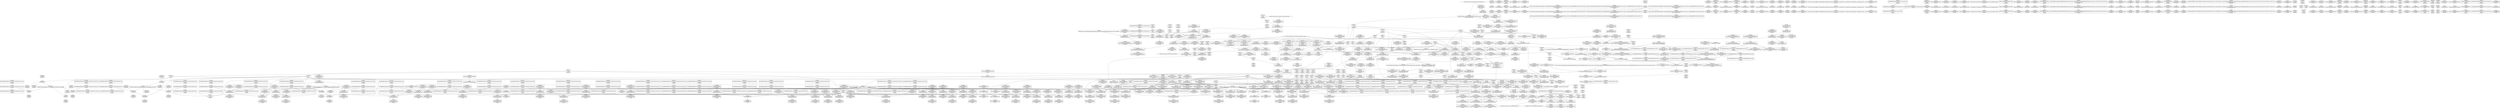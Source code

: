 digraph {
	CE0x4fe1fd0 [shape=record,shape=Mrecord,label="{CE0x4fe1fd0|__llvm_gcov_indirect_counter_increment:counter}"]
	CE0x4f91b70 [shape=record,shape=Mrecord,label="{CE0x4f91b70|selinux_vm_enough_memory:tmp18|security/selinux/hooks.c,2088|*SummSource*}"]
	CE0x4fa0340 [shape=record,shape=Mrecord,label="{CE0x4fa0340|cred_sid:tmp4|*LoadInst*|security/selinux/hooks.c,196}"]
	CE0x5007520 [shape=record,shape=Mrecord,label="{CE0x5007520|cred_has_capability:tmp28|security/selinux/hooks.c,1584|*SummSink*}"]
	CE0x500a2b0 [shape=record,shape=Mrecord,label="{CE0x500a2b0|cred_has_capability:retval.0|*SummSource*}"]
	CE0x4f87a40 [shape=record,shape=Mrecord,label="{CE0x4f87a40|get_current:entry|*SummSource*}"]
	CE0x4ffca90 [shape=record,shape=Mrecord,label="{CE0x4ffca90|COLLAPSED:_GCMRE___llvm_gcov_ctr143_internal_global_21_x_i64_zeroinitializer:_elem_0:default:}"]
	CE0x4fda820 [shape=record,shape=Mrecord,label="{CE0x4fda820|cred_has_capability:cmp|security/selinux/hooks.c,1580|*SummSource*}"]
	CE0x4f8cf90 [shape=record,shape=Mrecord,label="{CE0x4f8cf90|i64*_getelementptr_inbounds_(_14_x_i64_,_14_x_i64_*___llvm_gcov_ctr160,_i64_0,_i64_13)|*Constant*|*SummSink*}"]
	CE0x4f96a70 [shape=record,shape=Mrecord,label="{CE0x4f96a70|GLOBAL:current_task|Global_var:current_task|*SummSource*}"]
	CE0x4f97490 [shape=record,shape=Mrecord,label="{CE0x4f97490|get_current:tmp4|./arch/x86/include/asm/current.h,14|*SummSink*}"]
	CE0x4fbbd70 [shape=record,shape=Mrecord,label="{CE0x4fbbd70|i64*_getelementptr_inbounds_(_2_x_i64_,_2_x_i64_*___llvm_gcov_ctr131,_i64_0,_i64_1)|*Constant*|*SummSource*}"]
	CE0x500e980 [shape=record,shape=Mrecord,label="{CE0x500e980|i64*_getelementptr_inbounds_(_21_x_i64_,_21_x_i64_*___llvm_gcov_ctr143,_i64_0,_i64_6)|*Constant*}"]
	CE0x4f6e9c0 [shape=record,shape=Mrecord,label="{CE0x4f6e9c0|selinux_vm_enough_memory:tmp}"]
	CE0x4fd8a40 [shape=record,shape=Mrecord,label="{CE0x4fd8a40|avc_has_perm_noaudit:ssid|Function::avc_has_perm_noaudit&Arg::ssid::|*SummSink*}"]
	CE0x4f866e0 [shape=record,shape=Mrecord,label="{CE0x4f866e0|cred_has_capability:cred|Function::cred_has_capability&Arg::cred::}"]
	CE0x5003af0 [shape=record,shape=Mrecord,label="{CE0x5003af0|cred_has_capability:tmp22|security/selinux/hooks.c,1582|*SummSink*}"]
	CE0x4fbdd20 [shape=record,shape=Mrecord,label="{CE0x4fbdd20|i32_0|*Constant*}"]
	CE0x4f815c0 [shape=record,shape=Mrecord,label="{CE0x4f815c0|GLOBAL:current_task|Global_var:current_task|*SummSink*}"]
	CE0x5001280 [shape=record,shape=Mrecord,label="{CE0x5001280|i64*_getelementptr_inbounds_(_21_x_i64_,_21_x_i64_*___llvm_gcov_ctr143,_i64_0,_i64_4)|*Constant*}"]
	CE0x501a090 [shape=record,shape=Mrecord,label="{CE0x501a090|i8*_getelementptr_inbounds_(_40_x_i8_,_40_x_i8_*_.str49,_i32_0,_i32_0)|*Constant*|*SummSink*}"]
	CE0x50074b0 [shape=record,shape=Mrecord,label="{CE0x50074b0|cred_has_capability:tmp28|security/selinux/hooks.c,1584|*SummSource*}"]
	CE0x4fa19a0 [shape=record,shape=Mrecord,label="{CE0x4fa19a0|cred_has_capability:u|security/selinux/hooks.c,1563|*SummSource*}"]
	CE0x5004510 [shape=record,shape=Mrecord,label="{CE0x5004510|cred_has_capability:tmp22|security/selinux/hooks.c,1582|*SummSource*}"]
	CE0x5013340 [shape=record,shape=Mrecord,label="{CE0x5013340|__llvm_gcov_indirect_counter_increment:tmp2|*SummSource*}"]
	CE0x4f863f0 [shape=record,shape=Mrecord,label="{CE0x4f863f0|cred_has_capability:entry|*SummSource*}"]
	CE0x5012e40 [shape=record,shape=Mrecord,label="{CE0x5012e40|GLOBAL:cred_sid|*Constant*|*SummSource*}"]
	CE0x4f79c00 [shape=record,shape=Mrecord,label="{CE0x4f79c00|get_current:tmp1}"]
	CE0x4f7ed70 [shape=record,shape=Mrecord,label="{CE0x4f7ed70|i64*_getelementptr_inbounds_(_14_x_i64_,_14_x_i64_*___llvm_gcov_ctr160,_i64_0,_i64_1)|*Constant*|*SummSink*}"]
	CE0x4f6e4f0 [shape=record,shape=Mrecord,label="{CE0x4f6e4f0|selinux_vm_enough_memory:if.end6|*SummSink*}"]
	CE0x4fc1850 [shape=record,shape=Mrecord,label="{CE0x4fc1850|selinux_capable:tmp10|security/selinux/hooks.c,2012|*SummSource*}"]
	CE0x4fe8500 [shape=record,shape=Mrecord,label="{CE0x4fe8500|cred_has_capability:do.end6}"]
	CE0x4fd6f10 [shape=record,shape=Mrecord,label="{CE0x4fd6f10|_call_void___llvm_gcov_indirect_counter_increment(i32*___llvm_gcov_global_state_pred145,_i64**_getelementptr_inbounds_(_3_x_i64*_,_3_x_i64*_*___llvm_gcda_edge_table144,_i64_0,_i64_1)),_!dbg_!27728|security/selinux/hooks.c,1567|*SummSink*}"]
	CE0x4fbec90 [shape=record,shape=Mrecord,label="{CE0x4fbec90|get_current:tmp4|./arch/x86/include/asm/current.h,14|*SummSource*}"]
	CE0x4faa2c0 [shape=record,shape=Mrecord,label="{CE0x4faa2c0|i64_4|*Constant*|*SummSink*}"]
	CE0x4fdacf0 [shape=record,shape=Mrecord,label="{CE0x4fdacf0|cred_has_capability:cmp|security/selinux/hooks.c,1580}"]
	CE0x5011e10 [shape=record,shape=Mrecord,label="{CE0x5011e10|cred_sid:tmp6|security/selinux/hooks.c,197}"]
	CE0x4f874b0 [shape=record,shape=Mrecord,label="{CE0x4f874b0|i64_0|*Constant*|*SummSource*}"]
	CE0x4f9d6c0 [shape=record,shape=Mrecord,label="{CE0x4f9d6c0|_call_void_mcount()_#3|*SummSink*}"]
	CE0x4f77110 [shape=record,shape=Mrecord,label="{CE0x4f77110|i64_10|*Constant*|*SummSink*}"]
	CE0x4f79860 [shape=record,shape=Mrecord,label="{CE0x4f79860|GLOBAL:get_current|*Constant*|*SummSource*}"]
	CE0x4ff02f0 [shape=record,shape=Mrecord,label="{CE0x4ff02f0|__llvm_gcov_indirect_counter_increment:bb4|*SummSink*}"]
	CE0x4f90950 [shape=record,shape=Mrecord,label="{CE0x4f90950|GLOBAL:selinux_capable|*Constant*}"]
	CE0x4ff5540 [shape=record,shape=Mrecord,label="{CE0x4ff5540|cred_has_capability:if.end10|*SummSink*}"]
	CE0x500cdc0 [shape=record,shape=Mrecord,label="{CE0x500cdc0|avc_audit:entry}"]
	CE0x4fe7270 [shape=record,shape=Mrecord,label="{CE0x4fe7270|__llvm_gcov_indirect_counter_increment:tmp|*SummSink*}"]
	CE0x4f944c0 [shape=record,shape=Mrecord,label="{CE0x4f944c0|selinux_vm_enough_memory:call7|security/selinux/hooks.c,2093|*SummSink*}"]
	CE0x50067f0 [shape=record,shape=Mrecord,label="{CE0x50067f0|cred_has_capability:tmp27|security/selinux/hooks.c,1583|*SummSource*}"]
	CE0x5014420 [shape=record,shape=Mrecord,label="{CE0x5014420|__llvm_gcov_indirect_counter_increment:exit}"]
	CE0x5000b10 [shape=record,shape=Mrecord,label="{CE0x5000b10|GLOBAL:cred_sid|*Constant*}"]
	CE0x4fe0bf0 [shape=record,shape=Mrecord,label="{CE0x4fe0bf0|avc_audit:tclass|Function::avc_audit&Arg::tclass::|*SummSink*}"]
	CE0x4f60410 [shape=record,shape=Mrecord,label="{CE0x4f60410|i64*_getelementptr_inbounds_(_14_x_i64_,_14_x_i64_*___llvm_gcov_ctr160,_i64_0,_i64_0)|*Constant*}"]
	CE0x4f8d710 [shape=record,shape=Mrecord,label="{CE0x4f8d710|selinux_vm_enough_memory:tobool|security/selinux/hooks.c,2088|*SummSource*}"]
	CE0x4f99860 [shape=record,shape=Mrecord,label="{CE0x4f99860|_call_void_mcount()_#3|*SummSource*}"]
	CE0x4ffbaa0 [shape=record,shape=Mrecord,label="{CE0x4ffbaa0|cred_has_capability:tmp1}"]
	CE0x4f94640 [shape=record,shape=Mrecord,label="{CE0x4f94640|selinux_vm_enough_memory:mm|Function::selinux_vm_enough_memory&Arg::mm::}"]
	CE0x4fba390 [shape=record,shape=Mrecord,label="{CE0x4fba390|selinux_capable:tobool|security/selinux/hooks.c,2008}"]
	CE0x4f7ffe0 [shape=record,shape=Mrecord,label="{CE0x4f7ffe0|selinux_vm_enough_memory:call|security/selinux/hooks.c,2088}"]
	CE0x4f90f40 [shape=record,shape=Mrecord,label="{CE0x4f90f40|GLOBAL:selinux_capable|*Constant*|*SummSink*}"]
	CE0x4fd7f70 [shape=record,shape=Mrecord,label="{CE0x4fd7f70|selinux_capable:tmp3|security/selinux/hooks.c,2008}"]
	CE0x4fa1a40 [shape=record,shape=Mrecord,label="{CE0x4fa1a40|cred_sid:tmp5|security/selinux/hooks.c,196|*SummSource*}"]
	CE0x4f9ac50 [shape=record,shape=Mrecord,label="{CE0x4f9ac50|selinux_vm_enough_memory:mm|Function::selinux_vm_enough_memory&Arg::mm::|*SummSource*}"]
	CE0x5000920 [shape=record,shape=Mrecord,label="{CE0x5000920|i32_0|*Constant*}"]
	CE0x4f7b8e0 [shape=record,shape=Mrecord,label="{CE0x4f7b8e0|selinux_vm_enough_memory:tmp24|security/selinux/hooks.c,2091|*SummSink*}"]
	CE0x5005390 [shape=record,shape=Mrecord,label="{CE0x5005390|cred_has_capability:tmp25|security/selinux/hooks.c,1582|*SummSource*}"]
	CE0x4f9b6c0 [shape=record,shape=Mrecord,label="{CE0x4f9b6c0|selinux_vm_enough_memory:pages|Function::selinux_vm_enough_memory&Arg::pages::|*SummSource*}"]
	CE0x4fef620 [shape=record,shape=Mrecord,label="{CE0x4fef620|cred_has_capability:u|security/selinux/hooks.c,1563|*SummSink*}"]
	CE0x4fefd40 [shape=record,shape=Mrecord,label="{CE0x4fefd40|cred_sid:sid|security/selinux/hooks.c,197|*SummSink*}"]
	CE0x4fec650 [shape=record,shape=Mrecord,label="{CE0x4fec650|i64*_getelementptr_inbounds_(_21_x_i64_,_21_x_i64_*___llvm_gcov_ctr143,_i64_0,_i64_12)|*Constant*|*SummSink*}"]
	CE0x4fd9e60 [shape=record,shape=Mrecord,label="{CE0x4fd9e60|avc_has_perm_noaudit:flags|Function::avc_has_perm_noaudit&Arg::flags::|*SummSource*}"]
	CE0x6dd8ce0 [shape=record,shape=Mrecord,label="{CE0x6dd8ce0|selinux_vm_enough_memory:tmp15|security/selinux/hooks.c,2088|*SummSink*}"]
	CE0x4f7b2f0 [shape=record,shape=Mrecord,label="{CE0x4f7b2f0|i64*_getelementptr_inbounds_(_14_x_i64_,_14_x_i64_*___llvm_gcov_ctr160,_i64_0,_i64_12)|*Constant*}"]
	CE0x4ffb110 [shape=record,shape=Mrecord,label="{CE0x4ffb110|cred_has_capability:tmp11|security/selinux/hooks.c,1575}"]
	CE0x5008af0 [shape=record,shape=Mrecord,label="{CE0x5008af0|i64*_getelementptr_inbounds_(_21_x_i64_,_21_x_i64_*___llvm_gcov_ctr143,_i64_0,_i64_19)|*Constant*|*SummSource*}"]
	CE0x4ff6090 [shape=record,shape=Mrecord,label="{CE0x4ff6090|cred_has_capability:sw.bb2|*SummSink*}"]
	CE0x4f7a050 [shape=record,shape=Mrecord,label="{CE0x4f7a050|i64*_getelementptr_inbounds_(_14_x_i64_,_14_x_i64_*___llvm_gcov_ctr160,_i64_0,_i64_9)|*Constant*|*SummSink*}"]
	CE0x4ff0f10 [shape=record,shape=Mrecord,label="{CE0x4ff0f10|cred_sid:cred|Function::cred_sid&Arg::cred::|*SummSource*}"]
	CE0x4ffecd0 [shape=record,shape=Mrecord,label="{CE0x4ffecd0|i64**_getelementptr_inbounds_(_3_x_i64*_,_3_x_i64*_*___llvm_gcda_edge_table144,_i64_0,_i64_1)|*Constant*|*SummSink*}"]
	CE0x4f86100 [shape=record,shape=Mrecord,label="{CE0x4f86100|cred_has_capability:tmp19|security/selinux/hooks.c,1580|*SummSink*}"]
	CE0x5009c70 [shape=record,shape=Mrecord,label="{CE0x5009c70|i32_-22|*Constant*|*SummSink*}"]
	CE0x4f891b0 [shape=record,shape=Mrecord,label="{CE0x4f891b0|selinux_vm_enough_memory:call4|security/selinux/hooks.c,2088|*SummSource*}"]
	CE0x500af20 [shape=record,shape=Mrecord,label="{CE0x500af20|i64*_getelementptr_inbounds_(_21_x_i64_,_21_x_i64_*___llvm_gcov_ctr143,_i64_0,_i64_20)|*Constant*|*SummSink*}"]
	CE0x4f91c70 [shape=record,shape=Mrecord,label="{CE0x4f91c70|selinux_vm_enough_memory:tmp18|security/selinux/hooks.c,2088|*SummSink*}"]
	CE0x4fec8b0 [shape=record,shape=Mrecord,label="{CE0x4fec8b0|i16_47|*Constant*}"]
	CE0x4f72990 [shape=record,shape=Mrecord,label="{CE0x4f72990|i64*_getelementptr_inbounds_(_14_x_i64_,_14_x_i64_*___llvm_gcov_ctr160,_i64_0,_i64_6)|*Constant*|*SummSink*}"]
	CE0x4f86460 [shape=record,shape=Mrecord,label="{CE0x4f86460|cred_has_capability:entry|*SummSink*}"]
	CE0x4ff5470 [shape=record,shape=Mrecord,label="{CE0x4ff5470|cred_has_capability:if.end10|*SummSource*}"]
	CE0x50128a0 [shape=record,shape=Mrecord,label="{CE0x50128a0|_call_void___llvm_gcov_indirect_counter_increment(i32*___llvm_gcov_global_state_pred145,_i64**_getelementptr_inbounds_(_3_x_i64*_,_3_x_i64*_*___llvm_gcda_edge_table144,_i64_0,_i64_2)),_!dbg_!27732|security/selinux/hooks.c,1570}"]
	CE0x4ffab40 [shape=record,shape=Mrecord,label="{CE0x4ffab40|cred_has_capability:tmp10|security/selinux/hooks.c,1575}"]
	CE0x4fe16f0 [shape=record,shape=Mrecord,label="{CE0x4fe16f0|avc_audit:result|Function::avc_audit&Arg::result::|*SummSource*}"]
	CE0x4feea60 [shape=record,shape=Mrecord,label="{CE0x4feea60|avc_has_perm_noaudit:tclass|Function::avc_has_perm_noaudit&Arg::tclass::}"]
	CE0x4fd8000 [shape=record,shape=Mrecord,label="{CE0x4fd8000|GLOBAL:__llvm_gcov_ctr142|Global_var:__llvm_gcov_ctr142|*SummSink*}"]
	CE0x4f744b0 [shape=record,shape=Mrecord,label="{CE0x4f744b0|selinux_capable:ns|Function::selinux_capable&Arg::ns::|*SummSink*}"]
	CE0x4f9c600 [shape=record,shape=Mrecord,label="{CE0x4f9c600|get_current:bb|*SummSource*}"]
	CE0x4f914d0 [shape=record,shape=Mrecord,label="{CE0x4f914d0|selinux_capable:cred|Function::selinux_capable&Arg::cred::|*SummSink*}"]
	CE0x4fd9880 [shape=record,shape=Mrecord,label="{CE0x4fd9880|avc_has_perm_noaudit:requested|Function::avc_has_perm_noaudit&Arg::requested::|*SummSink*}"]
	CE0x5007840 [shape=record,shape=Mrecord,label="{CE0x5007840|cred_has_capability:tmp29|security/selinux/hooks.c,1584}"]
	CE0x4fa2260 [shape=record,shape=Mrecord,label="{CE0x4fa2260|0:_i32,_4:_i32,_8:_i32,_12:_i32,_:_CMRE_4,8_|*MultipleSource*|security/selinux/hooks.c,196|*LoadInst*|security/selinux/hooks.c,196|security/selinux/hooks.c,197}"]
	CE0x4fe6570 [shape=record,shape=Mrecord,label="{CE0x4fe6570|cred_has_capability:call|security/selinux/hooks.c,1558|*SummSource*}"]
	CE0x6c48860 [shape=record,shape=Mrecord,label="{CE0x6c48860|selinux_vm_enough_memory:tmp5|security/selinux/hooks.c,2088|*SummSink*}"]
	CE0x501aca0 [shape=record,shape=Mrecord,label="{CE0x501aca0|cred_has_capability:bb|*SummSink*}"]
	CE0x4f74bd0 [shape=record,shape=Mrecord,label="{CE0x4f74bd0|selinux_vm_enough_memory:bb}"]
	CE0x4f61900 [shape=record,shape=Mrecord,label="{CE0x4f61900|selinux_vm_enough_memory:tmp|*SummSink*}"]
	CE0x4f93f70 [shape=record,shape=Mrecord,label="{CE0x4f93f70|selinux_vm_enough_memory:tmp27|security/selinux/hooks.c,2093|*SummSink*}"]
	CE0x4fba820 [shape=record,shape=Mrecord,label="{CE0x4fba820|void_(i8*,_i32,_i64)*_asm_sideeffect_1:_09ud2_0A.pushsection___bug_table,_22a_22_0A2:_09.long_1b_-_2b,_$_0:c_-_2b_0A_09.word_$_1:c_,_0_0A_09.org_2b+$_2:c_0A.popsection_,_i,i,i,_dirflag_,_fpsr_,_flags_|*SummSource*}"]
	CE0x4f89be0 [shape=record,shape=Mrecord,label="{CE0x4f89be0|i64*_getelementptr_inbounds_(_2_x_i64_,_2_x_i64_*___llvm_gcov_ctr131,_i64_0,_i64_0)|*Constant*|*SummSink*}"]
	CE0x4ff0380 [shape=record,shape=Mrecord,label="{CE0x4ff0380|__llvm_gcov_indirect_counter_increment:bb}"]
	CE0x4f71bf0 [shape=record,shape=Mrecord,label="{CE0x4f71bf0|COLLAPSED:_GCMRE___llvm_gcov_ctr160_internal_global_14_x_i64_zeroinitializer:_elem_0:default:}"]
	CE0x4f827e0 [shape=record,shape=Mrecord,label="{CE0x4f827e0|cred_has_capability:cap1|security/selinux/hooks.c,1563}"]
	CE0x5012910 [shape=record,shape=Mrecord,label="{CE0x5012910|cred_has_capability:tmp3|security/selinux/hooks.c,1567}"]
	CE0x4f79300 [shape=record,shape=Mrecord,label="{CE0x4f79300|selinux_vm_enough_memory:tmp11|security/selinux/hooks.c,2088}"]
	CE0x4f755c0 [shape=record,shape=Mrecord,label="{CE0x4f755c0|i8*_getelementptr_inbounds_(_25_x_i8_,_25_x_i8_*_.str3,_i32_0,_i32_0)|*Constant*|*SummSink*}"]
	CE0x4fdbcb0 [shape=record,shape=Mrecord,label="{CE0x4fdbcb0|cred_has_capability:tmp20|security/selinux/hooks.c,1580|*SummSink*}"]
	CE0x4f8c170 [shape=record,shape=Mrecord,label="{CE0x4f8c170|GLOBAL:cap_capable|*Constant*|*SummSource*}"]
	CE0x4f6d370 [shape=record,shape=Mrecord,label="{CE0x4f6d370|selinux_vm_enough_memory:do.end|*SummSource*}"]
	"CONST[source:0(mediator),value:2(dynamic)][purpose:{subject}][SrcIdx:2]"
	CE0x4fa0e10 [shape=record,shape=Mrecord,label="{CE0x4fa0e10|cred_sid:cred|Function::cred_sid&Arg::cred::|*SummSink*}"]
	CE0x4fe1590 [shape=record,shape=Mrecord,label="{CE0x4fe1590|avc_audit:result|Function::avc_audit&Arg::result::}"]
	CE0x500bd90 [shape=record,shape=Mrecord,label="{CE0x500bd90|i64*_getelementptr_inbounds_(_2_x_i64_,_2_x_i64_*___llvm_gcov_ctr131,_i64_0,_i64_0)|*Constant*}"]
	CE0x5012a30 [shape=record,shape=Mrecord,label="{CE0x5012a30|__llvm_gcov_indirect_counter_increment:tmp1|*SummSource*}"]
	CE0x50104c0 [shape=record,shape=Mrecord,label="{CE0x50104c0|i64**_getelementptr_inbounds_(_3_x_i64*_,_3_x_i64*_*___llvm_gcda_edge_table144,_i64_0,_i64_1)|*Constant*}"]
	CE0x4fee8d0 [shape=record,shape=Mrecord,label="{CE0x4fee8d0|avc_has_perm_noaudit:entry|*SummSink*}"]
	CE0x4fdbba0 [shape=record,shape=Mrecord,label="{CE0x4fdbba0|cred_has_capability:tmp20|security/selinux/hooks.c,1580|*SummSource*}"]
	CE0x4faa180 [shape=record,shape=Mrecord,label="{CE0x4faa180|selinux_vm_enough_memory:tobool1|security/selinux/hooks.c,2088|*SummSink*}"]
	CE0x4f7b9c0 [shape=record,shape=Mrecord,label="{CE0x4f7b9c0|selinux_vm_enough_memory:tmp25|security/selinux/hooks.c,2091}"]
	CE0x4f9c1d0 [shape=record,shape=Mrecord,label="{CE0x4f9c1d0|get_current:bb}"]
	CE0x4f90dc0 [shape=record,shape=Mrecord,label="{CE0x4f90dc0|GLOBAL:selinux_capable|*Constant*|*SummSource*}"]
	CE0x4f9ae40 [shape=record,shape=Mrecord,label="{CE0x4f9ae40|selinux_vm_enough_memory:mm|Function::selinux_vm_enough_memory&Arg::mm::|*SummSink*}"]
	CE0x4fee080 [shape=record,shape=Mrecord,label="{CE0x4fee080|cred_has_capability:call7|security/selinux/hooks.c,1579|*SummSource*}"]
	CE0x501f130 [shape=record,shape=Mrecord,label="{CE0x501f130|i64*_getelementptr_inbounds_(_21_x_i64_,_21_x_i64_*___llvm_gcov_ctr143,_i64_0,_i64_9)|*Constant*|*SummSink*}"]
	CE0x501adb0 [shape=record,shape=Mrecord,label="{CE0x501adb0|cred_has_capability:sw.bb}"]
	CE0x4f95240 [shape=record,shape=Mrecord,label="{CE0x4f95240|_call_void_mcount()_#3}"]
	CE0x4f61670 [shape=record,shape=Mrecord,label="{CE0x4f61670|selinux_vm_enough_memory:if.then|*SummSink*}"]
	CE0x4fbe190 [shape=record,shape=Mrecord,label="{CE0x4fbe190|cred_has_capability:sw.bb|*SummSink*}"]
	CE0x4f6f150 [shape=record,shape=Mrecord,label="{CE0x4f6f150|selinux_vm_enough_memory:if.end6}"]
	CE0x4f86b60 [shape=record,shape=Mrecord,label="{CE0x4f86b60|cred_has_capability:cap|Function::cred_has_capability&Arg::cap::}"]
	CE0x4fdc840 [shape=record,shape=Mrecord,label="{CE0x4fdc840|cred_has_capability:call8|security/selinux/hooks.c,1581|*SummSink*}"]
	CE0x4f7d350 [shape=record,shape=Mrecord,label="{CE0x4f7d350|selinux_vm_enough_memory:call3|security/selinux/hooks.c,2088|*SummSink*}"]
	CE0x4f7acf0 [shape=record,shape=Mrecord,label="{CE0x4f7acf0|get_current:tmp1|*SummSource*}"]
	CE0x4f97550 [shape=record,shape=Mrecord,label="{CE0x4f97550|%struct.task_struct*_(%struct.task_struct**)*_asm_movq_%gs:$_1:P_,$0_,_r,im,_dirflag_,_fpsr_,_flags_}"]
	CE0x4f7b450 [shape=record,shape=Mrecord,label="{CE0x4f7b450|selinux_vm_enough_memory:tmp24|security/selinux/hooks.c,2091|*SummSource*}"]
	CE0x5003890 [shape=record,shape=Mrecord,label="{CE0x5003890|i64_16|*Constant*|*SummSource*}"]
	CE0x4f8b530 [shape=record,shape=Mrecord,label="{CE0x4f8b530|selinux_vm_enough_memory:tmp16|security/selinux/hooks.c,2088|*SummSink*}"]
	CE0x4f994e0 [shape=record,shape=Mrecord,label="{CE0x4f994e0|GLOBAL:__llvm_gcov_indirect_counter_increment|*Constant*|*SummSink*}"]
	CE0x4f8b660 [shape=record,shape=Mrecord,label="{CE0x4f8b660|selinux_vm_enough_memory:entry}"]
	CE0x4fa2800 [shape=record,shape=Mrecord,label="{CE0x4fa2800|i64_1|*Constant*}"]
	CE0x5010d10 [shape=record,shape=Mrecord,label="{CE0x5010d10|GLOBAL:__llvm_gcov_global_state_pred145|Global_var:__llvm_gcov_global_state_pred145|*SummSink*}"]
	CE0x4ff4a90 [shape=record,shape=Mrecord,label="{CE0x4ff4a90|i64*_getelementptr_inbounds_(_21_x_i64_,_21_x_i64_*___llvm_gcov_ctr143,_i64_0,_i64_7)|*Constant*}"]
	CE0x4fa1c90 [shape=record,shape=Mrecord,label="{CE0x4fa1c90|i32_1|*Constant*}"]
	CE0x4f84370 [shape=record,shape=Mrecord,label="{CE0x4f84370|selinux_capable:bb}"]
	CE0x4f77650 [shape=record,shape=Mrecord,label="{CE0x4f77650|selinux_vm_enough_memory:tmp20|security/selinux/hooks.c,2090|*SummSource*}"]
	CE0x5014760 [shape=record,shape=Mrecord,label="{CE0x5014760|cred_has_capability:do.body}"]
	CE0x4ffa750 [shape=record,shape=Mrecord,label="{CE0x4ffa750|i64*_getelementptr_inbounds_(_21_x_i64_,_21_x_i64_*___llvm_gcov_ctr143,_i64_0,_i64_8)|*Constant*}"]
	CE0x4fa03b0 [shape=record,shape=Mrecord,label="{CE0x4fa03b0|cred_sid:security|security/selinux/hooks.c,196}"]
	CE0x5002e90 [shape=record,shape=Mrecord,label="{CE0x5002e90|_ret_i32_%retval.0,_!dbg_!27732|security/selinux/include/avc.h,142|*SummSource*}"]
	CE0x5008fa0 [shape=record,shape=Mrecord,label="{CE0x5008fa0|cred_has_capability:tmp31|security/selinux/hooks.c,1585}"]
	CE0x4fedf30 [shape=record,shape=Mrecord,label="{CE0x4fedf30|cred_has_capability:call7|security/selinux/hooks.c,1579}"]
	CE0x501fa80 [shape=record,shape=Mrecord,label="{CE0x501fa80|cred_has_capability:tmp12|security/selinux/hooks.c,1575|*SummSink*}"]
	CE0x4f7c030 [shape=record,shape=Mrecord,label="{CE0x4f7c030|selinux_vm_enough_memory:tmp25|security/selinux/hooks.c,2091|*SummSink*}"]
	CE0x5012c20 [shape=record,shape=Mrecord,label="{CE0x5012c20|__llvm_gcov_indirect_counter_increment:tmp2}"]
	CE0x4f8f750 [shape=record,shape=Mrecord,label="{CE0x4f8f750|selinux_vm_enough_memory:tmp16|security/selinux/hooks.c,2088}"]
	CE0x4f98150 [shape=record,shape=Mrecord,label="{CE0x4f98150|selinux_vm_enough_memory:tmp22|security/selinux/hooks.c,2090|*SummSink*}"]
	CE0x4fc3580 [shape=record,shape=Mrecord,label="{CE0x4fc3580|selinux_capable:call1|security/selinux/hooks.c,2011|*SummSource*}"]
	CE0x4fe4990 [shape=record,shape=Mrecord,label="{CE0x4fe4990|__llvm_gcov_indirect_counter_increment:tmp3|*SummSink*}"]
	CE0x4ffde40 [shape=record,shape=Mrecord,label="{CE0x4ffde40|__llvm_gcov_indirect_counter_increment:tmp6}"]
	CE0x4f759e0 [shape=record,shape=Mrecord,label="{CE0x4f759e0|selinux_vm_enough_memory:tmp9|security/selinux/hooks.c,2088|*SummSource*}"]
	CE0x4f75630 [shape=record,shape=Mrecord,label="{CE0x4f75630|GLOBAL:lockdep_rcu_suspicious|*Constant*|*SummSink*}"]
	CE0x5003d20 [shape=record,shape=Mrecord,label="{CE0x5003d20|i64_15|*Constant*|*SummSource*}"]
	CE0x4fe2650 [shape=record,shape=Mrecord,label="{CE0x4fe2650|i64*_null|*Constant*|*SummSource*}"]
	CE0x4ffb2c0 [shape=record,shape=Mrecord,label="{CE0x4ffb2c0|cred_has_capability:tmp11|security/selinux/hooks.c,1575|*SummSink*}"]
	CE0x4f9a360 [shape=record,shape=Mrecord,label="{CE0x4f9a360|cred_has_capability:tmp9|security/selinux/hooks.c,1575|*SummSource*}"]
	CE0x4f9b620 [shape=record,shape=Mrecord,label="{CE0x4f9b620|selinux_vm_enough_memory:pages|Function::selinux_vm_enough_memory&Arg::pages::}"]
	CE0x4f8e1a0 [shape=record,shape=Mrecord,label="{CE0x4f8e1a0|_call_void_lockdep_rcu_suspicious(i8*_getelementptr_inbounds_(_25_x_i8_,_25_x_i8_*_.str3,_i32_0,_i32_0),_i32_2088,_i8*_getelementptr_inbounds_(_45_x_i8_,_45_x_i8_*_.str12,_i32_0,_i32_0))_#10,_!dbg_!27730|security/selinux/hooks.c,2088|*SummSink*}"]
	CE0x4f72480 [shape=record,shape=Mrecord,label="{CE0x4f72480|selinux_vm_enough_memory:tmp11|security/selinux/hooks.c,2088|*SummSink*}"]
	CE0x4ffe580 [shape=record,shape=Mrecord,label="{CE0x4ffe580|__llvm_gcov_indirect_counter_increment:tmp6|*SummSource*}"]
	CE0x4f85580 [shape=record,shape=Mrecord,label="{CE0x4f85580|cred_has_capability:tmp18|security/selinux/hooks.c,1580}"]
	CE0x4fa0a00 [shape=record,shape=Mrecord,label="{CE0x4fa0a00|cred_sid:security|security/selinux/hooks.c,196|*SummSink*}"]
	CE0x4fa6c50 [shape=record,shape=Mrecord,label="{CE0x4fa6c50|selinux_vm_enough_memory:tmp8|security/selinux/hooks.c,2088}"]
	CE0x4feca50 [shape=record,shape=Mrecord,label="{CE0x4feca50|cred_has_capability:tmp17|security/selinux/hooks.c,1576}"]
	CE0x4fed600 [shape=record,shape=Mrecord,label="{CE0x4fed600|i16_4|*Constant*}"]
	CE0x4fdafd0 [shape=record,shape=Mrecord,label="{CE0x4fdafd0|cred_has_capability:cmp|security/selinux/hooks.c,1580|*SummSink*}"]
	CE0x4feec60 [shape=record,shape=Mrecord,label="{CE0x4feec60|avc_has_perm_noaudit:ssid|Function::avc_has_perm_noaudit&Arg::ssid::|*SummSource*}"]
	CE0x4f6e020 [shape=record,shape=Mrecord,label="{CE0x4f6e020|i32_0|*Constant*}"]
	CE0x4ff8550 [shape=record,shape=Mrecord,label="{CE0x4ff8550|i64**_getelementptr_inbounds_(_3_x_i64*_,_3_x_i64*_*___llvm_gcda_edge_table144,_i64_0,_i64_2)|*Constant*|*SummSink*}"]
	CE0x4f6f200 [shape=record,shape=Mrecord,label="{CE0x4f6f200|i64_3|*Constant*|*SummSource*}"]
	CE0x4fe8b90 [shape=record,shape=Mrecord,label="{CE0x4fe8b90|selinux_capable:tmp7|security/selinux/hooks.c,2009}"]
	CE0x4ffe970 [shape=record,shape=Mrecord,label="{CE0x4ffe970|__llvm_gcov_indirect_counter_increment:counters|Function::__llvm_gcov_indirect_counter_increment&Arg::counters::|*SummSource*}"]
	CE0x4f6e230 [shape=record,shape=Mrecord,label="{CE0x4f6e230|selinux_vm_enough_memory:tmp|*SummSource*}"]
	CE0x4fda5c0 [shape=record,shape=Mrecord,label="{CE0x4fda5c0|_ret_i32_%rc.0,_!dbg_!27793|security/selinux/avc.c,744|*SummSource*}"]
	CE0x4f9f0a0 [shape=record,shape=Mrecord,label="{CE0x4f9f0a0|selinux_capable:if.then|*SummSource*}"]
	CE0x4ffc0d0 [shape=record,shape=Mrecord,label="{CE0x4ffc0d0|cred_has_capability:shr|security/selinux/hooks.c,1565|*SummSource*}"]
	CE0x4fdc700 [shape=record,shape=Mrecord,label="{CE0x4fdc700|cred_has_capability:call8|security/selinux/hooks.c,1581|*SummSource*}"]
	CE0x5007b40 [shape=record,shape=Mrecord,label="{CE0x5007b40|cred_has_capability:tmp29|security/selinux/hooks.c,1584|*SummSource*}"]
	CE0x4f921d0 [shape=record,shape=Mrecord,label="{CE0x4f921d0|selinux_vm_enough_memory:cred|security/selinux/hooks.c,2088|*SummSink*}"]
	CE0x4fd9250 [shape=record,shape=Mrecord,label="{CE0x4fd9250|avc_has_perm_noaudit:tclass|Function::avc_has_perm_noaudit&Arg::tclass::|*SummSink*}"]
	CE0x4fe6630 [shape=record,shape=Mrecord,label="{CE0x4fe6630|cred_has_capability:call|security/selinux/hooks.c,1558|*SummSink*}"]
	CE0x4f76b30 [shape=record,shape=Mrecord,label="{CE0x4f76b30|selinux_vm_enough_memory:cmp|security/selinux/hooks.c,2090}"]
	CE0x4f86bd0 [shape=record,shape=Mrecord,label="{CE0x4f86bd0|cred_has_capability:cap|Function::cred_has_capability&Arg::cap::|*SummSource*}"]
	CE0x4ffa810 [shape=record,shape=Mrecord,label="{CE0x4ffa810|i64*_getelementptr_inbounds_(_21_x_i64_,_21_x_i64_*___llvm_gcov_ctr143,_i64_0,_i64_8)|*Constant*|*SummSource*}"]
	CE0x4f95e10 [shape=record,shape=Mrecord,label="{CE0x4f95e10|i64*_getelementptr_inbounds_(_6_x_i64_,_6_x_i64_*___llvm_gcov_ctr142,_i64_0,_i64_3)|*Constant*}"]
	CE0x4f87b00 [shape=record,shape=Mrecord,label="{CE0x4f87b00|get_current:entry|*SummSink*}"]
	CE0x4f73f80 [shape=record,shape=Mrecord,label="{CE0x4f73f80|GLOBAL:init_user_ns|Global_var:init_user_ns|*SummSource*}"]
	CE0x4f9ab00 [shape=record,shape=Mrecord,label="{CE0x4f9ab00|i8*_getelementptr_inbounds_(_25_x_i8_,_25_x_i8_*_.str3,_i32_0,_i32_0)|*Constant*}"]
	CE0x4f773f0 [shape=record,shape=Mrecord,label="{CE0x4f773f0|i64_11|*Constant*|*SummSource*}"]
	CE0x4feb370 [shape=record,shape=Mrecord,label="{CE0x4feb370|i64*_getelementptr_inbounds_(_21_x_i64_,_21_x_i64_*___llvm_gcov_ctr143,_i64_0,_i64_11)|*Constant*|*SummSink*}"]
	CE0x4f82870 [shape=record,shape=Mrecord,label="{CE0x4f82870|cred_has_capability:cap1|security/selinux/hooks.c,1563|*SummSource*}"]
	CE0x4f7fdf0 [shape=record,shape=Mrecord,label="{CE0x4f7fdf0|selinux_vm_enough_memory:tmp6|security/selinux/hooks.c,2088}"]
	CE0x4fe55d0 [shape=record,shape=Mrecord,label="{CE0x4fe55d0|i64**_getelementptr_inbounds_(_3_x_i64*_,_3_x_i64*_*___llvm_gcda_edge_table144,_i64_0,_i64_0)|*Constant*|*SummSource*}"]
	CE0x4f66830 [shape=record,shape=Mrecord,label="{CE0x4f66830|selinux_vm_enough_memory:do.body}"]
	CE0x4fe4070 [shape=record,shape=Mrecord,label="{CE0x4fe4070|i64*_null|*Constant*|*SummSink*}"]
	CE0x4ffbb10 [shape=record,shape=Mrecord,label="{CE0x4ffbb10|cred_has_capability:tmp1|*SummSource*}"]
	CE0x4ff0660 [shape=record,shape=Mrecord,label="{CE0x4ff0660|cred_has_capability:return|*SummSource*}"]
	CE0x4fe3950 [shape=record,shape=Mrecord,label="{CE0x4fe3950|__llvm_gcov_indirect_counter_increment:counter|*SummSink*}"]
	CE0x4fe1340 [shape=record,shape=Mrecord,label="{CE0x4fe1340|avc_audit:avd|Function::avc_audit&Arg::avd::|*SummSource*}"]
	CE0x4fe1c20 [shape=record,shape=Mrecord,label="{CE0x4fe1c20|avc_audit:a|Function::avc_audit&Arg::a::|*SummSink*}"]
	CE0x500cf70 [shape=record,shape=Mrecord,label="{CE0x500cf70|avc_audit:entry|*SummSource*}"]
	CE0x4f9e620 [shape=record,shape=Mrecord,label="{CE0x4f9e620|i64_0|*Constant*}"]
	CE0x4feae10 [shape=record,shape=Mrecord,label="{CE0x4feae10|i64*_getelementptr_inbounds_(_21_x_i64_,_21_x_i64_*___llvm_gcov_ctr143,_i64_0,_i64_11)|*Constant*}"]
	CE0x50130f0 [shape=record,shape=Mrecord,label="{CE0x50130f0|cred_sid:entry|*SummSource*}"]
	CE0x4ffc3c0 [shape=record,shape=Mrecord,label="{CE0x4ffc3c0|_call_void___llvm_gcov_indirect_counter_increment(i32*___llvm_gcov_global_state_pred145,_i64**_getelementptr_inbounds_(_3_x_i64*_,_3_x_i64*_*___llvm_gcda_edge_table144,_i64_0,_i64_1)),_!dbg_!27728|security/selinux/hooks.c,1567}"]
	CE0x4fe45b0 [shape=record,shape=Mrecord,label="{CE0x4fe45b0|__llvm_gcov_indirect_counter_increment:entry|*SummSource*}"]
	CE0x4febfc0 [shape=record,shape=Mrecord,label="{CE0x4febfc0|i64*_getelementptr_inbounds_(_21_x_i64_,_21_x_i64_*___llvm_gcov_ctr143,_i64_0,_i64_12)|*Constant*}"]
	CE0x4f97f90 [shape=record,shape=Mrecord,label="{CE0x4f97f90|selinux_vm_enough_memory:tmp22|security/selinux/hooks.c,2090|*SummSource*}"]
	CE0x4fd75c0 [shape=record,shape=Mrecord,label="{CE0x4fd75c0|i64*_getelementptr_inbounds_(_6_x_i64_,_6_x_i64_*___llvm_gcov_ctr142,_i64_0,_i64_4)|*Constant*|*SummSink*}"]
	CE0x5021f20 [shape=record,shape=Mrecord,label="{CE0x5021f20|cred_has_capability:do.body4}"]
	CE0x4ff5320 [shape=record,shape=Mrecord,label="{CE0x4ff5320|cred_has_capability:if.end10}"]
	CE0x4f76350 [shape=record,shape=Mrecord,label="{CE0x4f76350|selinux_capable:tmp6|security/selinux/hooks.c,2009}"]
	CE0x4fc3ce0 [shape=record,shape=Mrecord,label="{CE0x4fc3ce0|GLOBAL:cred_has_capability|*Constant*|*SummSink*}"]
	CE0x4f9a4d0 [shape=record,shape=Mrecord,label="{CE0x4f9a4d0|cred_has_capability:tmp9|security/selinux/hooks.c,1575|*SummSink*}"]
	CE0x4f73c50 [shape=record,shape=Mrecord,label="{CE0x4f73c50|selinux_capable:return}"]
	CE0x4f695b0 [shape=record,shape=Mrecord,label="{CE0x4f695b0|selinux_vm_enough_memory:tmp14|security/selinux/hooks.c,2088|*SummSink*}"]
	CE0x4fba320 [shape=record,shape=Mrecord,label="{CE0x4fba320|selinux_capable:tobool|security/selinux/hooks.c,2008|*SummSource*}"]
	CE0x4fbf5d0 [shape=record,shape=Mrecord,label="{CE0x4fbf5d0|selinux_capable:if.end}"]
	CE0x5012eb0 [shape=record,shape=Mrecord,label="{CE0x5012eb0|GLOBAL:cred_sid|*Constant*|*SummSink*}"]
	CE0x4fd7a40 [shape=record,shape=Mrecord,label="{CE0x4fd7a40|selinux_capable:tmp8|security/selinux/hooks.c,2011|*SummSink*}"]
	CE0x50149a0 [shape=record,shape=Mrecord,label="{CE0x50149a0|cred_has_capability:do.body|*SummSink*}"]
	CE0x4fd8f10 [shape=record,shape=Mrecord,label="{CE0x4fd8f10|avc_has_perm_noaudit:tsid|Function::avc_has_perm_noaudit&Arg::tsid::|*SummSink*}"]
	CE0x50041e0 [shape=record,shape=Mrecord,label="{CE0x50041e0|i64_15|*Constant*|*SummSink*}"]
	CE0x5004850 [shape=record,shape=Mrecord,label="{CE0x5004850|cred_has_capability:tmp23|security/selinux/hooks.c,1582}"]
	CE0x4f7eef0 [shape=record,shape=Mrecord,label="{CE0x4f7eef0|GLOBAL:lockdep_rcu_suspicious|*Constant*|*SummSource*}"]
	CE0x4fd8ce0 [shape=record,shape=Mrecord,label="{CE0x4fd8ce0|avc_has_perm_noaudit:tsid|Function::avc_has_perm_noaudit&Arg::tsid::}"]
	CE0x4fedaf0 [shape=record,shape=Mrecord,label="{CE0x4fedaf0|cred_has_capability:sclass.0}"]
	CE0x4fe8e30 [shape=record,shape=Mrecord,label="{CE0x4fe8e30|selinux_capable:tmp7|security/selinux/hooks.c,2009|*SummSink*}"]
	CE0x4ff0b40 [shape=record,shape=Mrecord,label="{CE0x4ff0b40|0:_i32,_4:_i32,_8:_i32,_12:_i32,_:_CMRE_0,4_|*MultipleSource*|security/selinux/hooks.c,196|*LoadInst*|security/selinux/hooks.c,196|security/selinux/hooks.c,197}"]
	CE0x4f71170 [shape=record,shape=Mrecord,label="{CE0x4f71170|cred_has_capability:tmp5|security/selinux/hooks.c,1570|*SummSink*}"]
	CE0x4f9b4a0 [shape=record,shape=Mrecord,label="{CE0x4f9b4a0|VOIDTB_TE:_CE:_elem_0:default:}"]
	CE0x4f96c00 [shape=record,shape=Mrecord,label="{CE0x4f96c00|selinux_vm_enough_memory:tmp13|security/selinux/hooks.c,2088|*SummSink*}"]
	CE0x4f8b3a0 [shape=record,shape=Mrecord,label="{CE0x4f8b3a0|i8_1|*Constant*|*SummSource*}"]
	CE0x4ffcd70 [shape=record,shape=Mrecord,label="{CE0x4ffcd70|__llvm_gcov_indirect_counter_increment:predecessor|Function::__llvm_gcov_indirect_counter_increment&Arg::predecessor::|*SummSource*}"]
	CE0x4f66ba0 [shape=record,shape=Mrecord,label="{CE0x4f66ba0|selinux_vm_enough_memory:do.body|*SummSource*}"]
	CE0x4f84da0 [shape=record,shape=Mrecord,label="{CE0x4f84da0|selinux_capable:tmp}"]
	CE0x4fd9090 [shape=record,shape=Mrecord,label="{CE0x4fd9090|avc_has_perm_noaudit:tclass|Function::avc_has_perm_noaudit&Arg::tclass::|*SummSource*}"]
	CE0x5014640 [shape=record,shape=Mrecord,label="{CE0x5014640|__llvm_gcov_indirect_counter_increment:exit|*SummSink*}"]
	CE0x4ffea90 [shape=record,shape=Mrecord,label="{CE0x4ffea90|i64**_getelementptr_inbounds_(_3_x_i64*_,_3_x_i64*_*___llvm_gcda_edge_table144,_i64_0,_i64_1)|*Constant*|*SummSource*}"]
	CE0x4ffe470 [shape=record,shape=Mrecord,label="{CE0x4ffe470|cred_has_capability:tmp2|security/selinux/hooks.c,1567|*SummSource*}"]
	CE0x4fecd50 [shape=record,shape=Mrecord,label="{CE0x4fecd50|cred_has_capability:tmp17|security/selinux/hooks.c,1576|*SummSource*}"]
	CE0x4fe1af0 [shape=record,shape=Mrecord,label="{CE0x4fe1af0|avc_audit:a|Function::avc_audit&Arg::a::|*SummSource*}"]
	CE0x4fbb8f0 [shape=record,shape=Mrecord,label="{CE0x4fbb8f0|cred_has_capability:shl|security/selinux/hooks.c,1559|*SummSink*}"]
	CE0x4fe9aa0 [shape=record,shape=Mrecord,label="{CE0x4fe9aa0|cred_has_capability:bb|*SummSource*}"]
	CE0x4f84820 [shape=record,shape=Mrecord,label="{CE0x4f84820|i32_31|*Constant*|*SummSink*}"]
	CE0x4f706e0 [shape=record,shape=Mrecord,label="{CE0x4f706e0|VOIDTB_TE:_GCE_init_user_ns_external_global_%struct.user_namespace:_elem_0:default:}"]
	CE0x4fd9ed0 [shape=record,shape=Mrecord,label="{CE0x4fd9ed0|avc_has_perm_noaudit:flags|Function::avc_has_perm_noaudit&Arg::flags::|*SummSink*}"]
	CE0x4fb89c0 [shape=record,shape=Mrecord,label="{CE0x4fb89c0|i64*_getelementptr_inbounds_(_2_x_i64_,_2_x_i64_*___llvm_gcov_ctr98,_i64_0,_i64_1)|*Constant*|*SummSource*}"]
	CE0x4fe1850 [shape=record,shape=Mrecord,label="{CE0x4fe1850|avc_audit:result|Function::avc_audit&Arg::result::|*SummSink*}"]
	CE0x4f71310 [shape=record,shape=Mrecord,label="{CE0x4f71310|selinux_capable:tmp|*SummSource*}"]
	CE0x4f78580 [shape=record,shape=Mrecord,label="{CE0x4f78580|i64_2|*Constant*}"]
	CE0x4fc1ec0 [shape=record,shape=Mrecord,label="{CE0x4fc1ec0|selinux_capable:tmp11|security/selinux/hooks.c,2012|*SummSource*}"]
	CE0x4fdb4f0 [shape=record,shape=Mrecord,label="{CE0x4fdb4f0|i64_14|*Constant*|*SummSource*}"]
	CE0x4fda280 [shape=record,shape=Mrecord,label="{CE0x4fda280|avc_has_perm_noaudit:avd|Function::avc_has_perm_noaudit&Arg::avd::|*SummSource*}"]
	CE0x4fc36e0 [shape=record,shape=Mrecord,label="{CE0x4fc36e0|selinux_capable:call1|security/selinux/hooks.c,2011|*SummSink*}"]
	CE0x501fcc0 [shape=record,shape=Mrecord,label="{CE0x501fcc0|cred_has_capability:tmp13|security/selinux/hooks.c,1575|*SummSource*}"]
	CE0x4fd8930 [shape=record,shape=Mrecord,label="{CE0x4fd8930|avc_has_perm_noaudit:ssid|Function::avc_has_perm_noaudit&Arg::ssid::}"]
	CE0x4f9a7e0 [shape=record,shape=Mrecord,label="{CE0x4f9a7e0|_call_void_asm_sideeffect_1:_09ud2_0A.pushsection___bug_table,_22a_22_0A2:_09.long_1b_-_2b,_$_0:c_-_2b_0A_09.word_$_1:c_,_0_0A_09.org_2b+$_2:c_0A.popsection_,_i,i,i,_dirflag_,_fpsr_,_flags_(i8*_getelementptr_inbounds_(_25_x_i8_,_25_x_i8_*_.str3,_i32_0,_i32_0),_i32_1575,_i64_12)_#3,_!dbg_!27737,_!srcloc_!27740|security/selinux/hooks.c,1575|*SummSource*}"]
	CE0x500af90 [shape=record,shape=Mrecord,label="{CE0x500af90|cred_has_capability:tmp32|security/selinux/hooks.c,1586|*SummSource*}"]
	CE0x4f86d90 [shape=record,shape=Mrecord,label="{CE0x4f86d90|cred_has_capability:cap|Function::cred_has_capability&Arg::cap::|*SummSink*}"]
	CE0x4f7c3a0 [shape=record,shape=Mrecord,label="{CE0x4f7c3a0|i32_1|*Constant*}"]
	CE0x500e810 [shape=record,shape=Mrecord,label="{CE0x500e810|i64*_getelementptr_inbounds_(_21_x_i64_,_21_x_i64_*___llvm_gcov_ctr143,_i64_0,_i64_6)|*Constant*|*SummSource*}"]
	CE0x5000990 [shape=record,shape=Mrecord,label="{CE0x5000990|_call_void_mcount()_#3}"]
	CE0x5014d00 [shape=record,shape=Mrecord,label="{CE0x5014d00|0:_i32,_4:_i32,_8:_i32,_12:_i32,_:_CMRE_12,16_|*MultipleSource*|security/selinux/hooks.c,196|*LoadInst*|security/selinux/hooks.c,196|security/selinux/hooks.c,197}"]
	CE0x4f8b700 [shape=record,shape=Mrecord,label="{CE0x4f8b700|i64*_getelementptr_inbounds_(_14_x_i64_,_14_x_i64_*___llvm_gcov_ctr160,_i64_0,_i64_6)|*Constant*}"]
	CE0x4fa2a10 [shape=record,shape=Mrecord,label="{CE0x4fa2a10|selinux_capable:cap|Function::selinux_capable&Arg::cap::}"]
	CE0x4ff6710 [shape=record,shape=Mrecord,label="{CE0x4ff6710|cred_has_capability:sw.epilog|*SummSource*}"]
	CE0x4f97650 [shape=record,shape=Mrecord,label="{CE0x4f97650|%struct.task_struct*_(%struct.task_struct**)*_asm_movq_%gs:$_1:P_,$0_,_r,im,_dirflag_,_fpsr_,_flags_|*SummSource*}"]
	CE0x4feb770 [shape=record,shape=Mrecord,label="{CE0x4feb770|cred_has_capability:tmp15|security/selinux/hooks.c,1575|*SummSource*}"]
	CE0x4f8ba20 [shape=record,shape=Mrecord,label="{CE0x4f8ba20|i64*_getelementptr_inbounds_(_14_x_i64_,_14_x_i64_*___llvm_gcov_ctr160,_i64_0,_i64_6)|*Constant*|*SummSource*}"]
	CE0x4fe0540 [shape=record,shape=Mrecord,label="{CE0x4fe0540|avc_audit:tsid|Function::avc_audit&Arg::tsid::}"]
	CE0x4f984f0 [shape=record,shape=Mrecord,label="{CE0x4f984f0|selinux_vm_enough_memory:tmp23|security/selinux/hooks.c,2090|*SummSource*}"]
	CE0x500a790 [shape=record,shape=Mrecord,label="{CE0x500a790|cred_has_capability:retval.0|*SummSink*}"]
	CE0x4fe1e70 [shape=record,shape=Mrecord,label="{CE0x4fe1e70|i64*_null|*Constant*}"]
	CE0x4ffb180 [shape=record,shape=Mrecord,label="{CE0x4ffb180|cred_has_capability:tmp11|security/selinux/hooks.c,1575|*SummSource*}"]
	CE0x4f72f50 [shape=record,shape=Mrecord,label="{CE0x4f72f50|GLOBAL:__llvm_gcov_ctr160|Global_var:__llvm_gcov_ctr160|*SummSource*}"]
	CE0x4f878b0 [shape=record,shape=Mrecord,label="{CE0x4f878b0|get_current:entry}"]
	CE0x4f7a0c0 [shape=record,shape=Mrecord,label="{CE0x4f7a0c0|selinux_vm_enough_memory:tmp17|security/selinux/hooks.c,2088}"]
	CE0x4f89df0 [shape=record,shape=Mrecord,label="{CE0x4f89df0|selinux_capable:tmp1|*SummSource*}"]
	CE0x4f8c2f0 [shape=record,shape=Mrecord,label="{CE0x4f8c2f0|GLOBAL:cap_capable|*Constant*|*SummSink*}"]
	CE0x5002f60 [shape=record,shape=Mrecord,label="{CE0x5002f60|_ret_i32_%retval.0,_!dbg_!27732|security/selinux/include/avc.h,142|*SummSink*}"]
	CE0x4f967c0 [shape=record,shape=Mrecord,label="{CE0x4f967c0|%struct.task_struct*_(%struct.task_struct**)*_asm_movq_%gs:$_1:P_,$0_,_r,im,_dirflag_,_fpsr_,_flags_|*SummSink*}"]
	CE0x4fc04d0 [shape=record,shape=Mrecord,label="{CE0x4fc04d0|i64*_getelementptr_inbounds_(_6_x_i64_,_6_x_i64_*___llvm_gcov_ctr142,_i64_0,_i64_5)|*Constant*}"]
	CE0x4fa1460 [shape=record,shape=Mrecord,label="{CE0x4fa1460|cred_sid:tmp5|security/selinux/hooks.c,196}"]
	CE0x4f77240 [shape=record,shape=Mrecord,label="{CE0x4f77240|selinux_vm_enough_memory:tmp21|security/selinux/hooks.c,2090}"]
	CE0x4f7c960 [shape=record,shape=Mrecord,label="{CE0x4f7c960|selinux_vm_enough_memory:tmp3|*SummSink*}"]
	CE0x4fd81c0 [shape=record,shape=Mrecord,label="{CE0x4fd81c0|GLOBAL:__llvm_gcov_ctr142|Global_var:__llvm_gcov_ctr142|*SummSource*}"]
	CE0x4fed310 [shape=record,shape=Mrecord,label="{CE0x4fed310|i16_47|*Constant*|*SummSink*}"]
	CE0x4fe1420 [shape=record,shape=Mrecord,label="{CE0x4fe1420|avc_audit:avd|Function::avc_audit&Arg::avd::|*SummSink*}"]
	CE0x4fda400 [shape=record,shape=Mrecord,label="{CE0x4fda400|avc_has_perm_noaudit:avd|Function::avc_has_perm_noaudit&Arg::avd::|*SummSink*}"]
	CE0x500b180 [shape=record,shape=Mrecord,label="{CE0x500b180|cred_sid:bb}"]
	CE0x4f8dc70 [shape=record,shape=Mrecord,label="{CE0x4f8dc70|i1_true|*Constant*|*SummSink*}"]
	CE0x5021d20 [shape=record,shape=Mrecord,label="{CE0x5021d20|cred_has_capability:if.then9|*SummSource*}"]
	CE0x4f85b80 [shape=record,shape=Mrecord,label="{CE0x4f85b80|GLOBAL:__llvm_gcov_ctr143|Global_var:__llvm_gcov_ctr143|*SummSink*}"]
	CE0x4fa32b0 [shape=record,shape=Mrecord,label="{CE0x4fa32b0|_ret_i32_%retval.0,_!dbg_!27725|security/selinux/hooks.c,2012|*SummSource*}"]
	CE0x4fa2380 [shape=record,shape=Mrecord,label="{CE0x4fa2380|0:_i32,_4:_i32,_8:_i32,_12:_i32,_:_CMRE_8,12_|*MultipleSource*|security/selinux/hooks.c,196|*LoadInst*|security/selinux/hooks.c,196|security/selinux/hooks.c,197}"]
	CE0x4f700f0 [shape=record,shape=Mrecord,label="{CE0x4f700f0|selinux_vm_enough_memory:tmp12|security/selinux/hooks.c,2088}"]
	CE0x4fdc0a0 [shape=record,shape=Mrecord,label="{CE0x4fdc0a0|cred_has_capability:tmp21|security/selinux/hooks.c,1580|*SummSource*}"]
	CE0x4f72620 [shape=record,shape=Mrecord,label="{CE0x4f72620|_call_void_mcount()_#3|*SummSink*}"]
	CE0x4f7f310 [shape=record,shape=Mrecord,label="{CE0x4f7f310|selinux_vm_enough_memory:tmp26|security/selinux/hooks.c,2093|*SummSink*}"]
	CE0x4f96e40 [shape=record,shape=Mrecord,label="{CE0x4f96e40|selinux_vm_enough_memory:tmp14|security/selinux/hooks.c,2088}"]
	CE0x6e9a9b0 [shape=record,shape=Mrecord,label="{CE0x6e9a9b0|GLOBAL:selinux_vm_enough_memory.__warned|Global_var:selinux_vm_enough_memory.__warned|*SummSink*}"]
	CE0x4fe6c00 [shape=record,shape=Mrecord,label="{CE0x4fe6c00|__llvm_gcov_indirect_counter_increment:tmp1}"]
	CE0x4fc1d40 [shape=record,shape=Mrecord,label="{CE0x4fc1d40|selinux_capable:tmp11|security/selinux/hooks.c,2012}"]
	CE0x4f9d3b0 [shape=record,shape=Mrecord,label="{CE0x4f9d3b0|_call_void_mcount()_#3|*SummSource*}"]
	CE0x4ffc4c0 [shape=record,shape=Mrecord,label="{CE0x4ffc4c0|__llvm_gcov_indirect_counter_increment:pred|*SummSource*}"]
	CE0x4fe79d0 [shape=record,shape=Mrecord,label="{CE0x4fe79d0|cred_has_capability:tmp7|security/selinux/hooks.c,1574|*SummSink*}"]
	CE0x4ffc910 [shape=record,shape=Mrecord,label="{CE0x4ffc910|i64*_getelementptr_inbounds_(_21_x_i64_,_21_x_i64_*___llvm_gcov_ctr143,_i64_0,_i64_0)|*Constant*|*SummSink*}"]
	CE0x4f763c0 [shape=record,shape=Mrecord,label="{CE0x4f763c0|selinux_capable:tmp6|security/selinux/hooks.c,2009|*SummSource*}"]
	CE0x4f790a0 [shape=record,shape=Mrecord,label="{CE0x4f790a0|selinux_vm_enough_memory:tmp10|security/selinux/hooks.c,2088|*SummSource*}"]
	CE0x4f60360 [shape=record,shape=Mrecord,label="{CE0x4f60360|selinux_vm_enough_memory:if.then5|*SummSink*}"]
	CE0x4f794e0 [shape=record,shape=Mrecord,label="{CE0x4f794e0|GLOBAL:get_current|*Constant*}"]
	CE0x4f6f2b0 [shape=record,shape=Mrecord,label="{CE0x4f6f2b0|selinux_vm_enough_memory:tmp1|*SummSink*}"]
	CE0x5021cb0 [shape=record,shape=Mrecord,label="{CE0x5021cb0|cred_has_capability:if.then9}"]
	CE0x5012500 [shape=record,shape=Mrecord,label="{CE0x5012500|cred_has_capability:sw.epilog}"]
	CE0x5013fd0 [shape=record,shape=Mrecord,label="{CE0x5013fd0|cred_has_capability:call|security/selinux/hooks.c,1558}"]
	CE0x4fbe900 [shape=record,shape=Mrecord,label="{CE0x4fbe900|__llvm_gcov_indirect_counter_increment:entry}"]
	CE0x4fedcd0 [shape=record,shape=Mrecord,label="{CE0x4fedcd0|cred_has_capability:sclass.0|*SummSink*}"]
	CE0x4fa12e0 [shape=record,shape=Mrecord,label="{CE0x4fa12e0|cred_sid:tmp4|*LoadInst*|security/selinux/hooks.c,196|*SummSink*}"]
	CE0x50215d0 [shape=record,shape=Mrecord,label="{CE0x50215d0|0:_i32,_4:_i32,_8:_i32,_12:_i32,_:_CMRE_20,24_|*MultipleSource*|security/selinux/hooks.c,196|*LoadInst*|security/selinux/hooks.c,196|security/selinux/hooks.c,197}"]
	CE0x4f968d0 [shape=record,shape=Mrecord,label="{CE0x4f968d0|GLOBAL:current_task|Global_var:current_task}"]
	CE0x5003080 [shape=record,shape=Mrecord,label="{CE0x5003080|cred_has_capability:tobool|security/selinux/hooks.c,1582|*SummSink*}"]
	CE0x4fbcb90 [shape=record,shape=Mrecord,label="{CE0x4fbcb90|cred_has_capability:shl|security/selinux/hooks.c,1559|*SummSource*}"]
	CE0x4fd8830 [shape=record,shape=Mrecord,label="{CE0x4fd8830|get_current:tmp}"]
	CE0x4fa1910 [shape=record,shape=Mrecord,label="{CE0x4fa1910|cred_has_capability:u|security/selinux/hooks.c,1563}"]
	CE0x4fe2530 [shape=record,shape=Mrecord,label="{CE0x4fe2530|__llvm_gcov_indirect_counter_increment:counter|*SummSource*}"]
	CE0x4f73dc0 [shape=record,shape=Mrecord,label="{CE0x4f73dc0|selinux_capable:return|*SummSink*}"]
	CE0x4f6f780 [shape=record,shape=Mrecord,label="{CE0x4f6f780|selinux_vm_enough_memory:do.end|*SummSink*}"]
	CE0x4fdf380 [shape=record,shape=Mrecord,label="{CE0x4fdf380|GLOBAL:avc_audit|*Constant*|*SummSink*}"]
	CE0x4feab60 [shape=record,shape=Mrecord,label="{CE0x4feab60|get_current:tmp3|*SummSink*}"]
	CE0x5007440 [shape=record,shape=Mrecord,label="{CE0x5007440|i64*_getelementptr_inbounds_(_21_x_i64_,_21_x_i64_*___llvm_gcov_ctr143,_i64_0,_i64_18)|*Constant*|*SummSink*}"]
	CE0x4fff3c0 [shape=record,shape=Mrecord,label="{CE0x4fff3c0|cred_has_capability:tmp6|security/selinux/hooks.c,1574|*SummSource*}"]
	CE0x4ffcf50 [shape=record,shape=Mrecord,label="{CE0x4ffcf50|__llvm_gcov_indirect_counter_increment:predecessor|Function::__llvm_gcov_indirect_counter_increment&Arg::predecessor::|*SummSink*}"]
	CE0x4f7abf0 [shape=record,shape=Mrecord,label="{CE0x4f7abf0|selinux_vm_enough_memory:tmp2|*SummSink*}"]
	CE0x4f91110 [shape=record,shape=Mrecord,label="{CE0x4f91110|selinux_capable:entry|*SummSink*}"]
	CE0x4fd8d50 [shape=record,shape=Mrecord,label="{CE0x4fd8d50|avc_has_perm_noaudit:tsid|Function::avc_has_perm_noaudit&Arg::tsid::|*SummSource*}"]
	CE0x4ffaad0 [shape=record,shape=Mrecord,label="{CE0x4ffaad0|i64*_getelementptr_inbounds_(_21_x_i64_,_21_x_i64_*___llvm_gcov_ctr143,_i64_0,_i64_9)|*Constant*}"]
	CE0x4f86540 [shape=record,shape=Mrecord,label="{CE0x4f86540|_ret_i32_%retval.0,_!dbg_!27765|security/selinux/hooks.c,1586}"]
	CE0x4f79d10 [shape=record,shape=Mrecord,label="{CE0x4f79d10|i64*_getelementptr_inbounds_(_14_x_i64_,_14_x_i64_*___llvm_gcov_ctr160,_i64_0,_i64_9)|*Constant*}"]
	CE0x4fecf00 [shape=record,shape=Mrecord,label="{CE0x4fecf00|cred_has_capability:tmp17|security/selinux/hooks.c,1576|*SummSink*}"]
	CE0x4fa1070 [shape=record,shape=Mrecord,label="{CE0x4fa1070|_ret_i32_%tmp6,_!dbg_!27716|security/selinux/hooks.c,197|*SummSource*}"]
	CE0x50211d0 [shape=record,shape=Mrecord,label="{CE0x50211d0|i64**_getelementptr_inbounds_(_3_x_i64*_,_3_x_i64*_*___llvm_gcda_edge_table144,_i64_0,_i64_0)|*Constant*}"]
	CE0x4ff48c0 [shape=record,shape=Mrecord,label="{CE0x4ff48c0|VOIDTB_TE_array:_GCE_.str49_private_unnamed_addr_constant_40_x_i8_c_013SELinux:_out_of_range_capability_%d_0A_00_,_align_1:_elem_0:default:}"]
	CE0x4f66d00 [shape=record,shape=Mrecord,label="{CE0x4f66d00|selinux_vm_enough_memory:land.lhs.true2|*SummSink*}"]
	CE0x4fa6be0 [shape=record,shape=Mrecord,label="{CE0x4fa6be0|selinux_vm_enough_memory:tmp8|security/selinux/hooks.c,2088|*SummSource*}"]
	CE0x4ff0c90 [shape=record,shape=Mrecord,label="{CE0x4ff0c90|cred_sid:cred|Function::cred_sid&Arg::cred::}"]
	CE0x4f88fb0 [shape=record,shape=Mrecord,label="{CE0x4f88fb0|GLOBAL:__llvm_gcov_ctr160|Global_var:__llvm_gcov_ctr160}"]
	CE0x4fc1540 [shape=record,shape=Mrecord,label="{CE0x4fc1540|i64*_getelementptr_inbounds_(_6_x_i64_,_6_x_i64_*___llvm_gcov_ctr142,_i64_0,_i64_5)|*Constant*|*SummSink*}"]
	CE0x500b6d0 [shape=record,shape=Mrecord,label="{CE0x500b6d0|cred_has_capability:tmp33|security/selinux/hooks.c,1586|*SummSource*}"]
	CE0x4fe76b0 [shape=record,shape=Mrecord,label="{CE0x4fe76b0|GLOBAL:printk|*Constant*}"]
	CE0x4fe0ff0 [shape=record,shape=Mrecord,label="{CE0x4fe0ff0|avc_audit:requested|Function::avc_audit&Arg::requested::|*SummSink*}"]
	CE0x4fbe3d0 [shape=record,shape=Mrecord,label="{CE0x4fbe3d0|i64_1|*Constant*}"]
	CE0x4fbc800 [shape=record,shape=Mrecord,label="{CE0x4fbc800|cred_sid:tmp3}"]
	CE0x4fd72b0 [shape=record,shape=Mrecord,label="{CE0x4fd72b0|i64*_getelementptr_inbounds_(_6_x_i64_,_6_x_i64_*___llvm_gcov_ctr142,_i64_0,_i64_4)|*Constant*}"]
	CE0x5003cb0 [shape=record,shape=Mrecord,label="{CE0x5003cb0|i64_15|*Constant*}"]
	CE0x4f85390 [shape=record,shape=Mrecord,label="{CE0x4f85390|i64_14|*Constant*|*SummSink*}"]
	CE0x5021e00 [shape=record,shape=Mrecord,label="{CE0x5021e00|cred_has_capability:sw.bb2|*SummSource*}"]
	CE0x4fe1980 [shape=record,shape=Mrecord,label="{CE0x4fe1980|avc_audit:a|Function::avc_audit&Arg::a::}"]
	CE0x50218c0 [shape=record,shape=Mrecord,label="{CE0x50218c0|cred_has_capability:do.end6|*SummSource*}"]
	CE0x4f6dd90 [shape=record,shape=Mrecord,label="{CE0x4f6dd90|i64_5|*Constant*|*SummSource*}"]
	CE0x4f60160 [shape=record,shape=Mrecord,label="{CE0x4f60160|selinux_vm_enough_memory:tmp17|security/selinux/hooks.c,2088|*SummSource*}"]
	CE0x4f910a0 [shape=record,shape=Mrecord,label="{CE0x4f910a0|selinux_capable:entry|*SummSource*}"]
	CE0x4fbab80 [shape=record,shape=Mrecord,label="{CE0x4fbab80|i64*_getelementptr_inbounds_(_21_x_i64_,_21_x_i64_*___llvm_gcov_ctr143,_i64_0,_i64_8)|*Constant*|*SummSink*}"]
	CE0x5005b30 [shape=record,shape=Mrecord,label="{CE0x5005b30|cred_has_capability:tmp26|security/selinux/hooks.c,1583}"]
	CE0x4ff05b0 [shape=record,shape=Mrecord,label="{CE0x4ff05b0|__llvm_gcov_indirect_counter_increment:bb|*SummSource*}"]
	CE0x4ff8750 [shape=record,shape=Mrecord,label="{CE0x4ff8750|i64*_getelementptr_inbounds_(_21_x_i64_,_21_x_i64_*___llvm_gcov_ctr143,_i64_0,_i64_5)|*Constant*|*SummSink*}"]
	CE0x4ff5140 [shape=record,shape=Mrecord,label="{CE0x4ff5140|get_current:tmp2}"]
	CE0x4fd9cc0 [shape=record,shape=Mrecord,label="{CE0x4fd9cc0|avc_has_perm_noaudit:flags|Function::avc_has_perm_noaudit&Arg::flags::}"]
	CE0x50064c0 [shape=record,shape=Mrecord,label="{CE0x50064c0|cred_has_capability:tmp27|security/selinux/hooks.c,1583}"]
	CE0x4f71e00 [shape=record,shape=Mrecord,label="{CE0x4f71e00|i64_3|*Constant*|*SummSink*}"]
	CE0x4fbc050 [shape=record,shape=Mrecord,label="{CE0x4fbc050|i8_3|*Constant*}"]
	CE0x4fe3d00 [shape=record,shape=Mrecord,label="{CE0x4fe3d00|i64*_getelementptr_inbounds_(_21_x_i64_,_21_x_i64_*___llvm_gcov_ctr143,_i64_0,_i64_5)|*Constant*|*SummSource*}"]
	CE0x4fc3e50 [shape=record,shape=Mrecord,label="{CE0x4fc3e50|cred_has_capability:entry}"]
	CE0x5002a10 [shape=record,shape=Mrecord,label="{CE0x5002a10|cred_has_capability:do.end|*SummSink*}"]
	CE0x4f99990 [shape=record,shape=Mrecord,label="{CE0x4f99990|get_current:tmp4|./arch/x86/include/asm/current.h,14}"]
	CE0x4fe5100 [shape=record,shape=Mrecord,label="{CE0x4fe5100|__llvm_gcov_indirect_counter_increment:tmp5|*SummSource*}"]
	CE0x4f91ce0 [shape=record,shape=Mrecord,label="{CE0x4f91ce0|selinux_vm_enough_memory:call3|security/selinux/hooks.c,2088}"]
	CE0x500b000 [shape=record,shape=Mrecord,label="{CE0x500b000|cred_has_capability:tmp32|security/selinux/hooks.c,1586|*SummSink*}"]
	CE0x4f89e60 [shape=record,shape=Mrecord,label="{CE0x4f89e60|selinux_capable:tmp1|*SummSink*}"]
	CE0x4fa02b0 [shape=record,shape=Mrecord,label="{CE0x4fa02b0|i32_22|*Constant*|*SummSource*}"]
	CE0x4fbf640 [shape=record,shape=Mrecord,label="{CE0x4fbf640|selinux_capable:if.end|*SummSource*}"]
	CE0x4fbcab0 [shape=record,shape=Mrecord,label="{CE0x4fbcab0|cred_has_capability:and|security/selinux/hooks.c,1559|*SummSink*}"]
	CE0x5021930 [shape=record,shape=Mrecord,label="{CE0x5021930|cred_has_capability:do.end6|*SummSink*}"]
	CE0x4fee6e0 [shape=record,shape=Mrecord,label="{CE0x4fee6e0|avc_has_perm_noaudit:entry|*SummSource*}"]
	CE0x4fdc390 [shape=record,shape=Mrecord,label="{CE0x4fdc390|cred_has_capability:call8|security/selinux/hooks.c,1581}"]
	CE0x63bfe70 [shape=record,shape=Mrecord,label="{CE0x63bfe70|selinux_vm_enough_memory:tmp3|*SummSource*}"]
	CE0x4fda060 [shape=record,shape=Mrecord,label="{CE0x4fda060|avc_has_perm_noaudit:avd|Function::avc_has_perm_noaudit&Arg::avd::}"]
	CE0x50092a0 [shape=record,shape=Mrecord,label="{CE0x50092a0|cred_has_capability:tmp31|security/selinux/hooks.c,1585|*SummSource*}"]
	CE0x500b840 [shape=record,shape=Mrecord,label="{CE0x500b840|cred_has_capability:tmp33|security/selinux/hooks.c,1586|*SummSink*}"]
	CE0x4f6f4c0 [shape=record,shape=Mrecord,label="{CE0x4f6f4c0|i64*_getelementptr_inbounds_(_14_x_i64_,_14_x_i64_*___llvm_gcov_ctr160,_i64_0,_i64_0)|*Constant*|*SummSource*}"]
	CE0x4f982d0 [shape=record,shape=Mrecord,label="{CE0x4f982d0|selinux_vm_enough_memory:tmp23|security/selinux/hooks.c,2090}"]
	CE0x4fe5f30 [shape=record,shape=Mrecord,label="{CE0x4fe5f30|__llvm_gcov_indirect_counter_increment:bb4|*SummSource*}"]
	CE0x500f2e0 [shape=record,shape=Mrecord,label="{CE0x500f2e0|0:_i32,_:_GCMR___llvm_gcov_global_state_pred145_internal_unnamed_addr_global_i32_-1:_elem_0:default:}"]
	CE0x4f91ed0 [shape=record,shape=Mrecord,label="{CE0x4f91ed0|i32_78|*Constant*|*SummSource*}"]
	CE0x4ff2270 [shape=record,shape=Mrecord,label="{CE0x4ff2270|cred_has_capability:sw.default|*SummSource*}"]
	CE0x4fe0710 [shape=record,shape=Mrecord,label="{CE0x4fe0710|avc_audit:tsid|Function::avc_audit&Arg::tsid::|*SummSource*}"]
	CE0x5002c90 [shape=record,shape=Mrecord,label="{CE0x5002c90|_ret_i32_%retval.0,_!dbg_!27732|security/selinux/include/avc.h,142}"]
	CE0x4feb2c0 [shape=record,shape=Mrecord,label="{CE0x4feb2c0|i64*_getelementptr_inbounds_(_21_x_i64_,_21_x_i64_*___llvm_gcov_ctr143,_i64_0,_i64_11)|*Constant*|*SummSource*}"]
	CE0x4fa3840 [shape=record,shape=Mrecord,label="{CE0x4fa3840|selinux_vm_enough_memory:tmp2}"]
	CE0x4f69c30 [shape=record,shape=Mrecord,label="{CE0x4f69c30|i64_5|*Constant*}"]
	CE0x4fdb350 [shape=record,shape=Mrecord,label="{CE0x4fdb350|i64_14|*Constant*}"]
	CE0x4f8dab0 [shape=record,shape=Mrecord,label="{CE0x4f8dab0|i1_true|*Constant*|*SummSource*}"]
	CE0x4f8ce90 [shape=record,shape=Mrecord,label="{CE0x4f8ce90|i64*_getelementptr_inbounds_(_14_x_i64_,_14_x_i64_*___llvm_gcov_ctr160,_i64_0,_i64_13)|*Constant*|*SummSource*}"]
	CE0x4f867b0 [shape=record,shape=Mrecord,label="{CE0x4f867b0|cred_has_capability:cred|Function::cred_has_capability&Arg::cred::|*SummSource*}"]
	CE0x5013c00 [shape=record,shape=Mrecord,label="{CE0x5013c00|cred_has_capability:return|*SummSink*}"]
	CE0x4f8e970 [shape=record,shape=Mrecord,label="{CE0x4f8e970|i64_1|*Constant*|*SummSink*}"]
	CE0x4f791d0 [shape=record,shape=Mrecord,label="{CE0x4f791d0|selinux_vm_enough_memory:tmp10|security/selinux/hooks.c,2088|*SummSink*}"]
	CE0x4f89370 [shape=record,shape=Mrecord,label="{CE0x4f89370|selinux_vm_enough_memory:call4|security/selinux/hooks.c,2088|*SummSink*}"]
	CE0x4feabd0 [shape=record,shape=Mrecord,label="{CE0x4feabd0|_call_void_mcount()_#3}"]
	CE0x4ff6e50 [shape=record,shape=Mrecord,label="{CE0x4ff6e50|i64**_getelementptr_inbounds_(_3_x_i64*_,_3_x_i64*_*___llvm_gcda_edge_table144,_i64_0,_i64_2)|*Constant*}"]
	CE0x5013010 [shape=record,shape=Mrecord,label="{CE0x5013010|cred_sid:entry}"]
	CE0x5000200 [shape=record,shape=Mrecord,label="{CE0x5000200|_ret_void|*SummSource*}"]
	CE0x4f918c0 [shape=record,shape=Mrecord,label="{CE0x4f918c0|selinux_vm_enough_memory:tmp18|security/selinux/hooks.c,2088}"]
	CE0x4f6d680 [shape=record,shape=Mrecord,label="{CE0x4f6d680|selinux_vm_enough_memory:if.then}"]
	CE0x4f9a990 [shape=record,shape=Mrecord,label="{CE0x4f9a990|void_(i8*,_i32,_i64)*_asm_sideeffect_1:_09ud2_0A.pushsection___bug_table,_22a_22_0A2:_09.long_1b_-_2b,_$_0:c_-_2b_0A_09.word_$_1:c_,_0_0A_09.org_2b+$_2:c_0A.popsection_,_i,i,i,_dirflag_,_fpsr_,_flags_|*SummSink*}"]
	CE0x4ff61c0 [shape=record,shape=Mrecord,label="{CE0x4ff61c0|cred_has_capability:do.body4|*SummSource*}"]
	CE0x4fa0d40 [shape=record,shape=Mrecord,label="{CE0x4fa0d40|cred_sid:tmp4|*LoadInst*|security/selinux/hooks.c,196|*SummSource*}"]
	CE0x4ff6470 [shape=record,shape=Mrecord,label="{CE0x4ff6470|cred_has_capability:do.end}"]
	CE0x4f9a850 [shape=record,shape=Mrecord,label="{CE0x4f9a850|_call_void_asm_sideeffect_1:_09ud2_0A.pushsection___bug_table,_22a_22_0A2:_09.long_1b_-_2b,_$_0:c_-_2b_0A_09.word_$_1:c_,_0_0A_09.org_2b+$_2:c_0A.popsection_,_i,i,i,_dirflag_,_fpsr_,_flags_(i8*_getelementptr_inbounds_(_25_x_i8_,_25_x_i8_*_.str3,_i32_0,_i32_0),_i32_1575,_i64_12)_#3,_!dbg_!27737,_!srcloc_!27740|security/selinux/hooks.c,1575|*SummSink*}"]
	CE0x4fa04d0 [shape=record,shape=Mrecord,label="{CE0x4fa04d0|cred_sid:security|security/selinux/hooks.c,196|*SummSource*}"]
	CE0x4f97b90 [shape=record,shape=Mrecord,label="{CE0x4f97b90|selinux_vm_enough_memory:tmp21|security/selinux/hooks.c,2090|*SummSink*}"]
	CE0x4f8cc90 [shape=record,shape=Mrecord,label="{CE0x4f8cc90|i64*_getelementptr_inbounds_(_14_x_i64_,_14_x_i64_*___llvm_gcov_ctr160,_i64_0,_i64_13)|*Constant*}"]
	CE0x4fff890 [shape=record,shape=Mrecord,label="{CE0x4fff890|i32_1|*Constant*}"]
	CE0x4f9fe10 [shape=record,shape=Mrecord,label="{CE0x4f9fe10|i32_31|*Constant*}"]
	CE0x4fee1a0 [shape=record,shape=Mrecord,label="{CE0x4fee1a0|cred_has_capability:call7|security/selinux/hooks.c,1579|*SummSink*}"]
	CE0x4ffc620 [shape=record,shape=Mrecord,label="{CE0x4ffc620|__llvm_gcov_indirect_counter_increment:pred|*SummSink*}"]
	CE0x50203a0 [shape=record,shape=Mrecord,label="{CE0x50203a0|cred_has_capability:tmp14|security/selinux/hooks.c,1575}"]
	CE0x4fef990 [shape=record,shape=Mrecord,label="{CE0x4fef990|i8_3|*Constant*|*SummSink*}"]
	CE0x4feb5d0 [shape=record,shape=Mrecord,label="{CE0x4feb5d0|cred_has_capability:tmp15|security/selinux/hooks.c,1575}"]
	CE0x6dd8c70 [shape=record,shape=Mrecord,label="{CE0x6dd8c70|i64*_getelementptr_inbounds_(_14_x_i64_,_14_x_i64_*___llvm_gcov_ctr160,_i64_0,_i64_8)|*Constant*|*SummSink*}"]
	CE0x500dac0 [shape=record,shape=Mrecord,label="{CE0x500dac0|cred_has_capability:call3|security/selinux/hooks.c,1573|*SummSink*}"]
	CE0x5019f50 [shape=record,shape=Mrecord,label="{CE0x5019f50|i8*_getelementptr_inbounds_(_40_x_i8_,_40_x_i8_*_.str49,_i32_0,_i32_0)|*Constant*|*SummSource*}"]
	CE0x4ffdb60 [shape=record,shape=Mrecord,label="{CE0x4ffdb60|cred_has_capability:avd|security/selinux/hooks.c, 1556|*SummSource*}"]
	CE0x4f77530 [shape=record,shape=Mrecord,label="{CE0x4f77530|selinux_vm_enough_memory:tmp20|security/selinux/hooks.c,2090}"]
	CE0x4f9e540 [shape=record,shape=Mrecord,label="{CE0x4f9e540|selinux_capable:tmp2|security/selinux/hooks.c,2008|*SummSource*}"]
	CE0x500acd0 [shape=record,shape=Mrecord,label="{CE0x500acd0|cred_has_capability:tmp32|security/selinux/hooks.c,1586}"]
	CE0x4fe69c0 [shape=record,shape=Mrecord,label="{CE0x4fe69c0|i32_-1|*Constant*|*SummSource*}"]
	CE0x4f71000 [shape=record,shape=Mrecord,label="{CE0x4f71000|cred_has_capability:tmp5|security/selinux/hooks.c,1570|*SummSource*}"]
	CE0x4f604c0 [shape=record,shape=Mrecord,label="{CE0x4f604c0|selinux_vm_enough_memory:if.end}"]
	CE0x4fc2030 [shape=record,shape=Mrecord,label="{CE0x4fc2030|selinux_capable:tmp11|security/selinux/hooks.c,2012|*SummSink*}"]
	CE0x4f74760 [shape=record,shape=Mrecord,label="{CE0x4f74760|i32_21|*Constant*|*SummSource*}"]
	CE0x5000b80 [shape=record,shape=Mrecord,label="{CE0x5000b80|_call_void_mcount()_#3|*SummSource*}"]
	CE0x62ce270 [shape=record,shape=Mrecord,label="{CE0x62ce270|GLOBAL:selinux_vm_enough_memory.__warned|Global_var:selinux_vm_enough_memory.__warned|*SummSource*}"]
	CE0x4fbb5c0 [shape=record,shape=Mrecord,label="{CE0x4fbb5c0|i64_12|*Constant*|*SummSink*}"]
	CE0x4f94ca0 [shape=record,shape=Mrecord,label="{CE0x4f94ca0|_call_void_mcount()_#3}"]
	CE0x4f96ce0 [shape=record,shape=Mrecord,label="{CE0x4f96ce0|selinux_vm_enough_memory:tmp13|security/selinux/hooks.c,2088|*SummSource*}"]
	CE0x4ff0bd0 [shape=record,shape=Mrecord,label="{CE0x4ff0bd0|cred_sid:entry|*SummSink*}"]
	CE0x4f619b0 [shape=record,shape=Mrecord,label="{CE0x4f619b0|selinux_vm_enough_memory:tmp4|security/selinux/hooks.c,2088}"]
	CE0x5010af0 [shape=record,shape=Mrecord,label="{CE0x5010af0|cred_has_capability:avd|security/selinux/hooks.c, 1556|*SummSink*}"]
	CE0x4fbe360 [shape=record,shape=Mrecord,label="{CE0x4fbe360|cred_sid:tmp|*SummSink*}"]
	CE0x4fec100 [shape=record,shape=Mrecord,label="{CE0x4fec100|cred_has_capability:tmp16|security/selinux/hooks.c,1576}"]
	CE0x4fe3bc0 [shape=record,shape=Mrecord,label="{CE0x4fe3bc0|_call_void___llvm_gcov_indirect_counter_increment(i32*___llvm_gcov_global_state_pred145,_i64**_getelementptr_inbounds_(_3_x_i64*_,_3_x_i64*_*___llvm_gcda_edge_table144,_i64_0,_i64_2)),_!dbg_!27732|security/selinux/hooks.c,1570|*SummSink*}"]
	CE0x4f86270 [shape=record,shape=Mrecord,label="{CE0x4f86270|cred_has_capability:tmp20|security/selinux/hooks.c,1580}"]
	CE0x4fe0a90 [shape=record,shape=Mrecord,label="{CE0x4fe0a90|avc_audit:tclass|Function::avc_audit&Arg::tclass::|*SummSource*}"]
	CE0x4f85690 [shape=record,shape=Mrecord,label="{CE0x4f85690|cred_has_capability:tmp18|security/selinux/hooks.c,1580|*SummSource*}"]
	CE0x4fbba60 [shape=record,shape=Mrecord,label="{CE0x4fbba60|0:_i8,_8:_i32,_24:_%struct.selinux_audit_data*,_:_SCMRE_0,1_|*MultipleSource*|security/selinux/hooks.c, 1555|security/selinux/hooks.c,1562}"]
	CE0x4f88e80 [shape=record,shape=Mrecord,label="{CE0x4f88e80|selinux_vm_enough_memory:tmp4|security/selinux/hooks.c,2088|*SummSink*}"]
	CE0x4f94300 [shape=record,shape=Mrecord,label="{CE0x4f94300|selinux_vm_enough_memory:call7|security/selinux/hooks.c,2093|*SummSource*}"]
	CE0x4fd8590 [shape=record,shape=Mrecord,label="{CE0x4fd8590|cred_has_capability:if.end}"]
	CE0x4fb95b0 [shape=record,shape=Mrecord,label="{CE0x4fb95b0|_ret_i32_%tmp6,_!dbg_!27716|security/selinux/hooks.c,197|*SummSink*}"]
	CE0x4fbbee0 [shape=record,shape=Mrecord,label="{CE0x4fbbee0|i64*_getelementptr_inbounds_(_2_x_i64_,_2_x_i64_*___llvm_gcov_ctr131,_i64_0,_i64_1)|*Constant*|*SummSink*}"]
	CE0x4ffca20 [shape=record,shape=Mrecord,label="{CE0x4ffca20|cred_has_capability:tmp}"]
	CE0x4f84150 [shape=record,shape=Mrecord,label="{CE0x4f84150|i64*_getelementptr_inbounds_(_21_x_i64_,_21_x_i64_*___llvm_gcov_ctr143,_i64_0,_i64_0)|*Constant*|*SummSource*}"]
	CE0x4fed950 [shape=record,shape=Mrecord,label="{CE0x4fed950|i16_4|*Constant*|*SummSource*}"]
	CE0x4faa250 [shape=record,shape=Mrecord,label="{CE0x4faa250|i64_4|*Constant*|*SummSource*}"]
	CE0x501a4b0 [shape=record,shape=Mrecord,label="{CE0x501a4b0|cred_has_capability:do.cond|*SummSink*}"]
	CE0x4fd93b0 [shape=record,shape=Mrecord,label="{CE0x4fd93b0|avc_has_perm_noaudit:requested|Function::avc_has_perm_noaudit&Arg::requested::}"]
	CE0x5004e90 [shape=record,shape=Mrecord,label="{CE0x5004e90|cred_has_capability:tmp24|security/selinux/hooks.c,1582|*SummSource*}"]
	CE0x5004b80 [shape=record,shape=Mrecord,label="{CE0x5004b80|cred_has_capability:tmp24|security/selinux/hooks.c,1582}"]
	CE0x4ff1e70 [shape=record,shape=Mrecord,label="{CE0x4ff1e70|cred_sid:tmp1|*SummSource*}"]
	CE0x4fe97b0 [shape=record,shape=Mrecord,label="{CE0x4fe97b0|i64*_getelementptr_inbounds_(_2_x_i64_,_2_x_i64_*___llvm_gcov_ctr98,_i64_0,_i64_1)|*Constant*}"]
	CE0x500b320 [shape=record,shape=Mrecord,label="{CE0x500b320|cred_has_capability:tmp33|security/selinux/hooks.c,1586}"]
	CE0x4fed2a0 [shape=record,shape=Mrecord,label="{CE0x4fed2a0|i16_47|*Constant*|*SummSource*}"]
	CE0x5009450 [shape=record,shape=Mrecord,label="{CE0x5009450|cred_has_capability:tmp31|security/selinux/hooks.c,1585|*SummSink*}"]
	CE0x4fee430 [shape=record,shape=Mrecord,label="{CE0x4fee430|GLOBAL:avc_has_perm_noaudit|*Constant*|*SummSink*}"]
	CE0x4ff7720 [shape=record,shape=Mrecord,label="{CE0x4ff7720|cred_has_capability:ad|security/selinux/hooks.c, 1555|*SummSink*}"]
	CE0x500ab70 [shape=record,shape=Mrecord,label="{CE0x500ab70|i64*_getelementptr_inbounds_(_21_x_i64_,_21_x_i64_*___llvm_gcov_ctr143,_i64_0,_i64_20)|*Constant*}"]
	CE0x4fe1160 [shape=record,shape=Mrecord,label="{CE0x4fe1160|avc_audit:avd|Function::avc_audit&Arg::avd::}"]
	CE0x4fbfe20 [shape=record,shape=Mrecord,label="{CE0x4fbfe20|selinux_capable:tmp9|security/selinux/hooks.c,2011|*SummSink*}"]
	CE0x4ff51b0 [shape=record,shape=Mrecord,label="{CE0x4ff51b0|get_current:tmp2|*SummSource*}"]
	CE0x4fe3430 [shape=record,shape=Mrecord,label="{CE0x4fe3430|GLOBAL:__llvm_gcov_indirect_counter_increment|*Constant*}"]
	CE0x500dc70 [shape=record,shape=Mrecord,label="{CE0x500dc70|GLOBAL:printk|*Constant*|*SummSource*}"]
	CE0x501fc50 [shape=record,shape=Mrecord,label="{CE0x501fc50|cred_has_capability:tmp13|security/selinux/hooks.c,1575}"]
	CE0x4f92160 [shape=record,shape=Mrecord,label="{CE0x4f92160|selinux_vm_enough_memory:cred|security/selinux/hooks.c,2088|*SummSource*}"]
	CE0x4fb9690 [shape=record,shape=Mrecord,label="{CE0x4fb9690|cred_has_capability:and|security/selinux/hooks.c,1559|*SummSource*}"]
	CE0x50146b0 [shape=record,shape=Mrecord,label="{CE0x50146b0|__llvm_gcov_indirect_counter_increment:pred}"]
	CE0x4f97d10 [shape=record,shape=Mrecord,label="{CE0x4f97d10|selinux_vm_enough_memory:tmp22|security/selinux/hooks.c,2090}"]
	CE0x5006090 [shape=record,shape=Mrecord,label="{CE0x5006090|i64*_getelementptr_inbounds_(_21_x_i64_,_21_x_i64_*___llvm_gcov_ctr143,_i64_0,_i64_17)|*Constant*|*SummSource*}"]
	CE0x4fe41d0 [shape=record,shape=Mrecord,label="{CE0x4fe41d0|__llvm_gcov_indirect_counter_increment:tmp5}"]
	CE0x4f8d570 [shape=record,shape=Mrecord,label="{CE0x4f8d570|selinux_vm_enough_memory:tmp19|security/selinux/hooks.c,2088|*SummSink*}"]
	CE0x4fbc720 [shape=record,shape=Mrecord,label="{CE0x4fbc720|cred_sid:tmp2|*SummSource*}"]
	CE0x4fbfcb0 [shape=record,shape=Mrecord,label="{CE0x4fbfcb0|selinux_capable:tmp9|security/selinux/hooks.c,2011|*SummSource*}"]
	CE0x4fd8420 [shape=record,shape=Mrecord,label="{CE0x4fd8420|selinux_capable:tmp4|security/selinux/hooks.c,2008}"]
	CE0x4f9d730 [shape=record,shape=Mrecord,label="{CE0x4f9d730|selinux_capable:call|security/selinux/hooks.c,2007}"]
	CE0x4f9c160 [shape=record,shape=Mrecord,label="{CE0x4f9c160|i64*_getelementptr_inbounds_(_2_x_i64_,_2_x_i64_*___llvm_gcov_ctr98,_i64_0,_i64_0)|*Constant*}"]
	CE0x4f9f000 [shape=record,shape=Mrecord,label="{CE0x4f9f000|selinux_capable:if.then}"]
	CE0x4f84480 [shape=record,shape=Mrecord,label="{CE0x4f84480|GLOBAL:cap_capable|*Constant*}"]
	CE0x4f9a1d0 [shape=record,shape=Mrecord,label="{CE0x4f9a1d0|cred_has_capability:tmp9|security/selinux/hooks.c,1575}"]
	CE0x4f9fa60 [shape=record,shape=Mrecord,label="{CE0x4f9fa60|i32_22|*Constant*}"]
	CE0x4fa6cc0 [shape=record,shape=Mrecord,label="{CE0x4fa6cc0|selinux_vm_enough_memory:tmp8|security/selinux/hooks.c,2088|*SummSink*}"]
	CE0x4f61c70 [shape=record,shape=Mrecord,label="{CE0x4f61c70|selinux_vm_enough_memory:if.then5}"]
	CE0x4fa2b20 [shape=record,shape=Mrecord,label="{CE0x4fa2b20|selinux_capable:cap|Function::selinux_capable&Arg::cap::|*SummSink*}"]
	CE0x4f785f0 [shape=record,shape=Mrecord,label="{CE0x4f785f0|i64_2|*Constant*|*SummSource*}"]
	CE0x4fec730 [shape=record,shape=Mrecord,label="{CE0x4fec730|cred_has_capability:tmp16|security/selinux/hooks.c,1576|*SummSink*}"]
	CE0x4f71620 [shape=record,shape=Mrecord,label="{CE0x4f71620|selinux_capable:tmp|*SummSink*}"]
	CE0x5006140 [shape=record,shape=Mrecord,label="{CE0x5006140|i64*_getelementptr_inbounds_(_21_x_i64_,_21_x_i64_*___llvm_gcov_ctr143,_i64_0,_i64_17)|*Constant*|*SummSink*}"]
	CE0x4fc2fb0 [shape=record,shape=Mrecord,label="{CE0x4fc2fb0|cred_has_capability:type|security/selinux/hooks.c,1562|*SummSink*}"]
	CE0x4f72fc0 [shape=record,shape=Mrecord,label="{CE0x4f72fc0|GLOBAL:__llvm_gcov_ctr160|Global_var:__llvm_gcov_ctr160|*SummSink*}"]
	CE0x50059f0 [shape=record,shape=Mrecord,label="{CE0x50059f0|i64*_getelementptr_inbounds_(_21_x_i64_,_21_x_i64_*___llvm_gcov_ctr143,_i64_0,_i64_17)|*Constant*}"]
	CE0x4f94290 [shape=record,shape=Mrecord,label="{CE0x4f94290|selinux_vm_enough_memory:call7|security/selinux/hooks.c,2093}"]
	CE0x4f9eef0 [shape=record,shape=Mrecord,label="{CE0x4f9eef0|selinux_capable:bb|*SummSink*}"]
	CE0x501aa60 [shape=record,shape=Mrecord,label="{CE0x501aa60|i64*_getelementptr_inbounds_(_21_x_i64_,_21_x_i64_*___llvm_gcov_ctr143,_i64_0,_i64_6)|*Constant*|*SummSink*}"]
	CE0x4f69d50 [shape=record,shape=Mrecord,label="{CE0x4f69d50|selinux_vm_enough_memory:tmp9|security/selinux/hooks.c,2088|*SummSink*}"]
	CE0x4f94910 [shape=record,shape=Mrecord,label="{CE0x4f94910|i8_1|*Constant*}"]
	CE0x5000090 [shape=record,shape=Mrecord,label="{CE0x5000090|__llvm_gcov_indirect_counter_increment:counters|Function::__llvm_gcov_indirect_counter_increment&Arg::counters::|*SummSink*}"]
	CE0x4fe7860 [shape=record,shape=Mrecord,label="{CE0x4fe7860|cred_has_capability:tmp7|security/selinux/hooks.c,1574|*SummSource*}"]
	CE0x4f6db80 [shape=record,shape=Mrecord,label="{CE0x4f6db80|i64*_getelementptr_inbounds_(_14_x_i64_,_14_x_i64_*___llvm_gcov_ctr160,_i64_0,_i64_1)|*Constant*}"]
	CE0x4f82360 [shape=record,shape=Mrecord,label="{CE0x4f82360|_call_void___llvm_gcov_indirect_counter_increment(i32*___llvm_gcov_global_state_pred145,_i64**_getelementptr_inbounds_(_3_x_i64*_,_3_x_i64*_*___llvm_gcda_edge_table144,_i64_0,_i64_0)),_!dbg_!27734|security/selinux/hooks.c,1574}"]
	CE0x4f83950 [shape=record,shape=Mrecord,label="{CE0x4f83950|selinux_capable:tmp5|security/selinux/hooks.c,2008}"]
	CE0x50039d0 [shape=record,shape=Mrecord,label="{CE0x50039d0|i64_16|*Constant*|*SummSink*}"]
	CE0x4f85460 [shape=record,shape=Mrecord,label="{CE0x4f85460|i64_0|*Constant*}"]
	CE0x5011f80 [shape=record,shape=Mrecord,label="{CE0x5011f80|cred_sid:tmp6|security/selinux/hooks.c,197|*SummSource*}"]
	CE0x4f99db0 [shape=record,shape=Mrecord,label="{CE0x4f99db0|cred_has_capability:tmp8|security/selinux/hooks.c,1575|*SummSource*}"]
	CE0x5006220 [shape=record,shape=Mrecord,label="{CE0x5006220|cred_has_capability:tmp26|security/selinux/hooks.c,1583|*SummSink*}"]
	CE0x5006ef0 [shape=record,shape=Mrecord,label="{CE0x5006ef0|cred_has_capability:tmp28|security/selinux/hooks.c,1584}"]
	CE0x4f8cd70 [shape=record,shape=Mrecord,label="{CE0x4f8cd70|selinux_vm_enough_memory:tmp26|security/selinux/hooks.c,2093|*SummSource*}"]
	CE0x50135d0 [shape=record,shape=Mrecord,label="{CE0x50135d0|0:_i64*,_array:_GCR___llvm_gcda_edge_table144_internal_unnamed_addr_constant_3_x_i64*_i64*_getelementptr_inbounds_(_21_x_i64_,_21_x_i64_*___llvm_gcov_ctr143,_i64_0,_i64_1),_i64*_getelementptr_inbounds_(_21_x_i64_,_21_x_i64_*___llvm_gcov_ctr143,_i64_0,_i64_2),_i64*_getelementptr_inbounds_(_21_x_i64_,_21_x_i64_*___llvm_gcov_ctr143,_i64_0,_i64_3)_:_elem_0::}"]
	CE0x4f72410 [shape=record,shape=Mrecord,label="{CE0x4f72410|selinux_vm_enough_memory:tmp11|security/selinux/hooks.c,2088|*SummSource*}"]
	CE0x4f71950 [shape=record,shape=Mrecord,label="{CE0x4f71950|selinux_vm_enough_memory:land.lhs.true2|*SummSource*}"]
	CE0x4ffabb0 [shape=record,shape=Mrecord,label="{CE0x4ffabb0|cred_has_capability:tmp10|security/selinux/hooks.c,1575|*SummSource*}"]
	CE0x4fd88a0 [shape=record,shape=Mrecord,label="{CE0x4fd88a0|COLLAPSED:_GCMRE___llvm_gcov_ctr98_internal_global_2_x_i64_zeroinitializer:_elem_0:default:}"]
	CE0x5007cf0 [shape=record,shape=Mrecord,label="{CE0x5007cf0|cred_has_capability:tmp29|security/selinux/hooks.c,1584|*SummSink*}"]
	CE0x4ff8d70 [shape=record,shape=Mrecord,label="{CE0x4ff8d70|cred_has_capability:tmp4|security/selinux/hooks.c,1570}"]
	CE0x4fe5260 [shape=record,shape=Mrecord,label="{CE0x4fe5260|__llvm_gcov_indirect_counter_increment:tmp5|*SummSink*}"]
	CE0x4f6eb20 [shape=record,shape=Mrecord,label="{CE0x4f6eb20|selinux_vm_enough_memory:if.end6|*SummSource*}"]
	CE0x4ff1f30 [shape=record,shape=Mrecord,label="{CE0x4ff1f30|i64*_getelementptr_inbounds_(_2_x_i64_,_2_x_i64_*___llvm_gcov_ctr131,_i64_0,_i64_1)|*Constant*}"]
	CE0x4ff1d10 [shape=record,shape=Mrecord,label="{CE0x4ff1d10|cred_sid:tmp1}"]
	CE0x4fe48d0 [shape=record,shape=Mrecord,label="{CE0x4fe48d0|__llvm_gcov_indirect_counter_increment:tmp3|*SummSource*}"]
	CE0x4f74380 [shape=record,shape=Mrecord,label="{CE0x4f74380|selinux_capable:ns|Function::selinux_capable&Arg::ns::|*SummSource*}"]
	CE0x4f88ef0 [shape=record,shape=Mrecord,label="{CE0x4f88ef0|i64_0|*Constant*}"]
	CE0x4f98830 [shape=record,shape=Mrecord,label="{CE0x4f98830|selinux_vm_enough_memory:tmp24|security/selinux/hooks.c,2091}"]
	CE0x4fa2dc0 [shape=record,shape=Mrecord,label="{CE0x4fa2dc0|selinux_capable:audit|Function::selinux_capable&Arg::audit::|*SummSource*}"]
	CE0x4f87270 [shape=record,shape=Mrecord,label="{CE0x4f87270|cred_has_capability:audit|Function::cred_has_capability&Arg::audit::|*SummSink*}"]
	CE0x4faa110 [shape=record,shape=Mrecord,label="{CE0x4faa110|i64_4|*Constant*}"]
	CE0x4f613b0 [shape=record,shape=Mrecord,label="{CE0x4f613b0|i64*_getelementptr_inbounds_(_14_x_i64_,_14_x_i64_*___llvm_gcov_ctr160,_i64_0,_i64_0)|*Constant*|*SummSink*}"]
	CE0x4f78a60 [shape=record,shape=Mrecord,label="{CE0x4f78a60|_ret_%struct.task_struct*_%tmp4,_!dbg_!27714|./arch/x86/include/asm/current.h,14|*SummSink*}"]
	CE0x4f83fd0 [shape=record,shape=Mrecord,label="{CE0x4f83fd0|i64*_getelementptr_inbounds_(_21_x_i64_,_21_x_i64_*___llvm_gcov_ctr143,_i64_0,_i64_0)|*Constant*}"]
	CE0x4f788d0 [shape=record,shape=Mrecord,label="{CE0x4f788d0|selinux_vm_enough_memory:tmp5|security/selinux/hooks.c,2088}"]
	CE0x4fc0ba0 [shape=record,shape=Mrecord,label="{CE0x4fc0ba0|i64*_getelementptr_inbounds_(_6_x_i64_,_6_x_i64_*___llvm_gcov_ctr142,_i64_0,_i64_5)|*Constant*|*SummSource*}"]
	CE0x4fee3c0 [shape=record,shape=Mrecord,label="{CE0x4fee3c0|GLOBAL:avc_has_perm_noaudit|*Constant*|*SummSource*}"]
	CE0x500d9d0 [shape=record,shape=Mrecord,label="{CE0x500d9d0|cred_has_capability:call3|security/selinux/hooks.c,1573|*SummSource*}"]
	CE0x5008c80 [shape=record,shape=Mrecord,label="{CE0x5008c80|cred_has_capability:tmp30|security/selinux/hooks.c,1585|*SummSink*}"]
	CE0x500ae70 [shape=record,shape=Mrecord,label="{CE0x500ae70|i64*_getelementptr_inbounds_(_21_x_i64_,_21_x_i64_*___llvm_gcov_ctr143,_i64_0,_i64_20)|*Constant*|*SummSource*}"]
	CE0x4f806e0 [shape=record,shape=Mrecord,label="{CE0x4f806e0|selinux_vm_enough_memory:tmp12|security/selinux/hooks.c,2088|*SummSink*}"]
	CE0x4f83460 [shape=record,shape=Mrecord,label="{CE0x4f83460|selinux_capable:tmp4|security/selinux/hooks.c,2008|*SummSource*}"]
	CE0x4fc2d10 [shape=record,shape=Mrecord,label="{CE0x4fc2d10|cred_has_capability:type|security/selinux/hooks.c,1562}"]
	CE0x4f98e50 [shape=record,shape=Mrecord,label="{CE0x4f98e50|selinux_capable:bb|*SummSource*}"]
	CE0x4f7ef60 [shape=record,shape=Mrecord,label="{CE0x4f7ef60|i32_2088|*Constant*|*SummSink*}"]
	CE0x4f60e30 [shape=record,shape=Mrecord,label="{CE0x4f60e30|selinux_vm_enough_memory:tmp1}"]
	CE0x4f90c00 [shape=record,shape=Mrecord,label="{CE0x4f90c00|selinux_capable:entry}"]
	CE0x4f76cb0 [shape=record,shape=Mrecord,label="{CE0x4f76cb0|selinux_vm_enough_memory:cmp|security/selinux/hooks.c,2090|*SummSource*}"]
	CE0x500d960 [shape=record,shape=Mrecord,label="{CE0x500d960|cred_has_capability:call3|security/selinux/hooks.c,1573}"]
	CE0x5009c00 [shape=record,shape=Mrecord,label="{CE0x5009c00|i32_-22|*Constant*|*SummSource*}"]
	CE0x4fee570 [shape=record,shape=Mrecord,label="{CE0x4fee570|avc_has_perm_noaudit:entry}"]
	CE0x4f76f70 [shape=record,shape=Mrecord,label="{CE0x4f76f70|i64_10|*Constant*}"]
	CE0x4fc17e0 [shape=record,shape=Mrecord,label="{CE0x4fc17e0|selinux_capable:tmp10|security/selinux/hooks.c,2012}"]
	CE0x4fbc790 [shape=record,shape=Mrecord,label="{CE0x4fbc790|cred_sid:tmp2|*SummSink*}"]
	CE0x500e660 [shape=record,shape=Mrecord,label="{CE0x500e660|_call_void___llvm_gcov_indirect_counter_increment(i32*___llvm_gcov_global_state_pred145,_i64**_getelementptr_inbounds_(_3_x_i64*_,_3_x_i64*_*___llvm_gcda_edge_table144,_i64_0,_i64_0)),_!dbg_!27734|security/selinux/hooks.c,1574|*SummSource*}"]
	CE0x5000190 [shape=record,shape=Mrecord,label="{CE0x5000190|_ret_void}"]
	CE0x501f770 [shape=record,shape=Mrecord,label="{CE0x501f770|cred_has_capability:tmp12|security/selinux/hooks.c,1575|*SummSource*}"]
	CE0x4fc2e40 [shape=record,shape=Mrecord,label="{CE0x4fc2e40|cred_has_capability:type|security/selinux/hooks.c,1562|*SummSource*}"]
	CE0x4f65bb0 [shape=record,shape=Mrecord,label="{CE0x4f65bb0|selinux_vm_enough_memory:if.end|*SummSink*}"]
	CE0x4ffd9b0 [shape=record,shape=Mrecord,label="{CE0x4ffd9b0|cred_has_capability:ad|security/selinux/hooks.c, 1555|*SummSource*}"]
	CE0x4f60ac0 [shape=record,shape=Mrecord,label="{CE0x4f60ac0|selinux_vm_enough_memory:if.then5|*SummSource*}"]
	CE0x6303420 [shape=record,shape=Mrecord,label="{CE0x6303420|GLOBAL:selinux_vm_enough_memory.__warned|Global_var:selinux_vm_enough_memory.__warned}"]
	CE0x4fc3510 [shape=record,shape=Mrecord,label="{CE0x4fc3510|selinux_capable:call1|security/selinux/hooks.c,2011}"]
	CE0x4fbad10 [shape=record,shape=Mrecord,label="{CE0x4fbad10|i32_1575|*Constant*}"]
	CE0x4f91260 [shape=record,shape=Mrecord,label="{CE0x4f91260|selinux_capable:cred|Function::selinux_capable&Arg::cred::|*SummSource*}"]
	CE0x4fbd800 [shape=record,shape=Mrecord,label="{CE0x4fbd800|_call_void_mcount()_#3|*SummSink*}"]
	CE0x4f85f80 [shape=record,shape=Mrecord,label="{CE0x4f85f80|cred_has_capability:tmp19|security/selinux/hooks.c,1580}"]
	CE0x50123c0 [shape=record,shape=Mrecord,label="{CE0x50123c0|_call_void_mcount()_#3|*SummSink*}"]
	CE0x4fbb4c0 [shape=record,shape=Mrecord,label="{CE0x4fbb4c0|i64_12|*Constant*|*SummSource*}"]
	CE0x4ff4d20 [shape=record,shape=Mrecord,label="{CE0x4ff4d20|i64*_getelementptr_inbounds_(_21_x_i64_,_21_x_i64_*___llvm_gcov_ctr143,_i64_0,_i64_7)|*Constant*|*SummSink*}"]
	CE0x4fbcb20 [shape=record,shape=Mrecord,label="{CE0x4fbcb20|cred_has_capability:shl|security/selinux/hooks.c,1559}"]
	CE0x4fedbc0 [shape=record,shape=Mrecord,label="{CE0x4fedbc0|cred_has_capability:sclass.0|*SummSource*}"]
	CE0x50061b0 [shape=record,shape=Mrecord,label="{CE0x50061b0|cred_has_capability:tmp26|security/selinux/hooks.c,1583|*SummSource*}"]
	CE0x500e6d0 [shape=record,shape=Mrecord,label="{CE0x500e6d0|_call_void___llvm_gcov_indirect_counter_increment(i32*___llvm_gcov_global_state_pred145,_i64**_getelementptr_inbounds_(_3_x_i64*_,_3_x_i64*_*___llvm_gcda_edge_table144,_i64_0,_i64_0)),_!dbg_!27734|security/selinux/hooks.c,1574|*SummSink*}"]
	CE0x4ff6290 [shape=record,shape=Mrecord,label="{CE0x4ff6290|cred_has_capability:do.body4|*SummSink*}"]
	CE0x4f60f90 [shape=record,shape=Mrecord,label="{CE0x4f60f90|selinux_vm_enough_memory:land.lhs.true2}"]
	CE0x4fc01d0 [shape=record,shape=Mrecord,label="{CE0x4fc01d0|_ret_i32_%retval.0,_!dbg_!27765|security/selinux/hooks.c,1586|*SummSource*}"]
	CE0x4f8d0c0 [shape=record,shape=Mrecord,label="{CE0x4f8d0c0|selinux_vm_enough_memory:tmp19|security/selinux/hooks.c,2088}"]
	CE0x4fda630 [shape=record,shape=Mrecord,label="{CE0x4fda630|_ret_i32_%rc.0,_!dbg_!27793|security/selinux/avc.c,744|*SummSink*}"]
	CE0x5008ba0 [shape=record,shape=Mrecord,label="{CE0x5008ba0|i64*_getelementptr_inbounds_(_21_x_i64_,_21_x_i64_*___llvm_gcov_ctr143,_i64_0,_i64_19)|*Constant*|*SummSink*}"]
	CE0x4fa0ee0 [shape=record,shape=Mrecord,label="{CE0x4fa0ee0|_ret_i32_%tmp6,_!dbg_!27716|security/selinux/hooks.c,197}"]
	CE0x4f842d0 [shape=record,shape=Mrecord,label="{CE0x4f842d0|selinux_capable:if.end|*SummSink*}"]
	CE0x4f76fe0 [shape=record,shape=Mrecord,label="{CE0x4f76fe0|i64_10|*Constant*|*SummSource*}"]
	CE0x4fbe2a0 [shape=record,shape=Mrecord,label="{CE0x4fbe2a0|cred_has_capability:sw.bb2}"]
	CE0x4f99fa0 [shape=record,shape=Mrecord,label="{CE0x4f99fa0|cred_has_capability:tmp8|security/selinux/hooks.c,1575|*SummSink*}"]
	CE0x4f77a00 [shape=record,shape=Mrecord,label="{CE0x4f77a00|0:_i8,_:_GCMR_selinux_vm_enough_memory.__warned_internal_global_i8_0,_section_.data.unlikely_,_align_1:_elem_0:default:}"]
	CE0x4f7b7c0 [shape=record,shape=Mrecord,label="{CE0x4f7b7c0|i64*_getelementptr_inbounds_(_14_x_i64_,_14_x_i64_*___llvm_gcov_ctr160,_i64_0,_i64_12)|*Constant*|*SummSource*}"]
	CE0x4f86f40 [shape=record,shape=Mrecord,label="{CE0x4f86f40|cred_has_capability:audit|Function::cred_has_capability&Arg::audit::}"]
	CE0x4ff8fc0 [shape=record,shape=Mrecord,label="{CE0x4ff8fc0|cred_has_capability:tmp4|security/selinux/hooks.c,1570|*SummSource*}"]
	CE0x4ffe400 [shape=record,shape=Mrecord,label="{CE0x4ffe400|cred_has_capability:tmp2|security/selinux/hooks.c,1567}"]
	CE0x4ff67b0 [shape=record,shape=Mrecord,label="{CE0x4ff67b0|cred_has_capability:sw.epilog|*SummSink*}"]
	CE0x500d1a0 [shape=record,shape=Mrecord,label="{CE0x500d1a0|avc_audit:entry|*SummSink*}"]
	CE0x4fdc1e0 [shape=record,shape=Mrecord,label="{CE0x4fdc1e0|cred_has_capability:tmp21|security/selinux/hooks.c,1580|*SummSink*}"]
	CE0x500df60 [shape=record,shape=Mrecord,label="{CE0x500df60|GLOBAL:printk|*Constant*|*SummSink*}"]
	CE0x4f7d160 [shape=record,shape=Mrecord,label="{CE0x4f7d160|selinux_vm_enough_memory:call3|security/selinux/hooks.c,2088|*SummSource*}"]
	CE0x500d2b0 [shape=record,shape=Mrecord,label="{CE0x500d2b0|avc_audit:ssid|Function::avc_audit&Arg::ssid::}"]
	CE0x4fefc80 [shape=record,shape=Mrecord,label="{CE0x4fefc80|cred_sid:sid|security/selinux/hooks.c,197}"]
	CE0x5009f60 [shape=record,shape=Mrecord,label="{CE0x5009f60|cred_has_capability:retval.0}"]
	CE0x4fec6c0 [shape=record,shape=Mrecord,label="{CE0x4fec6c0|cred_has_capability:tmp16|security/selinux/hooks.c,1576|*SummSource*}"]
	CE0x4f72010 [shape=record,shape=Mrecord,label="{CE0x4f72010|i64_1|*Constant*|*SummSource*}"]
	CE0x4f94c30 [shape=record,shape=Mrecord,label="{CE0x4f94c30|_call_void_lockdep_rcu_suspicious(i8*_getelementptr_inbounds_(_25_x_i8_,_25_x_i8_*_.str3,_i32_0,_i32_0),_i32_2088,_i8*_getelementptr_inbounds_(_45_x_i8_,_45_x_i8_*_.str12,_i32_0,_i32_0))_#10,_!dbg_!27730|security/selinux/hooks.c,2088}"]
	CE0x4fa37d0 [shape=record,shape=Mrecord,label="{CE0x4fa37d0|selinux_vm_enough_memory:tmp2|*SummSource*}"]
	CE0x4fc0340 [shape=record,shape=Mrecord,label="{CE0x4fc0340|_ret_i32_%retval.0,_!dbg_!27765|security/selinux/hooks.c,1586|*SummSink*}"]
	CE0x4f7b030 [shape=record,shape=Mrecord,label="{CE0x4f7b030|selinux_vm_enough_memory:land.lhs.true|*SummSink*}"]
	CE0x4ffcb00 [shape=record,shape=Mrecord,label="{CE0x4ffcb00|cred_has_capability:tmp|*SummSource*}"]
	CE0x50033e0 [shape=record,shape=Mrecord,label="{CE0x50033e0|cred_has_capability:tobool|security/selinux/hooks.c,1582}"]
	CE0x50120f0 [shape=record,shape=Mrecord,label="{CE0x50120f0|cred_sid:tmp6|security/selinux/hooks.c,197|*SummSink*}"]
	CE0x4fe7200 [shape=record,shape=Mrecord,label="{CE0x4fe7200|__llvm_gcov_indirect_counter_increment:tmp|*SummSource*}"]
	CE0x4fe7140 [shape=record,shape=Mrecord,label="{CE0x4fe7140|__llvm_gcov_indirect_counter_increment:tmp}"]
	CE0x4f78420 [shape=record,shape=Mrecord,label="{CE0x4f78420|selinux_vm_enough_memory:tmp7|security/selinux/hooks.c,2088}"]
	CE0x5004400 [shape=record,shape=Mrecord,label="{CE0x5004400|cred_has_capability:tmp22|security/selinux/hooks.c,1582}"]
	CE0x5011b30 [shape=record,shape=Mrecord,label="{CE0x5011b30|cred_has_capability:do.cond|*SummSource*}"]
	CE0x4fe8cc0 [shape=record,shape=Mrecord,label="{CE0x4fe8cc0|selinux_capable:tmp7|security/selinux/hooks.c,2009|*SummSource*}"]
	CE0x4f85d30 [shape=record,shape=Mrecord,label="{CE0x4f85d30|GLOBAL:__llvm_gcov_ctr143|Global_var:__llvm_gcov_ctr143|*SummSource*}"]
	CE0x5012b90 [shape=record,shape=Mrecord,label="{CE0x5012b90|__llvm_gcov_indirect_counter_increment:tmp1|*SummSink*}"]
	CE0x4ffe6e0 [shape=record,shape=Mrecord,label="{CE0x4ffe6e0|__llvm_gcov_indirect_counter_increment:tmp6|*SummSink*}"]
	CE0x4f783b0 [shape=record,shape=Mrecord,label="{CE0x4f783b0|selinux_vm_enough_memory:tmp7|security/selinux/hooks.c,2088|*SummSource*}"]
	CE0x4ffae30 [shape=record,shape=Mrecord,label="{CE0x4ffae30|cred_has_capability:tmp10|security/selinux/hooks.c,1575|*SummSink*}"]
	CE0x4f9b260 [shape=record,shape=Mrecord,label="{CE0x4f9b260|GLOBAL:__vm_enough_memory|*Constant*|*SummSink*}"]
	CE0x4fa3580 [shape=record,shape=Mrecord,label="{CE0x4fa3580|selinux_vm_enough_memory:cmp|security/selinux/hooks.c,2090|*SummSink*}"]
	CE0x4fd8310 [shape=record,shape=Mrecord,label="{CE0x4fd8310|selinux_capable:tmp3|security/selinux/hooks.c,2008|*SummSink*}"]
	CE0x4fc0910 [shape=record,shape=Mrecord,label="{CE0x4fc0910|selinux_capable:retval.0|*SummSink*}"]
	CE0x4fef800 [shape=record,shape=Mrecord,label="{CE0x4fef800|i8_3|*Constant*|*SummSource*}"]
	CE0x4f6ef40 [shape=record,shape=Mrecord,label="{CE0x4f6ef40|selinux_vm_enough_memory:tmp1|*SummSource*}"]
	CE0x4f6e7b0 [shape=record,shape=Mrecord,label="{CE0x4f6e7b0|selinux_vm_enough_memory:call|security/selinux/hooks.c,2088|*SummSink*}"]
	CE0x4f7f180 [shape=record,shape=Mrecord,label="{CE0x4f7f180|i8*_getelementptr_inbounds_(_45_x_i8_,_45_x_i8_*_.str12,_i32_0,_i32_0)|*Constant*|*SummSource*}"]
	CE0x4fe3b50 [shape=record,shape=Mrecord,label="{CE0x4fe3b50|_call_void___llvm_gcov_indirect_counter_increment(i32*___llvm_gcov_global_state_pred145,_i64**_getelementptr_inbounds_(_3_x_i64*_,_3_x_i64*_*___llvm_gcda_edge_table144,_i64_0,_i64_2)),_!dbg_!27732|security/selinux/hooks.c,1570|*SummSource*}"]
	CE0x4fdbe20 [shape=record,shape=Mrecord,label="{CE0x4fdbe20|cred_has_capability:tmp21|security/selinux/hooks.c,1580}"]
	CE0x4f92440 [shape=record,shape=Mrecord,label="{CE0x4f92440|selinux_vm_enough_memory:tobool|security/selinux/hooks.c,2088|*SummSink*}"]
	CE0x4f94bc0 [shape=record,shape=Mrecord,label="{CE0x4f94bc0|_call_void_lockdep_rcu_suspicious(i8*_getelementptr_inbounds_(_25_x_i8_,_25_x_i8_*_.str3,_i32_0,_i32_0),_i32_2088,_i8*_getelementptr_inbounds_(_45_x_i8_,_45_x_i8_*_.str12,_i32_0,_i32_0))_#10,_!dbg_!27730|security/selinux/hooks.c,2088|*SummSource*}"]
	CE0x4f9f270 [shape=record,shape=Mrecord,label="{CE0x4f9f270|get_current:tmp3|*SummSource*}"]
	CE0x4f80520 [shape=record,shape=Mrecord,label="{CE0x4f80520|selinux_vm_enough_memory:tmp12|security/selinux/hooks.c,2088|*SummSource*}"]
	CE0x4f9b7d0 [shape=record,shape=Mrecord,label="{CE0x4f9b7d0|selinux_vm_enough_memory:pages|Function::selinux_vm_enough_memory&Arg::pages::|*SummSink*}"]
	CE0x4fe43b0 [shape=record,shape=Mrecord,label="{CE0x4fe43b0|GLOBAL:__llvm_gcov_indirect_counter_increment|*Constant*|*SummSource*}"]
	CE0x500bbe0 [shape=record,shape=Mrecord,label="{CE0x500bbe0|cred_sid:bb|*SummSource*}"]
	CE0x62ce200 [shape=record,shape=Mrecord,label="{CE0x62ce200|selinux_vm_enough_memory:tmp7|security/selinux/hooks.c,2088|*SummSink*}"]
	CE0x4fe6e10 [shape=record,shape=Mrecord,label="{CE0x4fe6e10|cred_has_capability:shr|security/selinux/hooks.c,1565}"]
	CE0x4f96130 [shape=record,shape=Mrecord,label="{CE0x4f96130|i64*_getelementptr_inbounds_(_6_x_i64_,_6_x_i64_*___llvm_gcov_ctr142,_i64_0,_i64_3)|*Constant*|*SummSource*}"]
	CE0x4f79030 [shape=record,shape=Mrecord,label="{CE0x4f79030|selinux_vm_enough_memory:tmp10|security/selinux/hooks.c,2088}"]
	CE0x501f700 [shape=record,shape=Mrecord,label="{CE0x501f700|cred_has_capability:tmp12|security/selinux/hooks.c,1575}"]
	CE0x4fdc9f0 [shape=record,shape=Mrecord,label="{CE0x4fdc9f0|GLOBAL:avc_audit|*Constant*|*SummSource*}"]
	CE0x4f8c510 [shape=record,shape=Mrecord,label="{CE0x4f8c510|i32_0|*Constant*}"]
	CE0x4fbb170 [shape=record,shape=Mrecord,label="{CE0x4fbb170|i32_1575|*Constant*|*SummSink*}"]
	CE0x4f8e210 [shape=record,shape=Mrecord,label="{CE0x4f8e210|GLOBAL:lockdep_rcu_suspicious|*Constant*}"]
	CE0x4fbe0d0 [shape=record,shape=Mrecord,label="{CE0x4fbe0d0|cred_has_capability:sw.bb|*SummSource*}"]
	CE0x500e070 [shape=record,shape=Mrecord,label="{CE0x500e070|i8*_getelementptr_inbounds_(_40_x_i8_,_40_x_i8_*_.str49,_i32_0,_i32_0)|*Constant*}"]
	CE0x4f986b0 [shape=record,shape=Mrecord,label="{CE0x4f986b0|selinux_vm_enough_memory:tmp23|security/selinux/hooks.c,2090|*SummSink*}"]
	CE0x4fa2770 [shape=record,shape=Mrecord,label="{CE0x4fa2770|cred_has_capability:tmp|*SummSink*}"]
	CE0x4f94a40 [shape=record,shape=Mrecord,label="{CE0x4f94a40|i8_1|*Constant*|*SummSink*}"]
	CE0x4f74a30 [shape=record,shape=Mrecord,label="{CE0x4f74a30|selinux_capable:audit|Function::selinux_capable&Arg::audit::}"]
	CE0x4f85a00 [shape=record,shape=Mrecord,label="{CE0x4f85a00|GLOBAL:avc_audit|*Constant*}"]
	CE0x4f7f3f0 [shape=record,shape=Mrecord,label="{CE0x4f7f3f0|selinux_vm_enough_memory:tmp27|security/selinux/hooks.c,2093}"]
	CE0x4ff2190 [shape=record,shape=Mrecord,label="{CE0x4ff2190|cred_has_capability:sw.default}"]
	CE0x4fe0470 [shape=record,shape=Mrecord,label="{CE0x4fe0470|avc_audit:ssid|Function::avc_audit&Arg::ssid::|*SummSink*}"]
	CE0x4f94ef0 [shape=record,shape=Mrecord,label="{CE0x4f94ef0|selinux_capable:call|security/selinux/hooks.c,2007|*SummSource*}"]
	CE0x4fa3010 [shape=record,shape=Mrecord,label="{CE0x4fa3010|_ret_i32_%retval.0,_!dbg_!27725|security/selinux/hooks.c,2012}"]
	CE0x4ff5f10 [shape=record,shape=Mrecord,label="{CE0x4ff5f10|GLOBAL:__llvm_gcov_ctr142|Global_var:__llvm_gcov_ctr142}"]
	CE0x5012160 [shape=record,shape=Mrecord,label="{CE0x5012160|cred_has_capability:if.end|*SummSink*}"]
	CE0x4fd9ff0 [shape=record,shape=Mrecord,label="{CE0x4fd9ff0|_ret_i32_%rc.0,_!dbg_!27793|security/selinux/avc.c,744}"]
	CE0x4f9c040 [shape=record,shape=Mrecord,label="{CE0x4f9c040|_ret_i32_%call7,_!dbg_!27749|security/selinux/hooks.c,2093|*SummSink*}"]
	CE0x50143b0 [shape=record,shape=Mrecord,label="{CE0x50143b0|__llvm_gcov_indirect_counter_increment:bb|*SummSink*}"]
	CE0x4fa7d80 [shape=record,shape=Mrecord,label="{CE0x4fa7d80|selinux_vm_enough_memory:tobool1|security/selinux/hooks.c,2088}"]
	CE0x4f77490 [shape=record,shape=Mrecord,label="{CE0x4f77490|i64_11|*Constant*|*SummSink*}"]
	CE0x4f7bae0 [shape=record,shape=Mrecord,label="{CE0x4f7bae0|selinux_vm_enough_memory:tmp25|security/selinux/hooks.c,2091|*SummSource*}"]
	CE0x4f9e4d0 [shape=record,shape=Mrecord,label="{CE0x4f9e4d0|selinux_capable:tmp2|security/selinux/hooks.c,2008}"]
	CE0x4fd6ea0 [shape=record,shape=Mrecord,label="{CE0x4fd6ea0|_call_void___llvm_gcov_indirect_counter_increment(i32*___llvm_gcov_global_state_pred145,_i64**_getelementptr_inbounds_(_3_x_i64*_,_3_x_i64*_*___llvm_gcda_edge_table144,_i64_0,_i64_1)),_!dbg_!27728|security/selinux/hooks.c,1567|*SummSource*}"]
	CE0x4fdb040 [shape=record,shape=Mrecord,label="{CE0x4fdb040|i64_13|*Constant*|*SummSource*}"]
	CE0x4f85a70 [shape=record,shape=Mrecord,label="{CE0x4f85a70|GLOBAL:__llvm_gcov_ctr143|Global_var:__llvm_gcov_ctr143}"]
	CE0x50213d0 [shape=record,shape=Mrecord,label="{CE0x50213d0|0:_i32,_4:_i32,_8:_i32,_12:_i32,_:_CMRE_16,20_|*MultipleSource*|security/selinux/hooks.c,196|*LoadInst*|security/selinux/hooks.c,196|security/selinux/hooks.c,197}"]
	CE0x4f7ac60 [shape=record,shape=Mrecord,label="{CE0x4f7ac60|selinux_vm_enough_memory:tmp3}"]
	CE0x4fc3850 [shape=record,shape=Mrecord,label="{CE0x4fc3850|GLOBAL:cred_has_capability|*Constant*}"]
	CE0x4f8c9b0 [shape=record,shape=Mrecord,label="{CE0x4f8c9b0|selinux_vm_enough_memory:cap_sys_admin.0|*SummSink*}"]
	CE0x4f71ca0 [shape=record,shape=Mrecord,label="{CE0x4f71ca0|selinux_vm_enough_memory:entry|*SummSink*}"]
	"CONST[source:2(external),value:2(dynamic)][purpose:{subject}][SrcIdx:1]"
	CE0x4ffd060 [shape=record,shape=Mrecord,label="{CE0x4ffd060|__llvm_gcov_indirect_counter_increment:counters|Function::__llvm_gcov_indirect_counter_increment&Arg::counters::}"]
	CE0x4f8a180 [shape=record,shape=Mrecord,label="{CE0x4f8a180|i32_2088|*Constant*|*SummSource*}"]
	CE0x4f76430 [shape=record,shape=Mrecord,label="{CE0x4f76430|selinux_capable:tmp6|security/selinux/hooks.c,2009|*SummSink*}"]
	CE0x4f91df0 [shape=record,shape=Mrecord,label="{CE0x4f91df0|i32_78|*Constant*}"]
	CE0x4fbb690 [shape=record,shape=Mrecord,label="{CE0x4fbb690|get_current:tmp3}"]
	CE0x4fba270 [shape=record,shape=Mrecord,label="{CE0x4fba270|i64_2|*Constant*}"]
	CE0x4f85230 [shape=record,shape=Mrecord,label="{CE0x4f85230|i32_5|*Constant*}"]
	CE0x4fe4b50 [shape=record,shape=Mrecord,label="{CE0x4fe4b50|cred_has_capability:tmp3|security/selinux/hooks.c,1567|*SummSource*}"]
	CE0x4f79ca0 [shape=record,shape=Mrecord,label="{CE0x4f79ca0|i8*_getelementptr_inbounds_(_45_x_i8_,_45_x_i8_*_.str12,_i32_0,_i32_0)|*Constant*|*SummSink*}"]
	CE0x4ff4b00 [shape=record,shape=Mrecord,label="{CE0x4ff4b00|i64*_getelementptr_inbounds_(_21_x_i64_,_21_x_i64_*___llvm_gcov_ctr143,_i64_0,_i64_7)|*Constant*|*SummSource*}"]
	CE0x5008e00 [shape=record,shape=Mrecord,label="{CE0x5008e00|i32_-22|*Constant*}"]
	CE0x4f6e390 [shape=record,shape=Mrecord,label="{CE0x4f6e390|i32_0|*Constant*|*SummSource*}"]
	CE0x4fe0d20 [shape=record,shape=Mrecord,label="{CE0x4fe0d20|avc_audit:requested|Function::avc_audit&Arg::requested::}"]
	CE0x4ffb470 [shape=record,shape=Mrecord,label="{CE0x4ffb470|i64*_getelementptr_inbounds_(_21_x_i64_,_21_x_i64_*___llvm_gcov_ctr143,_i64_0,_i64_9)|*Constant*|*SummSource*}"]
	CE0x4fb8c80 [shape=record,shape=Mrecord,label="{CE0x4fb8c80|cred_has_capability:if.end|*SummSource*}"]
	CE0x4fc0650 [shape=record,shape=Mrecord,label="{CE0x4fc0650|selinux_capable:retval.0}"]
	CE0x4fe9510 [shape=record,shape=Mrecord,label="{CE0x4fe9510|selinux_capable:if.then|*SummSink*}"]
	CE0x5003560 [shape=record,shape=Mrecord,label="{CE0x5003560|cred_has_capability:tobool|security/selinux/hooks.c,1582|*SummSource*}"]
	CE0x4f79ac0 [shape=record,shape=Mrecord,label="{CE0x4f79ac0|selinux_vm_enough_memory:do.body|*SummSink*}"]
	CE0x4fbd530 [shape=record,shape=Mrecord,label="{CE0x4fbd530|_call_void_mcount()_#3}"]
	CE0x4f87520 [shape=record,shape=Mrecord,label="{CE0x4f87520|i64_0|*Constant*|*SummSink*}"]
	CE0x4ff7610 [shape=record,shape=Mrecord,label="{CE0x4ff7610|cred_has_capability:ad|security/selinux/hooks.c, 1555}"]
	CE0x4f8f650 [shape=record,shape=Mrecord,label="{CE0x4f8f650|selinux_vm_enough_memory:tmp15|security/selinux/hooks.c,2088|*SummSource*}"]
	CE0x4f8be00 [shape=record,shape=Mrecord,label="{CE0x4f8be00|selinux_vm_enough_memory:tmp26|security/selinux/hooks.c,2093}"]
	CE0x4f7fe60 [shape=record,shape=Mrecord,label="{CE0x4f7fe60|selinux_vm_enough_memory:tmp6|security/selinux/hooks.c,2088|*SummSource*}"]
	CE0x4f75f00 [shape=record,shape=Mrecord,label="{CE0x4f75f00|i64*_getelementptr_inbounds_(_6_x_i64_,_6_x_i64_*___llvm_gcov_ctr142,_i64_0,_i64_3)|*Constant*|*SummSink*}"]
	CE0x4f87cb0 [shape=record,shape=Mrecord,label="{CE0x4f87cb0|selinux_vm_enough_memory:bb|*SummSink*}"]
	CE0x4fd79d0 [shape=record,shape=Mrecord,label="{CE0x4fd79d0|selinux_capable:tmp8|security/selinux/hooks.c,2011|*SummSource*}"]
	CE0x4f9afc0 [shape=record,shape=Mrecord,label="{CE0x4f9afc0|GLOBAL:__vm_enough_memory|*Constant*}"]
	CE0x4fc24c0 [shape=record,shape=Mrecord,label="{CE0x4fc24c0|cred_has_capability:if.then}"]
	CE0x4f78f90 [shape=record,shape=Mrecord,label="{CE0x4f78f90|i32_0|*Constant*|*SummSink*}"]
	CE0x4fe35f0 [shape=record,shape=Mrecord,label="{CE0x4fe35f0|__llvm_gcov_indirect_counter_increment:entry|*SummSink*}"]
	CE0x4f8c100 [shape=record,shape=Mrecord,label="{CE0x4f8c100|selinux_vm_enough_memory:cap_sys_admin.0|*SummSource*}"]
	CE0x4fd7320 [shape=record,shape=Mrecord,label="{CE0x4fd7320|i64*_getelementptr_inbounds_(_6_x_i64_,_6_x_i64_*___llvm_gcov_ctr142,_i64_0,_i64_4)|*Constant*|*SummSource*}"]
	CE0x4febaa0 [shape=record,shape=Mrecord,label="{CE0x4febaa0|cred_has_capability:tmp15|security/selinux/hooks.c,1575|*SummSink*}"]
	CE0x501a410 [shape=record,shape=Mrecord,label="{CE0x501a410|cred_has_capability:do.cond}"]
	CE0x4fa2ea0 [shape=record,shape=Mrecord,label="{CE0x4fa2ea0|selinux_capable:audit|Function::selinux_capable&Arg::audit::|*SummSink*}"]
	CE0x4f95190 [shape=record,shape=Mrecord,label="{CE0x4f95190|selinux_capable:call|security/selinux/hooks.c,2007|*SummSink*}"]
	CE0x4f868c0 [shape=record,shape=Mrecord,label="{CE0x4f868c0|cred_has_capability:cred|Function::cred_has_capability&Arg::cred::|*SummSink*}"]
	CE0x4f72580 [shape=record,shape=Mrecord,label="{CE0x4f72580|_call_void_mcount()_#3|*SummSource*}"]
	CE0x4fbd790 [shape=record,shape=Mrecord,label="{CE0x4fbd790|_call_void_mcount()_#3|*SummSource*}"]
	CE0x4ffc060 [shape=record,shape=Mrecord,label="{CE0x4ffc060|i32_5|*Constant*|*SummSink*}"]
	CE0x4fa2a80 [shape=record,shape=Mrecord,label="{CE0x4fa2a80|selinux_capable:cap|Function::selinux_capable&Arg::cap::|*SummSource*}"]
	CE0x5013b60 [shape=record,shape=Mrecord,label="{CE0x5013b60|cred_has_capability:return}"]
	CE0x4ffdaf0 [shape=record,shape=Mrecord,label="{CE0x4ffdaf0|cred_has_capability:avd|security/selinux/hooks.c, 1556}"]
	CE0x4fe0870 [shape=record,shape=Mrecord,label="{CE0x4fe0870|avc_audit:tsid|Function::avc_audit&Arg::tsid::|*SummSink*}"]
	CE0x5008510 [shape=record,shape=Mrecord,label="{CE0x5008510|i64*_getelementptr_inbounds_(_21_x_i64_,_21_x_i64_*___llvm_gcov_ctr143,_i64_0,_i64_19)|*Constant*}"]
	CE0x4f84b60 [shape=record,shape=Mrecord,label="{CE0x4f84b60|cred_has_capability:and|security/selinux/hooks.c,1559}"]
	CE0x4fe0400 [shape=record,shape=Mrecord,label="{CE0x4fe0400|avc_audit:ssid|Function::avc_audit&Arg::ssid::|*SummSource*}"]
	CE0x5007390 [shape=record,shape=Mrecord,label="{CE0x5007390|i64*_getelementptr_inbounds_(_21_x_i64_,_21_x_i64_*___llvm_gcov_ctr143,_i64_0,_i64_18)|*Constant*|*SummSource*}"]
	CE0x4fe46a0 [shape=record,shape=Mrecord,label="{CE0x4fe46a0|__llvm_gcov_indirect_counter_increment:tmp3}"]
	CE0x4fc2630 [shape=record,shape=Mrecord,label="{CE0x4fc2630|cred_has_capability:if.then|*SummSource*}"]
	CE0x4f8c700 [shape=record,shape=Mrecord,label="{CE0x4f8c700|cred_sid:tmp|*SummSource*}"]
	CE0x4f74240 [shape=record,shape=Mrecord,label="{CE0x4f74240|selinux_capable:ns|Function::selinux_capable&Arg::ns::}"]
	CE0x4f96eb0 [shape=record,shape=Mrecord,label="{CE0x4f96eb0|selinux_vm_enough_memory:tmp14|security/selinux/hooks.c,2088|*SummSource*}"]
	CE0x4f8a1f0 [shape=record,shape=Mrecord,label="{CE0x4f8a1f0|i8*_getelementptr_inbounds_(_45_x_i8_,_45_x_i8_*_.str12,_i32_0,_i32_0)|*Constant*}"]
	CE0x4ff0890 [shape=record,shape=Mrecord,label="{CE0x4ff0890|cred_sid:sid|security/selinux/hooks.c,197|*SummSource*}"]
	CE0x50139d0 [shape=record,shape=Mrecord,label="{CE0x50139d0|i64**_getelementptr_inbounds_(_3_x_i64*_,_3_x_i64*_*___llvm_gcda_edge_table144,_i64_0,_i64_2)|*Constant*|*SummSource*}"]
	CE0x4f92060 [shape=record,shape=Mrecord,label="{CE0x4f92060|COLLAPSED:_GCMRE_current_task_external_global_%struct.task_struct*:_elem_0::|security/selinux/hooks.c,2088}"]
	CE0x4fe9fe0 [shape=record,shape=Mrecord,label="{CE0x4fe9fe0|i64_12|*Constant*}"]
	CE0x4fffb20 [shape=record,shape=Mrecord,label="{CE0x4fffb20|cred_has_capability:tmp1|*SummSink*}"]
	CE0x4f8c690 [shape=record,shape=Mrecord,label="{CE0x4f8c690|COLLAPSED:_GCMRE___llvm_gcov_ctr131_internal_global_2_x_i64_zeroinitializer:_elem_0:default:}"]
	CE0x4fbcfb0 [shape=record,shape=Mrecord,label="{CE0x4fbcfb0|cred_sid:tmp3|*SummSource*}"]
	CE0x4f8c3d0 [shape=record,shape=Mrecord,label="{CE0x4f8c3d0|COLLAPSED:_CMRE:_elem_0:default:}"]
	CE0x4f998d0 [shape=record,shape=Mrecord,label="{CE0x4f998d0|_call_void_mcount()_#3|*SummSink*}"]
	CE0x4fe6ad0 [shape=record,shape=Mrecord,label="{CE0x4fe6ad0|i32_-1|*Constant*|*SummSink*}"]
	CE0x4fba060 [shape=record,shape=Mrecord,label="{CE0x4fba060|i64*_getelementptr_inbounds_(_2_x_i64_,_2_x_i64_*___llvm_gcov_ctr98,_i64_0,_i64_1)|*Constant*|*SummSink*}"]
	CE0x4f89d80 [shape=record,shape=Mrecord,label="{CE0x4f89d80|selinux_capable:tmp1}"]
	CE0x4fa1b50 [shape=record,shape=Mrecord,label="{CE0x4fa1b50|cred_sid:tmp5|security/selinux/hooks.c,196|*SummSink*}"]
	CE0x4ff5620 [shape=record,shape=Mrecord,label="{CE0x4ff5620|get_current:tmp|*SummSource*}"]
	CE0x4f6def0 [shape=record,shape=Mrecord,label="{CE0x4f6def0|selinux_vm_enough_memory:if.then|*SummSource*}"]
	CE0x4f8e280 [shape=record,shape=Mrecord,label="{CE0x4f8e280|i8*_getelementptr_inbounds_(_25_x_i8_,_25_x_i8_*_.str3,_i32_0,_i32_0)|*Constant*}"]
	CE0x4fc07b0 [shape=record,shape=Mrecord,label="{CE0x4fc07b0|selinux_capable:retval.0|*SummSource*}"]
	CE0x4fd9530 [shape=record,shape=Mrecord,label="{CE0x4fd9530|avc_has_perm_noaudit:requested|Function::avc_has_perm_noaudit&Arg::requested::|*SummSource*}"]
	"CONST[source:0(mediator),value:2(dynamic)][purpose:{object}]"
	CE0x4f8bc80 [shape=record,shape=Mrecord,label="{CE0x4f8bc80|i32_1|*Constant*|*SummSink*}"]
	CE0x4fb8bb0 [shape=record,shape=Mrecord,label="{CE0x4fb8bb0|i64*_getelementptr_inbounds_(_2_x_i64_,_2_x_i64_*___llvm_gcov_ctr98,_i64_0,_i64_0)|*Constant*|*SummSink*}"]
	CE0x4f61b10 [shape=record,shape=Mrecord,label="{CE0x4f61b10|selinux_vm_enough_memory:tmp4|security/selinux/hooks.c,2088|*SummSource*}"]
	CE0x4f9c730 [shape=record,shape=Mrecord,label="{CE0x4f9c730|get_current:bb|*SummSink*}"]
	CE0x501fe00 [shape=record,shape=Mrecord,label="{CE0x501fe00|cred_has_capability:tmp13|security/selinux/hooks.c,1575|*SummSink*}"]
	CE0x4f7f570 [shape=record,shape=Mrecord,label="{CE0x4f7f570|selinux_vm_enough_memory:tmp27|security/selinux/hooks.c,2093|*SummSource*}"]
	CE0x4feb3e0 [shape=record,shape=Mrecord,label="{CE0x4feb3e0|cred_has_capability:tmp14|security/selinux/hooks.c,1575|*SummSource*}"]
	CE0x4f71710 [shape=record,shape=Mrecord,label="{CE0x4f71710|i32_2088|*Constant*}"]
	CE0x4f77720 [shape=record,shape=Mrecord,label="{CE0x4f77720|selinux_vm_enough_memory:tmp20|security/selinux/hooks.c,2090|*SummSink*}"]
	CE0x5012620 [shape=record,shape=Mrecord,label="{CE0x5012620|cred_has_capability:tmp2|security/selinux/hooks.c,1567|*SummSink*}"]
	CE0x4f79ee0 [shape=record,shape=Mrecord,label="{CE0x4f79ee0|i64*_getelementptr_inbounds_(_14_x_i64_,_14_x_i64_*___llvm_gcov_ctr160,_i64_0,_i64_9)|*Constant*|*SummSource*}"]
	CE0x50134a0 [shape=record,shape=Mrecord,label="{CE0x50134a0|__llvm_gcov_indirect_counter_increment:tmp2|*SummSink*}"]
	CE0x4f6dad0 [shape=record,shape=Mrecord,label="{CE0x4f6dad0|selinux_vm_enough_memory:do.end}"]
	CE0x500bc50 [shape=record,shape=Mrecord,label="{CE0x500bc50|cred_sid:bb|*SummSink*}"]
	CE0x4fe09a0 [shape=record,shape=Mrecord,label="{CE0x4fe09a0|avc_audit:tclass|Function::avc_audit&Arg::tclass::}"]
	CE0x4fa3400 [shape=record,shape=Mrecord,label="{CE0x4fa3400|_ret_i32_%retval.0,_!dbg_!27725|security/selinux/hooks.c,2012|*SummSink*}"]
	CE0x4f75530 [shape=record,shape=Mrecord,label="{CE0x4f75530|i8*_getelementptr_inbounds_(_25_x_i8_,_25_x_i8_*_.str3,_i32_0,_i32_0)|*Constant*|*SummSource*}"]
	CE0x4f915e0 [shape=record,shape=Mrecord,label="{CE0x4f915e0|GLOBAL:init_user_ns|Global_var:init_user_ns}"]
	CE0x4f610f0 [shape=record,shape=Mrecord,label="{CE0x4f610f0|selinux_vm_enough_memory:call|security/selinux/hooks.c,2088|*SummSource*}"]
	CE0x4f95b70 [shape=record,shape=Mrecord,label="{CE0x4f95b70|selinux_capable:tmp5|security/selinux/hooks.c,2008|*SummSource*}"]
	CE0x4f74890 [shape=record,shape=Mrecord,label="{CE0x4f74890|i32_21|*Constant*|*SummSink*}"]
	CE0x4f7a180 [shape=record,shape=Mrecord,label="{CE0x4f7a180|i64_5|*Constant*|*SummSink*}"]
	CE0x4fe0e30 [shape=record,shape=Mrecord,label="{CE0x4fe0e30|avc_audit:requested|Function::avc_audit&Arg::requested::|*SummSource*}"]
	CE0x4f77380 [shape=record,shape=Mrecord,label="{CE0x4f77380|i64_11|*Constant*}"]
	"CONST[source:2(external),value:0(static)][purpose:{operation}][SrcIdx:0]"
	CE0x4fe8490 [shape=record,shape=Mrecord,label="{CE0x4fe8490|cred_has_capability:if.then|*SummSink*}"]
	CE0x4f8d1f0 [shape=record,shape=Mrecord,label="{CE0x4f8d1f0|selinux_vm_enough_memory:tmp19|security/selinux/hooks.c,2088|*SummSource*}"]
	CE0x4fd7960 [shape=record,shape=Mrecord,label="{CE0x4fd7960|selinux_capable:tmp8|security/selinux/hooks.c,2011}"]
	CE0x5010c00 [shape=record,shape=Mrecord,label="{CE0x5010c00|GLOBAL:__llvm_gcov_global_state_pred145|Global_var:__llvm_gcov_global_state_pred145|*SummSource*}"]
	CE0x4f60960 [shape=record,shape=Mrecord,label="{CE0x4f60960|i64_2|*Constant*|*SummSink*}"]
	CE0x50048c0 [shape=record,shape=Mrecord,label="{CE0x50048c0|cred_has_capability:tmp23|security/selinux/hooks.c,1582|*SummSource*}"]
	CE0x4fba400 [shape=record,shape=Mrecord,label="{CE0x4fba400|selinux_capable:tobool|security/selinux/hooks.c,2008|*SummSink*}"]
	CE0x4f78750 [shape=record,shape=Mrecord,label="{CE0x4f78750|selinux_vm_enough_memory:tmp5|security/selinux/hooks.c,2088|*SummSource*}"]
	CE0x501f2e0 [shape=record,shape=Mrecord,label="{CE0x501f2e0|i1_true|*Constant*}"]
	CE0x6dd8c00 [shape=record,shape=Mrecord,label="{CE0x6dd8c00|i64*_getelementptr_inbounds_(_14_x_i64_,_14_x_i64_*___llvm_gcov_ctr160,_i64_0,_i64_8)|*Constant*|*SummSource*}"]
	CE0x4f85ff0 [shape=record,shape=Mrecord,label="{CE0x4f85ff0|cred_has_capability:tmp19|security/selinux/hooks.c,1580|*SummSource*}"]
	CE0x4fe7720 [shape=record,shape=Mrecord,label="{CE0x4fe7720|cred_has_capability:tmp7|security/selinux/hooks.c,1574}"]
	CE0x4f95ca0 [shape=record,shape=Mrecord,label="{CE0x4f95ca0|selinux_capable:tmp5|security/selinux/hooks.c,2008|*SummSink*}"]
	CE0x4feb450 [shape=record,shape=Mrecord,label="{CE0x4feb450|cred_has_capability:tmp14|security/selinux/hooks.c,1575|*SummSink*}"]
	CE0x500bf40 [shape=record,shape=Mrecord,label="{CE0x500bf40|i64*_getelementptr_inbounds_(_2_x_i64_,_2_x_i64_*___llvm_gcov_ctr131,_i64_0,_i64_0)|*Constant*|*SummSource*}"]
	CE0x4f9ff50 [shape=record,shape=Mrecord,label="{CE0x4f9ff50|i32_31|*Constant*|*SummSource*}"]
	CE0x5004fa0 [shape=record,shape=Mrecord,label="{CE0x5004fa0|cred_has_capability:tmp24|security/selinux/hooks.c,1582|*SummSink*}"]
	CE0x4f82990 [shape=record,shape=Mrecord,label="{CE0x4f82990|cred_has_capability:cap1|security/selinux/hooks.c,1563|*SummSink*}"]
	CE0x4f84e10 [shape=record,shape=Mrecord,label="{CE0x4f84e10|COLLAPSED:_GCMRE___llvm_gcov_ctr142_internal_global_6_x_i64_zeroinitializer:_elem_0:default:}"]
	CE0x4feda20 [shape=record,shape=Mrecord,label="{CE0x4feda20|i16_4|*Constant*|*SummSink*}"]
	CE0x4fb9a50 [shape=record,shape=Mrecord,label="{CE0x4fb9a50|i64*_getelementptr_inbounds_(_6_x_i64_,_6_x_i64_*___llvm_gcov_ctr142,_i64_0,_i64_0)|*Constant*|*SummSource*}"]
	CE0x4fe9940 [shape=record,shape=Mrecord,label="{CE0x4fe9940|cred_has_capability:bb}"]
	CE0x5000320 [shape=record,shape=Mrecord,label="{CE0x5000320|_ret_void|*SummSink*}"]
	CE0x4f79a10 [shape=record,shape=Mrecord,label="{CE0x4f79a10|selinux_vm_enough_memory:entry|*SummSource*}"]
	CE0x4fbaef0 [shape=record,shape=Mrecord,label="{CE0x4fbaef0|i32_1575|*Constant*|*SummSource*}"]
	CE0x4f69dc0 [shape=record,shape=Mrecord,label="{CE0x4f69dc0|selinux_vm_enough_memory:tmp9|security/selinux/hooks.c,2088}"]
	"CONST[source:0(mediator),value:0(static)][purpose:{operation}]"
	CE0x4f740d0 [shape=record,shape=Mrecord,label="{CE0x4f740d0|GLOBAL:init_user_ns|Global_var:init_user_ns|*SummSink*}"]
	CE0x4f66e70 [shape=record,shape=Mrecord,label="{CE0x4f66e70|selinux_vm_enough_memory:if.end|*SummSource*}"]
	CE0x5012490 [shape=record,shape=Mrecord,label="{CE0x5012490|cred_has_capability:if.then9|*SummSink*}"]
	CE0x4ff6820 [shape=record,shape=Mrecord,label="{CE0x4ff6820|i64*_getelementptr_inbounds_(_2_x_i64_,_2_x_i64_*___llvm_gcov_ctr98,_i64_0,_i64_0)|*Constant*|*SummSource*}"]
	CE0x4f9be60 [shape=record,shape=Mrecord,label="{CE0x4f9be60|_ret_i32_%call7,_!dbg_!27749|security/selinux/hooks.c,2093}"]
	CE0x4fff190 [shape=record,shape=Mrecord,label="{CE0x4fff190|cred_has_capability:tmp6|security/selinux/hooks.c,1574}"]
	CE0x4f876c0 [shape=record,shape=Mrecord,label="{CE0x4f876c0|GLOBAL:get_current|*Constant*|*SummSink*}"]
	CE0x4f9ab70 [shape=record,shape=Mrecord,label="{CE0x4f9ab70|void_(i8*,_i32,_i64)*_asm_sideeffect_1:_09ud2_0A.pushsection___bug_table,_22a_22_0A2:_09.long_1b_-_2b,_$_0:c_-_2b_0A_09.word_$_1:c_,_0_0A_09.org_2b+$_2:c_0A.popsection_,_i,i,i,_dirflag_,_fpsr_,_flags_}"]
	CE0x4fdabe0 [shape=record,shape=Mrecord,label="{CE0x4fdabe0|i64_13|*Constant*}"]
	CE0x4fff6d0 [shape=record,shape=Mrecord,label="{CE0x4fff6d0|cred_has_capability:tmp6|security/selinux/hooks.c,1574|*SummSink*}"]
	CE0x4f96c70 [shape=record,shape=Mrecord,label="{CE0x4f96c70|selinux_vm_enough_memory:tmp13|security/selinux/hooks.c,2088}"]
	CE0x50049d0 [shape=record,shape=Mrecord,label="{CE0x50049d0|cred_has_capability:tmp23|security/selinux/hooks.c,1582|*SummSink*}"]
	CE0x4fc18c0 [shape=record,shape=Mrecord,label="{CE0x4fc18c0|selinux_capable:tmp10|security/selinux/hooks.c,2012|*SummSink*}"]
	CE0x4f84c30 [shape=record,shape=Mrecord,label="{CE0x4f84c30|i64*_getelementptr_inbounds_(_6_x_i64_,_6_x_i64_*___llvm_gcov_ctr142,_i64_0,_i64_0)|*Constant*|*SummSink*}"]
	CE0x4f82b50 [shape=record,shape=Mrecord,label="{CE0x4f82b50|i32_5|*Constant*|*SummSource*}"]
	CE0x4f6dc30 [shape=record,shape=Mrecord,label="{CE0x4f6dc30|i64_1|*Constant*}"]
	CE0x4f8d3e0 [shape=record,shape=Mrecord,label="{CE0x4f8d3e0|selinux_vm_enough_memory:call4|security/selinux/hooks.c,2088}"]
	CE0x4f7a460 [shape=record,shape=Mrecord,label="{CE0x4f7a460|get_current:tmp|*SummSink*}"]
	CE0x4f9a160 [shape=record,shape=Mrecord,label="{CE0x4f9a160|_call_void_asm_sideeffect_1:_09ud2_0A.pushsection___bug_table,_22a_22_0A2:_09.long_1b_-_2b,_$_0:c_-_2b_0A_09.word_$_1:c_,_0_0A_09.org_2b+$_2:c_0A.popsection_,_i,i,i,_dirflag_,_fpsr_,_flags_(i8*_getelementptr_inbounds_(_25_x_i8_,_25_x_i8_*_.str3,_i32_0,_i32_0),_i32_1575,_i64_12)_#3,_!dbg_!27737,_!srcloc_!27740|security/selinux/hooks.c,1575}"]
	CE0x4f6f9e0 [shape=record,shape=Mrecord,label="{CE0x4f6f9e0|selinux_vm_enough_memory:land.lhs.true|*SummSource*}"]
	CE0x5008650 [shape=record,shape=Mrecord,label="{CE0x5008650|cred_has_capability:tmp30|security/selinux/hooks.c,1585}"]
	CE0x4f7c410 [shape=record,shape=Mrecord,label="{CE0x4f7c410|i32_1|*Constant*|*SummSource*}"]
	CE0x4f837e0 [shape=record,shape=Mrecord,label="{CE0x4f837e0|selinux_capable:tmp4|security/selinux/hooks.c,2008|*SummSink*}"]
	CE0x4f9b160 [shape=record,shape=Mrecord,label="{CE0x4f9b160|GLOBAL:__vm_enough_memory|*Constant*|*SummSource*}"]
	CE0x4fbd020 [shape=record,shape=Mrecord,label="{CE0x4fbd020|cred_sid:tmp3|*SummSink*}"]
	CE0x5005110 [shape=record,shape=Mrecord,label="{CE0x5005110|cred_has_capability:tmp25|security/selinux/hooks.c,1582}"]
	CE0x4f6ed30 [shape=record,shape=Mrecord,label="{CE0x4f6ed30|selinux_vm_enough_memory:tobool|security/selinux/hooks.c,2088}"]
	CE0x4ff23c0 [shape=record,shape=Mrecord,label="{CE0x4ff23c0|cred_has_capability:sw.default|*SummSink*}"]
	CE0x4fe4cc0 [shape=record,shape=Mrecord,label="{CE0x4fe4cc0|cred_has_capability:tmp3|security/selinux/hooks.c,1567|*SummSink*}"]
	CE0x4f99d40 [shape=record,shape=Mrecord,label="{CE0x4f99d40|cred_has_capability:tmp8|security/selinux/hooks.c,1575}"]
	CE0x4f78340 [shape=record,shape=Mrecord,label="{CE0x4f78340|selinux_vm_enough_memory:tmp6|security/selinux/hooks.c,2088|*SummSink*}"]
	CE0x5006db0 [shape=record,shape=Mrecord,label="{CE0x5006db0|i64*_getelementptr_inbounds_(_21_x_i64_,_21_x_i64_*___llvm_gcov_ctr143,_i64_0,_i64_18)|*Constant*}"]
	CE0x4fbbc60 [shape=record,shape=Mrecord,label="{CE0x4fbbc60|cred_sid:tmp1|*SummSink*}"]
	CE0x4f6a160 [shape=record,shape=Mrecord,label="{CE0x4f6a160|selinux_vm_enough_memory:land.lhs.true}"]
	CE0x4f8c620 [shape=record,shape=Mrecord,label="{CE0x4f8c620|cred_sid:tmp}"]
	CE0x50144e0 [shape=record,shape=Mrecord,label="{CE0x50144e0|__llvm_gcov_indirect_counter_increment:exit|*SummSource*}"]
	CE0x4f9e8b0 [shape=record,shape=Mrecord,label="{CE0x4f9e8b0|get_current:tmp1|*SummSink*}"]
	CE0x6dd8b90 [shape=record,shape=Mrecord,label="{CE0x6dd8b90|selinux_vm_enough_memory:tmp15|security/selinux/hooks.c,2088}"]
	CE0x4f91180 [shape=record,shape=Mrecord,label="{CE0x4f91180|selinux_capable:cred|Function::selinux_capable&Arg::cred::}"]
	CE0x5014890 [shape=record,shape=Mrecord,label="{CE0x5014890|cred_has_capability:do.body|*SummSource*}"]
	CE0x4fec5a0 [shape=record,shape=Mrecord,label="{CE0x4fec5a0|i64*_getelementptr_inbounds_(_21_x_i64_,_21_x_i64_*___llvm_gcov_ctr143,_i64_0,_i64_12)|*Constant*|*SummSource*}"]
	CE0x4f870f0 [shape=record,shape=Mrecord,label="{CE0x4f870f0|cred_has_capability:audit|Function::cred_has_capability&Arg::audit::|*SummSource*}"]
	CE0x4f8c090 [shape=record,shape=Mrecord,label="{CE0x4f8c090|selinux_vm_enough_memory:cap_sys_admin.0}"]
	CE0x4fa8f90 [shape=record,shape=Mrecord,label="{CE0x4fa8f90|selinux_vm_enough_memory:tobool1|security/selinux/hooks.c,2088|*SummSource*}"]
	CE0x4f73d30 [shape=record,shape=Mrecord,label="{CE0x4f73d30|selinux_capable:return|*SummSource*}"]
	CE0x4f8ddf0 [shape=record,shape=Mrecord,label="{CE0x4f8ddf0|i64*_getelementptr_inbounds_(_14_x_i64_,_14_x_i64_*___llvm_gcov_ctr160,_i64_0,_i64_8)|*Constant*}"]
	CE0x501a860 [shape=record,shape=Mrecord,label="{CE0x501a860|i64**_getelementptr_inbounds_(_3_x_i64*_,_3_x_i64*_*___llvm_gcda_edge_table144,_i64_0,_i64_0)|*Constant*|*SummSink*}"]
	CE0x4f745d0 [shape=record,shape=Mrecord,label="{CE0x4f745d0|i32_21|*Constant*}"]
	CE0x50054d0 [shape=record,shape=Mrecord,label="{CE0x50054d0|cred_has_capability:tmp25|security/selinux/hooks.c,1582|*SummSink*}"]
	CE0x4f979d0 [shape=record,shape=Mrecord,label="{CE0x4f979d0|selinux_vm_enough_memory:tmp21|security/selinux/hooks.c,2090|*SummSource*}"]
	CE0x4f9f1a0 [shape=record,shape=Mrecord,label="{CE0x4f9f1a0|get_current:tmp2|*SummSink*}"]
	CE0x4ff7510 [shape=record,shape=Mrecord,label="{CE0x4ff7510|GLOBAL:__llvm_gcov_global_state_pred145|Global_var:__llvm_gcov_global_state_pred145}"]
	CE0x4f66780 [shape=record,shape=Mrecord,label="{CE0x4f66780|i64_3|*Constant*}"]
	CE0x4fbfb80 [shape=record,shape=Mrecord,label="{CE0x4fbfb80|selinux_capable:tmp9|security/selinux/hooks.c,2011}"]
	CE0x4f8e580 [shape=record,shape=Mrecord,label="{CE0x4f8e580|selinux_vm_enough_memory:bb|*SummSource*}"]
	"CONST[source:0(mediator),value:2(dynamic)][purpose:{subject}]"
	CE0x4f9e790 [shape=record,shape=Mrecord,label="{CE0x4f9e790|selinux_capable:tmp2|security/selinux/hooks.c,2008|*SummSink*}"]
	CE0x4f601d0 [shape=record,shape=Mrecord,label="{CE0x4f601d0|selinux_vm_enough_memory:tmp17|security/selinux/hooks.c,2088|*SummSink*}"]
	CE0x4f78960 [shape=record,shape=Mrecord,label="{CE0x4f78960|_ret_%struct.task_struct*_%tmp4,_!dbg_!27714|./arch/x86/include/asm/current.h,14}"]
	CE0x4f9bfd0 [shape=record,shape=Mrecord,label="{CE0x4f9bfd0|_ret_i32_%call7,_!dbg_!27749|security/selinux/hooks.c,2093|*SummSource*}"]
	CE0x4fc3bb0 [shape=record,shape=Mrecord,label="{CE0x4fc3bb0|GLOBAL:cred_has_capability|*Constant*|*SummSource*}"]
	CE0x5008c10 [shape=record,shape=Mrecord,label="{CE0x5008c10|cred_has_capability:tmp30|security/selinux/hooks.c,1585|*SummSource*}"]
	CE0x4ff6550 [shape=record,shape=Mrecord,label="{CE0x4ff6550|cred_has_capability:do.end|*SummSource*}"]
	CE0x4f70ec0 [shape=record,shape=Mrecord,label="{CE0x4f70ec0|cred_has_capability:tmp5|security/selinux/hooks.c,1570}"]
	CE0x4fbd8d0 [shape=record,shape=Mrecord,label="{CE0x4fbd8d0|i64*_getelementptr_inbounds_(_21_x_i64_,_21_x_i64_*___llvm_gcov_ctr143,_i64_0,_i64_5)|*Constant*}"]
	CE0x4fed450 [shape=record,shape=Mrecord,label="{CE0x4fed450|GLOBAL:avc_has_perm_noaudit|*Constant*}"]
	CE0x5003820 [shape=record,shape=Mrecord,label="{CE0x5003820|i64_16|*Constant*}"]
	CE0x4f9fb60 [shape=record,shape=Mrecord,label="{CE0x4f9fb60|i32_22|*Constant*|*SummSink*}"]
	CE0x4fdb0b0 [shape=record,shape=Mrecord,label="{CE0x4fdb0b0|i64_13|*Constant*|*SummSink*}"]
	CE0x4ff0080 [shape=record,shape=Mrecord,label="{CE0x4ff0080|__llvm_gcov_indirect_counter_increment:predecessor|Function::__llvm_gcov_indirect_counter_increment&Arg::predecessor::}"]
	CE0x4f6d580 [shape=record,shape=Mrecord,label="{CE0x4f6d580|i64*_getelementptr_inbounds_(_14_x_i64_,_14_x_i64_*___llvm_gcov_ctr160,_i64_0,_i64_1)|*Constant*|*SummSource*}"]
	CE0x4fd71a0 [shape=record,shape=Mrecord,label="{CE0x4fd71a0|cred_has_capability:shr|security/selinux/hooks.c,1565|*SummSink*}"]
	CE0x4f87b90 [shape=record,shape=Mrecord,label="{CE0x4f87b90|_ret_%struct.task_struct*_%tmp4,_!dbg_!27714|./arch/x86/include/asm/current.h,14|*SummSource*}"]
	CE0x4ffc730 [shape=record,shape=Mrecord,label="{CE0x4ffc730|i32_-1|*Constant*}"]
	CE0x4fe9650 [shape=record,shape=Mrecord,label="{CE0x4fe9650|i64*_getelementptr_inbounds_(_6_x_i64_,_6_x_i64_*___llvm_gcov_ctr142,_i64_0,_i64_0)|*Constant*}"]
	CE0x4f8b250 [shape=record,shape=Mrecord,label="{CE0x4f8b250|selinux_vm_enough_memory:tmp16|security/selinux/hooks.c,2088|*SummSource*}"]
	CE0x50069a0 [shape=record,shape=Mrecord,label="{CE0x50069a0|cred_has_capability:tmp27|security/selinux/hooks.c,1583|*SummSink*}"]
	CE0x4f91e60 [shape=record,shape=Mrecord,label="{CE0x4f91e60|i32_78|*Constant*|*SummSink*}"]
	CE0x4fd82a0 [shape=record,shape=Mrecord,label="{CE0x4fd82a0|selinux_capable:tmp3|security/selinux/hooks.c,2008|*SummSource*}"]
	CE0x4f7b870 [shape=record,shape=Mrecord,label="{CE0x4f7b870|i64*_getelementptr_inbounds_(_14_x_i64_,_14_x_i64_*___llvm_gcov_ctr160,_i64_0,_i64_12)|*Constant*|*SummSink*}"]
	CE0x4ffe150 [shape=record,shape=Mrecord,label="{CE0x4ffe150|i64*_getelementptr_inbounds_(_21_x_i64_,_21_x_i64_*___llvm_gcov_ctr143,_i64_0,_i64_4)|*Constant*|*SummSink*}"]
	CE0x4fdb1e0 [shape=record,shape=Mrecord,label="{CE0x4fdb1e0|cred_has_capability:tmp18|security/selinux/hooks.c,1580|*SummSink*}"]
	CE0x4f79b90 [shape=record,shape=Mrecord,label="{CE0x4f79b90|i64_1|*Constant*}"]
	CE0x4fbc6b0 [shape=record,shape=Mrecord,label="{CE0x4fbc6b0|cred_sid:tmp2}"]
	CE0x4fa2480 [shape=record,shape=Mrecord,label="{CE0x4fa2480|__llvm_gcov_indirect_counter_increment:bb4}"]
	CE0x500ea70 [shape=record,shape=Mrecord,label="{CE0x500ea70|i64*_getelementptr_inbounds_(_21_x_i64_,_21_x_i64_*___llvm_gcov_ctr143,_i64_0,_i64_4)|*Constant*|*SummSource*}"]
	CE0x4f91ff0 [shape=record,shape=Mrecord,label="{CE0x4f91ff0|selinux_vm_enough_memory:cred|security/selinux/hooks.c,2088}"]
	CE0x4f82130 [shape=record,shape=Mrecord,label="{CE0x4f82130|cred_has_capability:tmp4|security/selinux/hooks.c,1570|*SummSink*}"]
	CE0x4f8ae60 [shape=record,shape=Mrecord,label="{CE0x4f8ae60|i1_true|*Constant*}"]
	CE0x4f79b90 -> CE0x4fbfb80
	CE0x4fbb8f0 -> "CONST[source:0(mediator),value:0(static)][purpose:{operation}]"
	CE0x4fd8d50 -> CE0x4fd8ce0
	CE0x4f91b70 -> CE0x4f918c0
	CE0x4fd9ff0 -> CE0x4fedf30
	CE0x4fe09a0 -> CE0x4fe0bf0
	CE0x5021e00 -> CE0x4fbe2a0
	CE0x4fa1910 -> CE0x4fef620
	CE0x4fd6ea0 -> CE0x4ffc3c0
	CE0x5013fd0 -> CE0x4fe0540
	CE0x4fe1980 -> CE0x4fe1c20
	CE0x4fa2a10 -> CE0x4f9d730
	CE0x4f6e390 -> CE0x4fbdd20
	CE0x4f8d0c0 -> CE0x4f91180
	CE0x4f66780 -> CE0x4f71e00
	CE0x4f9b6c0 -> CE0x4f9b620
	CE0x5003890 -> CE0x5003820
	CE0x4f745d0 -> CE0x4fa2a10
	CE0x4f77650 -> CE0x4f77530
	CE0x5021d20 -> CE0x5021cb0
	CE0x4fa2800 -> CE0x4feca50
	CE0x4ff1d10 -> CE0x4f8c690
	CE0x4ff5f10 -> CE0x4fd8000
	CE0x4fc2d10 -> CE0x4fc2fb0
	CE0x4f75530 -> CE0x4f9ab00
	CE0x4ff2270 -> CE0x4ff2190
	CE0x4f71000 -> CE0x4f70ec0
	CE0x4fe1fd0 -> CE0x4fe41d0
	CE0x4fa03b0 -> CE0x4fa0340
	CE0x6303420 -> CE0x6e9a9b0
	CE0x4fec8b0 -> CE0x4fedaf0
	CE0x4f9e620 -> CE0x4f87520
	CE0x4fe48d0 -> CE0x4fe46a0
	CE0x4fe3430 -> CE0x4f994e0
	CE0x4f84480 -> CE0x4f8c2f0
	CE0x5000190 -> CE0x50128a0
	CE0x5004510 -> CE0x5004400
	CE0x5012500 -> CE0x4ff67b0
	CE0x4ff6e50 -> CE0x4ffd060
	CE0x4fa37d0 -> CE0x4fa3840
	CE0x4f94640 -> CE0x4f94290
	CE0x4f94910 -> CE0x4f94a40
	CE0x5014420 -> CE0x5014640
	CE0x4f891b0 -> CE0x4f8d3e0
	CE0x4f95b70 -> CE0x4f83950
	CE0x501f770 -> CE0x501f700
	CE0x4febfc0 -> CE0x4fec650
	CE0x4fa2800 -> CE0x4fdbe20
	CE0x4f9f000 -> CE0x4fe9510
	CE0x500e660 -> CE0x4f82360
	CE0x4f6e9c0 -> CE0x4f60e30
	CE0x4f7fdf0 -> CE0x4f78420
	CE0x4f86270 -> CE0x4fdbe20
	CE0x4fa2800 -> CE0x501fc50
	CE0x4f763c0 -> CE0x4f76350
	CE0x4fe2530 -> CE0x4fe1fd0
	CE0x4f96ce0 -> CE0x4f96c70
	CE0x5013fd0 -> CE0x500d2b0
	CE0x4f6e020 -> CE0x4f78f90
	CE0x4ffaad0 -> CE0x501f700
	CE0x4fa2800 -> CE0x4f70ec0
	CE0x4f8cc90 -> CE0x4f8cf90
	CE0x50146b0 -> CE0x4ffc620
	CE0x4ff61c0 -> CE0x5021f20
	CE0x5007840 -> CE0x4ffca90
	CE0x4fc0ba0 -> CE0x4fc04d0
	CE0x4fa1460 -> CE0x4fefc80
	CE0x4fedcd0 -> "CONST[source:0(mediator),value:2(dynamic)][purpose:{object}]"
	CE0x4f8c510 -> CE0x4fba390
	CE0x4f785f0 -> CE0x4fba270
	CE0x4f83fd0 -> CE0x4ffca20
	CE0x4fe7140 -> CE0x4fe7270
	CE0x5021f20 -> CE0x4ff6290
	CE0x4f6dc30 -> CE0x4f8e970
	CE0x4f9fa60 -> CE0x4fa03b0
	CE0x5005110 -> CE0x50054d0
	CE0x5009c00 -> CE0x5008e00
	CE0x4f9e4d0 -> CE0x4fd7f70
	CE0x5002c90 -> CE0x5002f60
	CE0x4f8b3a0 -> CE0x4f94910
	CE0x4f6e020 -> CE0x4f91ff0
	CE0x50064c0 -> CE0x50069a0
	CE0x4fba820 -> CE0x4f9ab70
	CE0x5011e10 -> CE0x4fa0ee0
	CE0x4f94910 -> CE0x4f77a00
	CE0x4f7c3a0 -> CE0x4f8bc80
	CE0x4f8c100 -> CE0x4f8c090
	CE0x4ff5470 -> CE0x4ff5320
	CE0x4fee080 -> CE0x4fedf30
	CE0x4f79b90 -> CE0x4fc1d40
	CE0x4f8c3d0 -> CE0x4fa0340
	CE0x4fe3d00 -> CE0x4fbd8d0
	CE0x4f85460 -> CE0x5004850
	CE0x4feb2c0 -> CE0x4feae10
	CE0x4f78750 -> CE0x4f788d0
	CE0x4ffa750 -> CE0x4fbab80
	CE0x4ffca90 -> CE0x5005b30
	CE0x4fd7960 -> CE0x4fbfb80
	CE0x50059f0 -> CE0x5006140
	CE0x4fc1d40 -> CE0x4f84e10
	CE0x4f7ffe0 -> CE0x4f6e7b0
	CE0x63bfe70 -> CE0x4f7ac60
	CE0x4f8d0c0 -> CE0x4f8d570
	CE0x4f83fd0 -> CE0x4ffc910
	CE0x4fff890 -> CE0x4fbcb20
	CE0x4f6f200 -> CE0x4f66780
	CE0x4fa2800 -> CE0x50064c0
	CE0x4fbc6b0 -> CE0x4fbc800
	CE0x4f77240 -> CE0x4f97d10
	CE0x4f6dc30 -> CE0x4f78420
	CE0x4f86f40 -> CE0x4f87270
	CE0x4f77380 -> CE0x4f77530
	CE0x4f827e0 -> CE0x4f82990
	CE0x5008fa0 -> CE0x4ffca90
	CE0x4f6db80 -> CE0x4fa3840
	CE0x501f2e0 -> CE0x4f8dc70
	CE0x4f9c1d0 -> CE0x4f9c730
	CE0x4f98830 -> CE0x4f7b9c0
	CE0x4fb89c0 -> CE0x4fe97b0
	CE0x4f9d730 -> CE0x4fba390
	CE0x4ff8d70 -> CE0x4f70ec0
	CE0x4f60410 -> CE0x4f6e9c0
	CE0x4f71bf0 -> CE0x4f6e9c0
	CE0x4f94ca0 -> CE0x4f72620
	CE0x4f86b60 -> CE0x4fbba60
	CE0x4f79a10 -> CE0x4f8b660
	CE0x4f75530 -> CE0x4f8e280
	CE0x4f790a0 -> CE0x4f79030
	CE0x4f7a0c0 -> CE0x4f601d0
	CE0x4fa2800 -> CE0x4f8e970
	CE0x4fdbe20 -> CE0x4ffca90
	CE0x4f85a00 -> CE0x4fdf380
	CE0x4ffca90 -> CE0x5008650
	CE0x4f76f70 -> CE0x4f77110
	CE0x4f7b7c0 -> CE0x4f7b2f0
	CE0x4f7b450 -> CE0x4f98830
	CE0x4f73d30 -> CE0x4f73c50
	CE0x4fbf640 -> CE0x4fbf5d0
	CE0x4f86bd0 -> CE0x4f86b60
	CE0x4f76b30 -> CE0x4fa3580
	CE0x50211d0 -> CE0x501a860
	CE0x4fed600 -> CE0x4fedaf0
	CE0x4f7ffe0 -> CE0x4f6ed30
	CE0x4fba270 -> CE0x4f9e4d0
	CE0x4ffb470 -> CE0x4ffaad0
	CE0x4fe0d20 -> CE0x4fe0ff0
	CE0x4ffc730 -> CE0x4fe6ad0
	CE0x4f8f650 -> CE0x6dd8b90
	CE0x4ffcd70 -> CE0x4ff0080
	CE0x4fe0710 -> CE0x4fe0540
	CE0x4ff6470 -> CE0x5002a10
	CE0x4f80520 -> CE0x4f700f0
	CE0x4f7fdf0 -> CE0x4f78340
	CE0x4ffca90 -> CE0x4f99d40
	CE0x4fe69c0 -> CE0x4ffc730
	CE0x5006db0 -> CE0x5007440
	CE0x500d9d0 -> CE0x500d960
	CE0x4f7bae0 -> CE0x4f7b9c0
	CE0x4ff1f30 -> CE0x4fbbee0
	CE0x4f88ef0 -> CE0x4f77240
	CE0x4f9a1d0 -> CE0x4f9a4d0
	CE0x4fdc9f0 -> CE0x4f85a00
	CE0x4f9c160 -> CE0x4fb8bb0
	CE0x5005b30 -> CE0x50064c0
	CE0x5003820 -> CE0x50039d0
	CE0x4f9e540 -> CE0x4f9e4d0
	CE0x4fd7320 -> CE0x4fd72b0
	CE0x4f72010 -> CE0x4f79b90
	CE0x501a410 -> CE0x501a4b0
	CE0x4faa110 -> CE0x4f69dc0
	CE0x4f7f3f0 -> CE0x4f93f70
	CE0x4feae10 -> CE0x50203a0
	CE0x4f6e230 -> CE0x4f6e9c0
	CE0x4f6dd90 -> CE0x4f69c30
	CE0x4fefc80 -> CE0x4fefd40
	CE0x4f7c3a0 -> CE0x4f8c090
	CE0x4fbb4c0 -> CE0x4fe9fe0
	CE0x4fe3b50 -> CE0x50128a0
	CE0x50146b0 -> CE0x4fe6c00
	CE0x4f8d1f0 -> CE0x4f8d0c0
	CE0x4fa2a10 -> CE0x4fa2b20
	CE0x4fb9690 -> CE0x4f84b60
	CE0x4f7b9c0 -> CE0x4f71bf0
	CE0x4fbcfb0 -> CE0x4fbc800
	CE0x4fe7720 -> CE0x4fe79d0
	CE0x4fd72b0 -> CE0x4fd7960
	CE0x500e980 -> CE0x4fff190
	CE0x4fbe900 -> CE0x4fe35f0
	CE0x5000190 -> CE0x5000320
	CE0x4fd79d0 -> CE0x4fd7960
	CE0x5008650 -> CE0x5008c80
	CE0x4ff1e70 -> CE0x4ff1d10
	CE0x4f94290 -> CE0x4f944c0
	CE0x4f92160 -> CE0x4f91ff0
	CE0x4fbfb80 -> CE0x4f84e10
	CE0x4fe1e70 -> CE0x4fe46a0
	CE0x4f76350 -> CE0x4fe8b90
	CE0x4fb8c80 -> CE0x4fd8590
	CE0x4f85f80 -> CE0x4f86100
	CE0x4fe9940 -> CE0x501aca0
	CE0x4f99990 -> CE0x4f97490
	CE0x4f96e40 -> CE0x4f71bf0
	CE0x5000200 -> CE0x5000190
	CE0x500b6d0 -> CE0x500b320
	CE0x4f8ae60 -> CE0x4f8dc70
	CE0x5006db0 -> CE0x5006ef0
	CE0x4fdc390 -> CE0x5009f60
	CE0x4ffbaa0 -> CE0x4fffb20
	CE0x4f77a00 -> CE0x4fa6c50
	CE0x4f94290 -> CE0x4f9be60
	CE0x4f6ed30 -> CE0x4f92440
	CE0x4f7c410 -> CE0x4f7c3a0
	CE0x4ff7610 -> CE0x4ff7720
	CE0x4f77530 -> CE0x4f77240
	CE0x4f85230 -> CE0x4fe6e10
	CE0x4fa2260 -> CE0x5011e10
	CE0x4ffc4c0 -> CE0x50146b0
	CE0x4f91180 -> CE0x4f9d730
	CE0x4fec100 -> CE0x4feca50
	CE0x4fe6e10 -> CE0x4fd71a0
	CE0x500e070 -> CE0x501a090
	CE0x4fdb350 -> CE0x4f85390
	CE0x501f700 -> CE0x501fa80
	CE0x4fe9650 -> CE0x4f84da0
	CE0x4f700f0 -> CE0x4f806e0
	CE0x4ffca90 -> CE0x4ffca20
	CE0x4fa2800 -> CE0x500b320
	CE0x500bbe0 -> CE0x500b180
	CE0x4f8e580 -> CE0x4f74bd0
	CE0x4fd9ff0 -> CE0x4fda630
	CE0x4f66830 -> CE0x4f79ac0
	CE0x4f8a180 -> CE0x4f71710
	CE0x4f6e020 -> CE0x4f8c090
	CE0x4f7d160 -> CE0x4f91ce0
	CE0x4fe8500 -> CE0x5021930
	CE0x4ff4a90 -> CE0x4ff4d20
	CE0x4fff890 -> CE0x4fa1910
	CE0x4f874b0 -> CE0x4f9e620
	"CONST[source:0(mediator),value:2(dynamic)][purpose:{subject}][SrcIdx:2]" -> CE0x5014d00
	CE0x4fa32b0 -> CE0x4fa3010
	CE0x4f84da0 -> CE0x4f71620
	CE0x4f788d0 -> CE0x6c48860
	CE0x4fd93b0 -> CE0x4fd9880
	CE0x4f76f70 -> CE0x4f77530
	CE0x4f96a70 -> CE0x4f968d0
	CE0x4f8ba20 -> CE0x4f8b700
	CE0x4f79c00 -> CE0x4f9e8b0
	CE0x4f84e10 -> CE0x4fd7960
	CE0x4f773f0 -> CE0x4f77380
	CE0x4ff4a90 -> CE0x4f99d40
	CE0x4f78420 -> CE0x62ce200
	CE0x4fbdd20 -> CE0x4fefc80
	CE0x4fa2800 -> CE0x4fe7720
	CE0x4fbaef0 -> CE0x4fbad10
	CE0x4ff7610 -> CE0x4fc2d10
	CE0x4f8c170 -> CE0x4f84480
	CE0x4f85690 -> CE0x4f85580
	CE0x4f9fe10 -> CE0x4f84820
	CE0x4ff0890 -> CE0x4fefc80
	CE0x4f94ef0 -> CE0x4f9d730
	CE0x4fed2a0 -> CE0x4fec8b0
	CE0x4f89d80 -> CE0x4f84e10
	CE0x4fbe2a0 -> CE0x4ff6090
	CE0x4f863f0 -> CE0x4fc3e50
	CE0x4f88fb0 -> CE0x4f79030
	CE0x4f98e50 -> CE0x4f84370
	CE0x4f71bf0 -> CE0x4f96c70
	CE0x4ff5140 -> CE0x4fbb690
	CE0x5005b30 -> CE0x5006220
	CE0x5012a30 -> CE0x4fe6c00
	CE0x4fe1af0 -> CE0x4fe1980
	CE0x4f91180 -> CE0x4f914d0
	CE0x4f91180 -> CE0x4f866e0
	CE0x4fd8830 -> CE0x4f79c00
	CE0x4fec6c0 -> CE0x4fec100
	CE0x50048c0 -> CE0x5004850
	CE0x4ff0660 -> CE0x5013b60
	CE0x5004b80 -> CE0x5005110
	CE0x4fc1ec0 -> CE0x4fc1d40
	CE0x5003d20 -> CE0x5003cb0
	CE0x4f91ce0 -> CE0x4f91ff0
	CE0x4fedbc0 -> CE0x4fedaf0
	CE0x4fe1160 -> CE0x4fe1420
	CE0x4fe6c00 -> CE0x5012b90
	CE0x500a2b0 -> CE0x5009f60
	CE0x4fbc050 -> CE0x4fef990
	CE0x4f97d10 -> CE0x4f98150
	CE0x4f91ce0 -> CE0x4f7d350
	CE0x4fa0340 -> CE0x4fa12e0
	CE0x4fe41d0 -> CE0x4ffde40
	CE0x4f96130 -> CE0x4f95e10
	CE0x4f6e390 -> CE0x5000920
	CE0x4f9a1d0 -> CE0x4ffca90
	CE0x4f85460 -> CE0x4f85f80
	CE0x4f89df0 -> CE0x4f89d80
	CE0x500b180 -> CE0x500bc50
	CE0x4fe7200 -> CE0x4fe7140
	CE0x5004850 -> CE0x5004b80
	CE0x4f74a30 -> CE0x4f86f40
	CE0x5014890 -> CE0x5014760
	CE0x4f8b700 -> CE0x4f72990
	CE0x4f968d0 -> CE0x4f815c0
	CE0x5021cb0 -> CE0x5012490
	CE0x4f71bf0 -> CE0x4f98830
	CE0x4f88fb0 -> CE0x4f72fc0
	CE0x4f918c0 -> CE0x4f91c70
	CE0x4f71bf0 -> CE0x4f79300
	CE0x50033e0 -> CE0x5004400
	CE0x4fd9cc0 -> CE0x4fd9ed0
	CE0x4f92060 -> CE0x4f99990
	CE0x4f759e0 -> CE0x4f69dc0
	CE0x500ea70 -> CE0x5001280
	CE0x4fff190 -> CE0x4fff6d0
	CE0x4fd7960 -> CE0x4fd7a40
	CE0x4f6db80 -> CE0x4f7ed70
	CE0x4f79030 -> CE0x4f79300
	CE0x5006ef0 -> CE0x5007840
	CE0x4fb9a50 -> CE0x4fe9650
	CE0x4fc07b0 -> CE0x4fc0650
	CE0x4fc3510 -> CE0x4fc0650
	CE0x4f870f0 -> CE0x4f86f40
	CE0x4ffca90 -> CE0x4ffe400
	CE0x4ffe970 -> CE0x4ffd060
	CE0x50144e0 -> CE0x5014420
	CE0x4f8d710 -> CE0x4f6ed30
	CE0x4f8c700 -> CE0x4f8c620
	CE0x4f77380 -> CE0x4f77490
	CE0x4fd88a0 -> CE0x4ff5140
	CE0x4f86540 -> CE0x4fc0340
	CE0x4fec5a0 -> CE0x4febfc0
	CE0x4f7f3f0 -> CE0x4f71bf0
	CE0x4f60e30 -> CE0x4f6f2b0
	CE0x4fdc390 -> CE0x4fdc840
	CE0x5003cb0 -> CE0x5004400
	CE0x500cdc0 -> CE0x500d1a0
	CE0x4fd7f70 -> CE0x4fd8310
	CE0x4fed600 -> CE0x4feda20
	CE0x4f78960 -> CE0x4f78a60
	CE0x4fc17e0 -> CE0x4fc1d40
	CE0x4fa1070 -> CE0x4fa0ee0
	CE0x50128a0 -> CE0x4fe3bc0
	CE0x4f8c620 -> CE0x4ff1d10
	CE0x500f2e0 -> CE0x50146b0
	CE0x4ffe580 -> CE0x4ffde40
	CE0x5000920 -> CE0x4fa1910
	CE0x4fd8420 -> CE0x4f837e0
	"CONST[source:0(mediator),value:2(dynamic)][purpose:{subject}][SrcIdx:2]" -> CE0x4f8c3d0
	CE0x50104c0 -> CE0x4ffd060
	CE0x4f90c00 -> CE0x4f91110
	CE0x4f7c410 -> CE0x4fff890
	CE0x4f9ab00 -> CE0x4f755c0
	CE0x4fda5c0 -> CE0x4fd9ff0
	CE0x4f979d0 -> CE0x4f77240
	CE0x4f83950 -> CE0x4f95ca0
	CE0x50059f0 -> CE0x5005b30
	CE0x4f9ff50 -> CE0x4f9fe10
	CE0x4f783b0 -> CE0x4f78420
	"CONST[source:0(mediator),value:2(dynamic)][purpose:{subject}][SrcIdx:2]" -> CE0x4ff0b40
	CE0x4f69c30 -> CE0x4f7a180
	CE0x4f6e020 -> CE0x4f6ed30
	CE0x4f6dc30 -> CE0x4f7b9c0
	CE0x4f866e0 -> CE0x4f868c0
	CE0x4fa1c90 -> CE0x4f8bc80
	CE0x4f89d80 -> CE0x4f89e60
	CE0x4fedf30 -> CE0x5009f60
	CE0x4fa1c90 -> CE0x4fefc80
	CE0x4f84da0 -> CE0x4f89d80
	CE0x4fa1a40 -> CE0x4fa1460
	CE0x4f7fe60 -> CE0x4f7fdf0
	CE0x4fe16f0 -> CE0x4fe1590
	CE0x4f8ddf0 -> CE0x6dd8b90
	CE0x4fe76b0 -> CE0x500df60
	CE0x500af90 -> CE0x500acd0
	CE0x500acd0 -> CE0x500b320
	CE0x5000190 -> CE0x4f82360
	CE0x4fbdd20 -> CE0x4f78f90
	CE0x4fa7d80 -> CE0x4f69dc0
	CE0x4fc3bb0 -> CE0x4fc3850
	CE0x4f6ed30 -> CE0x4f619b0
	CE0x4fc2630 -> CE0x4fc24c0
	CE0x4f6e390 -> CE0x4f6e020
	CE0x4fbfcb0 -> CE0x4fbfb80
	CE0x5010c00 -> CE0x4ff7510
	CE0x4f74bd0 -> CE0x4f87cb0
	CE0x4f610f0 -> CE0x4f7ffe0
	CE0x5012e40 -> CE0x5000b10
	CE0x4f71950 -> CE0x4f60f90
	CE0x4feea60 -> CE0x4fd9250
	CE0x4f99db0 -> CE0x4f99d40
	CE0x4fc0650 -> CE0x4fc0910
	CE0x4fe55d0 -> CE0x50211d0
	CE0x4fedaf0 -> CE0x4feea60
	CE0x4fbbd70 -> CE0x4ff1f30
	CE0x4fa2800 -> CE0x4feb5d0
	CE0x5008c10 -> CE0x5008650
	CE0x4f88ef0 -> CE0x4f79030
	CE0x4fd8ce0 -> CE0x4fd8f10
	CE0x4f84e10 -> CE0x4f76350
	CE0x4f66780 -> CE0x4f619b0
	CE0x4fda820 -> CE0x4fdacf0
	CE0x4fa04d0 -> CE0x4fa03b0
	CE0x4f69dc0 -> CE0x4f69d50
	CE0x4feabd0 -> CE0x4f998d0
	CE0x4fa3840 -> CE0x4f7ac60
	CE0x4fa2800 -> CE0x5005110
	CE0x4fe9fe0 -> CE0x4fbb5c0
	CE0x4f71bf0 -> CE0x4f8be00
	CE0x4fef800 -> CE0x4fbc050
	CE0x4f7b9c0 -> CE0x4f7c030
	CE0x4fc17e0 -> CE0x4fc18c0
	CE0x5019f50 -> CE0x500e070
	CE0x500bd90 -> CE0x4f8c620
	CE0x4fa6c50 -> CE0x4fa7d80
	CE0x4f79b90 -> CE0x4fbb690
	CE0x4f91ff0 -> CE0x4f921d0
	CE0x4f866e0 -> CE0x4ff0c90
	CE0x50033e0 -> CE0x5003080
	CE0x4f79b90 -> CE0x4f79c00
	CE0x500ab70 -> CE0x500af20
	CE0x4f66e70 -> CE0x4f604c0
	CE0x4ff5320 -> CE0x4ff5540
	CE0x4f91df0 -> CE0x4f91e60
	CE0x4f82870 -> CE0x4f827e0
	CE0x4fe6c00 -> CE0x5012c20
	CE0x4f74a30 -> CE0x4fa2ea0
	CE0x4f94640 -> CE0x4f9ae40
	CE0x4f9b160 -> CE0x4f9afc0
	CE0x5003560 -> CE0x50033e0
	CE0x500e980 -> CE0x501aa60
	CE0x5008e00 -> CE0x5009f60
	CE0x4fa2a10 -> CE0x4f86b60
	CE0x4ff1f30 -> CE0x4fbc6b0
	CE0x500bd90 -> CE0x4f89be0
	CE0x5012c20 -> CE0x4fe1fd0
	CE0x4f6def0 -> CE0x4f6d680
	CE0x4f6e020 -> CE0x4f74a30
	CE0x4fe0400 -> CE0x500d2b0
	CE0x4f9b620 -> CE0x4f94290
	CE0x4fa19a0 -> CE0x4fa1910
	CE0x4f99d40 -> CE0x4f99fa0
	CE0x4ffca90 -> CE0x4fec100
	CE0x4fe45b0 -> CE0x4fbe900
	CE0x4faa110 -> CE0x4faa2c0
	CE0x4f94c30 -> CE0x4f8e1a0
	CE0x50074b0 -> CE0x5006ef0
	CE0x4ffde40 -> CE0x4ffca90
	"CONST[source:2(external),value:2(dynamic)][purpose:{subject}][SrcIdx:1]" -> CE0x4f96a70
	CE0x4f96c70 -> CE0x4f96e40
	CE0x4fc3e50 -> CE0x4f86460
	CE0x50092a0 -> CE0x5008fa0
	CE0x4f6eb20 -> CE0x4f6f150
	CE0x4fe8b90 -> CE0x4fe8e30
	CE0x4f7a0c0 -> CE0x4f918c0
	CE0x4ff6820 -> CE0x4f9c160
	CE0x4f874b0 -> CE0x4f85460
	CE0x4f915e0 -> CE0x4f74240
	CE0x4f85a70 -> CE0x5004850
	CE0x4ffca90 -> CE0x4f86270
	"CONST[source:0(mediator),value:2(dynamic)][purpose:{subject}][SrcIdx:2]" -> CE0x50215d0
	CE0x4f6f9e0 -> CE0x4f6a160
	CE0x4ffd060 -> CE0x5012c20
	CE0x4fa7d80 -> CE0x4faa180
	CE0x4fa2800 -> CE0x5007840
	CE0x4f9ac50 -> CE0x4f94640
	CE0x4f7f570 -> CE0x4f7f3f0
	CE0x4fe2650 -> CE0x4fe1e70
	CE0x4f85460 -> CE0x4f87520
	CE0x5000920 -> CE0x500f2e0
	CE0x4ff6710 -> CE0x5012500
	CE0x4ffc0d0 -> CE0x4fe6e10
	CE0x5006ef0 -> CE0x5007520
	CE0x4f9fe10 -> CE0x4f84b60
	CE0x4fc3510 -> CE0x4fc36e0
	CE0x4fa1910 -> CE0x4f827e0
	CE0x4ff0080 -> CE0x4ffcf50
	CE0x62ce270 -> CE0x6303420
	CE0x4fed950 -> CE0x4fed600
	CE0x4fbcb20 -> CE0x4fd93b0
	CE0x4fe41d0 -> CE0x4fe5260
	CE0x500d2b0 -> CE0x4fe0470
	CE0x4f6d580 -> CE0x4f6db80
	CE0x500e810 -> CE0x500e980
	CE0x4f6ef40 -> CE0x4f60e30
	CE0x4fdc700 -> CE0x4fdc390
	CE0x4f8b660 -> CE0x4f71ca0
	CE0x4f66ba0 -> CE0x4f66830
	CE0x4f8c090 -> CE0x4f8c9b0
	CE0x4ffdb60 -> CE0x4ffdaf0
	CE0x5004400 -> CE0x5003af0
	CE0x4f79b90 -> CE0x4f9e4d0
	CE0x4fee6e0 -> CE0x4fee570
	CE0x5000990 -> CE0x50123c0
	CE0x4ff0380 -> CE0x50143b0
	CE0x4f60160 -> CE0x4f7a0c0
	CE0x5012c20 -> CE0x50134a0
	CE0x4f8d3e0 -> CE0x4f89370
	CE0x4f6f150 -> CE0x4f6e4f0
	CE0x4f84b60 -> CE0x4fbcab0
	CE0x4f8c690 -> CE0x4f8c620
	CE0x5008fa0 -> CE0x5009450
	CE0x4f8dab0 -> CE0x4f8ae60
	CE0x4ffb110 -> CE0x4ffca90
	CE0x4f95e10 -> CE0x4f76350
	CE0x5008650 -> CE0x5008fa0
	CE0x4fe97b0 -> CE0x4ff5140
	CE0x4fe1340 -> CE0x4fe1160
	CE0x4f72f50 -> CE0x4f88fb0
	CE0x4ff5140 -> CE0x4f9f1a0
	CE0x4f97f90 -> CE0x4f97d10
	CE0x4f83950 -> CE0x4f84e10
	CE0x4fbe3d0 -> CE0x4ff1d10
	CE0x4f96e40 -> CE0x4f695b0
	CE0x4feb5d0 -> CE0x4febaa0
	CE0x4f79ee0 -> CE0x4f79d10
	CE0x4f8dab0 -> CE0x501f2e0
	CE0x4f9f0a0 -> CE0x4f9f000
	CE0x4fdacf0 -> CE0x4f85580
	CE0x4f61b10 -> CE0x4f619b0
	CE0x4ffbaa0 -> CE0x4ffca90
	CE0x4ffca90 -> CE0x4ffab40
	CE0x4f69c30 -> CE0x4f69dc0
	CE0x4fd8590 -> CE0x5012160
	CE0x4f982d0 -> CE0x4f986b0
	CE0x5014760 -> CE0x50149a0
	CE0x4f90950 -> CE0x4f90f40
	CE0x4fd88a0 -> CE0x4fd8830
	CE0x5004b80 -> CE0x5004fa0
	CE0x4f9d730 -> CE0x4f95190
	CE0x4f785f0 -> CE0x4f78580
	CE0x4fbe3d0 -> CE0x4ffde40
	CE0x4fc3580 -> CE0x4fc3510
	CE0x4fd8830 -> CE0x4f7a460
	CE0x4f78580 -> CE0x4f619b0
	CE0x4ff5f10 -> CE0x4fd7f70
	CE0x500b320 -> CE0x4ffca90
	CE0x4f9afc0 -> CE0x4f9b260
	CE0x4f86b60 -> CE0x4fe6e10
	CE0x50104c0 -> CE0x4ffecd0
	CE0x4ffca90 -> CE0x4fe41d0
	CE0x4f96eb0 -> CE0x4f96e40
	CE0x5012910 -> CE0x4fe4cc0
	CE0x4f71bf0 -> CE0x4f7a0c0
	CE0x4fbc050 -> CE0x4fbba60
	CE0x4f6e020 -> CE0x4f76b30
	CE0x4f95e10 -> CE0x4f75f00
	CE0x4f94bc0 -> CE0x4f94c30
	CE0x4ffca20 -> CE0x4ffbaa0
	CE0x5013fd0 -> CE0x4fd8ce0
	CE0x4fa02b0 -> CE0x4f9fa60
	CE0x4ffa750 -> CE0x4ffab40
	CE0x4f95240 -> CE0x4f9d6c0
	CE0x4ff48c0 -> CE0x500d960
	CE0x4f85d30 -> CE0x4f85a70
	CE0x4fec100 -> CE0x4fec730
	CE0x4f794e0 -> CE0x4f876c0
	CE0x4ff8d70 -> CE0x4f82130
	CE0x4f8c690 -> CE0x4fbc6b0
	CE0x4fba270 -> CE0x4f60960
	CE0x6303420 -> CE0x4fa6c50
	CE0x4f79d10 -> CE0x4f7a050
	CE0x4f91ed0 -> CE0x4f91df0
	CE0x4ffdaf0 -> CE0x4fe1160
	CE0x5008e00 -> CE0x5009c70
	CE0x4fe46a0 -> CE0x4fe4990
	CE0x4fbd790 -> CE0x4fbd530
	CE0x4f6dc30 -> CE0x4f7f3f0
	CE0x4f84b60 -> CE0x4fbcb20
	CE0x4fa0ee0 -> CE0x4fb95b0
	CE0x4f9d730 -> CE0x4fc0650
	CE0x4f8d3e0 -> CE0x4f76b30
	CE0x4ffde40 -> CE0x4ffe6e0
	CE0x4fefc80 -> CE0x5011e10
	CE0x4fe1e70 -> CE0x4fe4070
	CE0x4f98830 -> CE0x4f7b8e0
	CE0x4ff51b0 -> CE0x4ff5140
	CE0x4fedf30 -> CE0x4fee1a0
	CE0x4feca50 -> CE0x4ffca90
	CE0x5002e90 -> CE0x5002c90
	CE0x50135d0 -> CE0x4fe1fd0
	CE0x4ffab40 -> CE0x4ffae30
	CE0x4f867b0 -> CE0x4f866e0
	CE0x4f7f180 -> CE0x4f8a1f0
	CE0x5000920 -> CE0x4fc2d10
	CE0x4f918c0 -> CE0x4f71bf0
	CE0x4ffca90 -> CE0x5006ef0
	CE0x4f79860 -> CE0x4f794e0
	CE0x5000b10 -> CE0x5012eb0
	CE0x5000920 -> CE0x50033e0
	CE0x4fa2800 -> CE0x4ffb110
	CE0x5008510 -> CE0x5008ba0
	CE0x4fff3c0 -> CE0x4fff190
	CE0x6dd8b90 -> CE0x4f8f750
	CE0x4fecd50 -> CE0x4feca50
	CE0x4fa0340 -> CE0x4fa1460
	CE0x4f73c50 -> CE0x4f73dc0
	CE0x5013340 -> CE0x5012c20
	CE0x4f78580 -> CE0x4f60960
	CE0x4f9a160 -> CE0x4f9a850
	CE0x4fbe3d0 -> CE0x4f8e970
	CE0x4f8a1f0 -> CE0x4f79ca0
	CE0x50061b0 -> CE0x5005b30
	CE0x4ff6e50 -> CE0x4ff8550
	CE0x4f79300 -> CE0x4f72480
	CE0x4f968d0 -> CE0x4f92060
	CE0x5013fd0 -> CE0x4fd8930
	CE0x4ffca90 -> CE0x5004b80
	CE0x4fa2800 -> CE0x4ffbaa0
	CE0x501f700 -> CE0x501fc50
	CE0x4fe0e30 -> CE0x4fe0d20
	CE0x4fa2dc0 -> CE0x4f74a30
	CE0x5004400 -> CE0x5004850
	"CONST[source:0(mediator),value:2(dynamic)][purpose:{subject}][SrcIdx:2]" -> CE0x4fa2380
	CE0x4f6f4c0 -> CE0x4f60410
	CE0x4f84e10 -> CE0x4fc17e0
	CE0x4fbd530 -> CE0x4fbd800
	CE0x5004e90 -> CE0x5004b80
	CE0x4f74a30 -> CE0x4f9d730
	CE0x4fa2480 -> CE0x4ff02f0
	"CONST[source:0(mediator),value:2(dynamic)][purpose:{subject}][SrcIdx:2]" -> CE0x4fa2260
	CE0x4f91df0 -> CE0x4f91ff0
	CE0x5012910 -> CE0x4ffca90
	CE0x4ffdaf0 -> CE0x5010af0
	CE0x4fba320 -> CE0x4fba390
	CE0x4fff890 -> CE0x4ffdaf0
	CE0x4ffc730 -> CE0x4fe7140
	CE0x4f874b0 -> CE0x4f88ef0
	"CONST[source:2(external),value:2(dynamic)][purpose:{subject}][SrcIdx:1]" -> CE0x4f92060
	CE0x50130f0 -> CE0x5013010
	CE0x4fa0ee0 -> CE0x5013fd0
	CE0x4f79b90 -> CE0x4f83950
	CE0x5013fd0 -> CE0x4fe6630
	CE0x4ffca90 -> CE0x501f700
	CE0x4fbe3d0 -> CE0x4fbc800
	CE0x4fa0d40 -> CE0x4fa0340
	CE0x4f9c160 -> CE0x4fd8830
	CE0x4f79c00 -> CE0x4fd88a0
	CE0x4f82360 -> CE0x500e6d0
	CE0x4fa2800 -> CE0x5012910
	CE0x4f8f750 -> CE0x4f8b530
	CE0x4ff7510 -> CE0x5010d10
	CE0x4fa3010 -> CE0x4fa3400
	CE0x50203a0 -> CE0x4feb450
	CE0x4feec60 -> CE0x4fd8930
	CE0x4fbc720 -> CE0x4fbc6b0
	CE0x4f9e620 -> CE0x4fd7f70
	CE0x4fc2e40 -> CE0x4fc2d10
	CE0x4f91ff0 -> CE0x4f8d0c0
	CE0x4fee570 -> CE0x4fee8d0
	CE0x5011e10 -> CE0x50120f0
	CE0x4fd9530 -> CE0x4fd93b0
	CE0x4f71bf0 -> CE0x6dd8b90
	CE0x4f6d680 -> CE0x4f61670
	CE0x4f9b4a0 -> CE0x4f94290
	CE0x4feb5d0 -> CE0x4ffca90
	CE0x4fbec90 -> CE0x4f99990
	CE0x5008af0 -> CE0x5008510
	CE0x4f88fb0 -> CE0x4f77240
	CE0x4f83460 -> CE0x4fd8420
	CE0x500ae70 -> CE0x500ab70
	CE0x4f74240 -> CE0x4f9d730
	CE0x4f72580 -> CE0x4f94ca0
	CE0x4ff7610 -> CE0x4fe1980
	CE0x4f99990 -> CE0x4f78960
	CE0x4ff0080 -> CE0x50146b0
	CE0x4fe5f30 -> CE0x4fa2480
	CE0x4f76fe0 -> CE0x4f76f70
	CE0x4f9e4d0 -> CE0x4f9e790
	CE0x4ff7510 -> CE0x4ff0080
	CE0x4fd9090 -> CE0x4feea60
	CE0x500dc70 -> CE0x4fe76b0
	CE0x4fedaf0 -> CE0x4fe09a0
	CE0x4f85230 -> CE0x4ffc060
	CE0x4fbcb20 -> CE0x4fbb8f0
	CE0x4faa250 -> CE0x4faa110
	CE0x4fd9e60 -> CE0x4fd9cc0
	CE0x4f74760 -> CE0x4f745d0
	CE0x4f60ac0 -> CE0x4f61c70
	CE0x4fe1fd0 -> CE0x4fe46a0
	CE0x4ffe470 -> CE0x4ffe400
	CE0x4f86b60 -> CE0x4f84b60
	"CONST[source:0(mediator),value:2(dynamic)][purpose:{subject}][SrcIdx:2]" -> CE0x4f91260
	CE0x4fbc800 -> CE0x4f8c690
	CE0x4fa3010 -> CE0x4f8d3e0
	CE0x4fbd8d0 -> CE0x4ff8d70
	CE0x4f745d0 -> CE0x4f74890
	CE0x4f87a40 -> CE0x4f878b0
	CE0x5011b30 -> CE0x501a410
	CE0x4fd72b0 -> CE0x4fd75c0
	CE0x4fe5100 -> CE0x4fe41d0
	CE0x4f74240 -> CE0x4f744b0
	CE0x4fbc800 -> CE0x4fbd020
	CE0x4f8b250 -> CE0x4f8f750
	CE0x4ff1d10 -> CE0x4fbbc60
	CE0x4fc3850 -> CE0x4fc3ce0
	CE0x4f8ce90 -> CE0x4f8cc90
	CE0x4f619b0 -> CE0x4f88e80
	CE0x4fc1850 -> CE0x4fc17e0
	CE0x4ff6550 -> CE0x4ff6470
	CE0x4fe6630 -> "CONST[source:0(mediator),value:2(dynamic)][purpose:{subject}]"
	CE0x5003cb0 -> CE0x50041e0
	CE0x4fd8930 -> CE0x4fd8a40
	CE0x4fbf5d0 -> CE0x4f842d0
	CE0x4f79300 -> CE0x4f700f0
	CE0x501adb0 -> CE0x4fbe190
	CE0x4f77530 -> CE0x4f77720
	CE0x4fff890 -> CE0x4f8bc80
	CE0x4ffbb10 -> CE0x4ffbaa0
	CE0x4f88ef0 -> CE0x4f87520
	CE0x4ff05b0 -> CE0x4ff0380
	CE0x4f86b60 -> CE0x4f86d90
	CE0x4ffea90 -> CE0x50104c0
	CE0x4f7ac60 -> CE0x4f7c960
	CE0x4ffe400 -> CE0x5012910
	CE0x4fa2800 -> CE0x5008fa0
	CE0x4ffca90 -> CE0x500acd0
	CE0x501fc50 -> CE0x4ffca90
	CE0x4fdabe0 -> CE0x4fdb0b0
	CE0x4fa6be0 -> CE0x4fa6c50
	CE0x500b320 -> CE0x500b840
	CE0x4feb3e0 -> CE0x50203a0
	CE0x4ffc3c0 -> CE0x4fd6f10
	CE0x4feae10 -> CE0x4feb370
	CE0x50064c0 -> CE0x4ffca90
	CE0x500d960 -> CE0x500dac0
	CE0x50218c0 -> CE0x4fe8500
	CE0x4f94300 -> CE0x4f94290
	CE0x4fe9aa0 -> CE0x4fe9940
	CE0x4f85ff0 -> CE0x4f85f80
	CE0x4fe0a90 -> CE0x4fe09a0
	CE0x4f7eef0 -> CE0x4f8e210
	CE0x4f84370 -> CE0x4f9eef0
	CE0x4ffd9b0 -> CE0x4ff7610
	CE0x4fbcb90 -> CE0x4fbcb20
	CE0x4f6a160 -> CE0x4f7b030
	CE0x4f76b30 -> CE0x4f77530
	CE0x4f706e0 -> CE0x4f9d730
	CE0x4fe1590 -> CE0x4fe1850
	CE0x4fff890 -> CE0x4fdacf0
	CE0x4f8b700 -> CE0x4f96c70
	CE0x4f9fa60 -> CE0x4f9fb60
	CE0x4ffe400 -> CE0x5012620
	CE0x4f71310 -> CE0x4f84da0
	"CONST[source:2(external),value:0(static)][purpose:{operation}][SrcIdx:0]" -> CE0x4fa2a80
	CE0x4f8be00 -> CE0x4f7f3f0
	CE0x4fc04d0 -> CE0x4fc1540
	CE0x4f9ab70 -> CE0x4f9a990
	CE0x4f9c600 -> CE0x4f9c1d0
	CE0x4f8e280 -> CE0x4f755c0
	CE0x4fbc6b0 -> CE0x4fbc790
	CE0x4ffca90 -> CE0x4ff8d70
	CE0x500cf70 -> CE0x500cdc0
	CE0x501fc50 -> CE0x501fe00
	CE0x501fcc0 -> CE0x501fc50
	CE0x4fc04d0 -> CE0x4fc17e0
	CE0x4ffaad0 -> CE0x501f130
	CE0x4fedf30 -> CE0x4fe1590
	CE0x4fe1fd0 -> CE0x4fe3950
	CE0x4fa2a80 -> CE0x4fa2a10
	CE0x4f86b60 -> CE0x500d960
	CE0x4ffd060 -> CE0x5000090
	CE0x4fe7860 -> CE0x4fe7720
	CE0x4f8cd70 -> CE0x4f8be00
	CE0x4f60f90 -> CE0x4f66d00
	CE0x4f9d3b0 -> CE0x4f95240
	CE0x4f91260 -> CE0x4f91180
	CE0x4fda060 -> CE0x4fda400
	CE0x5002c90 -> CE0x4fdc390
	CE0x500e070 -> CE0x500d960
	"CONST[source:0(mediator),value:2(dynamic)][purpose:{subject}][SrcIdx:2]" -> CE0x50213d0
	CE0x5001280 -> CE0x4ffe150
	CE0x4fa1460 -> CE0x4fa1b50
	CE0x4f60e30 -> CE0x4f71bf0
	CE0x4fdb040 -> CE0x4fdabe0
	CE0x4f6d370 -> CE0x4f6dad0
	CE0x5013b60 -> CE0x5013c00
	CE0x4fe7720 -> CE0x4ffca90
	CE0x4fd7f70 -> CE0x4fd8420
	CE0x4f76cb0 -> CE0x4f76b30
	CE0x4f984f0 -> CE0x4f982d0
	CE0x4febfc0 -> CE0x4fec100
	CE0x5004850 -> CE0x50049d0
	CE0x4f8c3d0 -> CE0x4f9d730
	CE0x4ffca20 -> CE0x4fa2770
	CE0x4f8c620 -> CE0x4fbe360
	CE0x4f72010 -> CE0x4fbe3d0
	CE0x4f7b2f0 -> CE0x4f7b870
	CE0x4fa03b0 -> CE0x4fa0a00
	CE0x4fa6c50 -> CE0x4fa6cc0
	CE0x4fd82a0 -> CE0x4fd7f70
	CE0x4f8cc90 -> CE0x4f8be00
	CE0x4f9b620 -> CE0x4f9b7d0
	CE0x4fe6570 -> CE0x5013fd0
	CE0x4f6dad0 -> CE0x4f6f780
	CE0x4fed450 -> CE0x4fee430
	CE0x4f604c0 -> CE0x4f65bb0
	CE0x4f7ac60 -> CE0x4f71bf0
	CE0x4f71bf0 -> CE0x4f7fdf0
	CE0x4f8be00 -> CE0x4f7f310
	CE0x4ffb180 -> CE0x4ffb110
	CE0x4f6dc30 -> CE0x4f60e30
	CE0x4f7c410 -> CE0x4fa1c90
	CE0x4fdc0a0 -> CE0x4fdbe20
	CE0x4fc1d40 -> CE0x4fc2030
	CE0x4fbcb20 -> CE0x4fe0d20
	CE0x6dd8c00 -> CE0x4f8ddf0
	CE0x4f71bf0 -> CE0x4f97d10
	CE0x4ff8fc0 -> CE0x4ff8d70
	CE0x4feca50 -> CE0x4fecf00
	CE0x4f9f270 -> CE0x4fbb690
	CE0x4f7acf0 -> CE0x4f79c00
	CE0x4f97550 -> CE0x4f967c0
	CE0x500bf40 -> CE0x500bd90
	CE0x4ff2190 -> CE0x4ff23c0
	CE0x4f70ec0 -> CE0x4f71170
	CE0x4fbe0d0 -> CE0x501adb0
	CE0x4f77240 -> CE0x4f97b90
	CE0x4f619b0 -> CE0x4f788d0
	CE0x4fedaf0 -> CE0x4fedcd0
	CE0x5009f60 -> CE0x4f86540
	CE0x50139d0 -> CE0x4ff6e50
	CE0x4f79d10 -> CE0x4f7a0c0
	CE0x4f87b90 -> CE0x4f78960
	CE0x4f8ddf0 -> CE0x6dd8c70
	CE0x4ff0f10 -> CE0x4ff0c90
	CE0x4fdacf0 -> CE0x4fdafd0
	CE0x4f9a360 -> CE0x4f9a1d0
	CE0x4f8c510 -> CE0x4f78f90
	CE0x4f7b2f0 -> CE0x4f98830
	CE0x4f70ec0 -> CE0x4ffca90
	CE0x4f78960 -> CE0x4f91ce0
	CE0x4f85a70 -> CE0x4f85f80
	CE0x4f79b90 -> CE0x4f89d80
	CE0x4f8f750 -> CE0x4f71bf0
	CE0x5000190 -> CE0x4ffc3c0
	CE0x4f88ef0 -> CE0x4f788d0
	CE0x4ffcb00 -> CE0x4ffca20
	CE0x4fbd8d0 -> CE0x4ff8750
	CE0x4f9a7e0 -> CE0x4f9a160
	CE0x4ffa810 -> CE0x4ffa750
	CE0x4fdb350 -> CE0x4f85580
	CE0x4f78420 -> CE0x4f71bf0
	CE0x4fba390 -> CE0x4fba400
	CE0x5008510 -> CE0x5008650
	CE0x4f92060 -> CE0x4f8d0c0
	CE0x4f6dc30 -> CE0x4f8f750
	CE0x4f76350 -> CE0x4f76430
	CE0x4fa3840 -> CE0x4f7abf0
	CE0x4ffdaf0 -> CE0x4fda060
	CE0x4f9bfd0 -> CE0x4f9be60
	CE0x4fe9650 -> CE0x4f84c30
	CE0x4f69dc0 -> CE0x4f79030
	CE0x4f84150 -> CE0x4f83fd0
	CE0x5000920 -> CE0x4f78f90
	CE0x4fe43b0 -> CE0x4fe3430
	CE0x4fd8420 -> CE0x4f83950
	CE0x4fa8f90 -> CE0x4fa7d80
	CE0x4f8e210 -> CE0x4f75630
	CE0x4fdbe20 -> CE0x4fdc1e0
	CE0x5006090 -> CE0x50059f0
	CE0x4f72410 -> CE0x4f79300
	CE0x4f73f80 -> CE0x4f915e0
	CE0x4ffca90 -> CE0x4fff190
	CE0x4fe8b90 -> CE0x4f84e10
	CE0x4f86f40 -> CE0x4fdacf0
	CE0x4fe0540 -> CE0x4fe0870
	CE0x4f79030 -> CE0x4f791d0
	CE0x4fe6630 -> "CONST[source:0(mediator),value:2(dynamic)][purpose:{object}]"
	CE0x5007390 -> CE0x5006db0
	CE0x4f86270 -> CE0x4fdbcb0
	CE0x4f700f0 -> CE0x4f71bf0
	CE0x4fa2800 -> CE0x4f9a1d0
	CE0x500acd0 -> CE0x500b000
	CE0x4f71bf0 -> CE0x4fa3840
	CE0x4ff5620 -> CE0x4fd8830
	CE0x4f6e390 -> CE0x4f8c510
	CE0x4fc0650 -> CE0x4fa3010
	CE0x4ff0c90 -> CE0x4fa0e10
	CE0x4fbb690 -> CE0x4feab60
	CE0x4f84e10 -> CE0x4f84da0
	CE0x5013010 -> CE0x4ff0bd0
	CE0x4fee3c0 -> CE0x4fed450
	CE0x4fba390 -> CE0x4f9e4d0
	CE0x4f82b50 -> CE0x4f85230
	CE0x4f97650 -> CE0x4f97550
	CE0x4f99d40 -> CE0x4f9a1d0
	CE0x4f71710 -> CE0x4f7ef60
	CE0x5000920 -> CE0x4fd9cc0
	CE0x4fbb690 -> CE0x4fd88a0
	CE0x4f97d10 -> CE0x4f982d0
	CE0x4f968d0 -> CE0x4f99990
	CE0x5005110 -> CE0x4ffca90
	CE0x4f92060 -> CE0x4f92060
	CE0x4fd81c0 -> CE0x4ff5f10
	CE0x4f79b90 -> CE0x4fe8b90
	CE0x4f79b90 -> CE0x4f8e970
	CE0x4f6dc30 -> CE0x4f918c0
	CE0x4f72010 -> CE0x4fa2800
	CE0x4f85580 -> CE0x4fdb1e0
	CE0x4fdbba0 -> CE0x4f86270
	CE0x5007b40 -> CE0x5007840
	CE0x4fbdd20 -> CE0x4fa03b0
	CE0x4f60410 -> CE0x4f613b0
	CE0x4f86540 -> CE0x4fc3510
	CE0x4fdabe0 -> CE0x4f85580
	CE0x4f90dc0 -> CE0x4f90950
	CE0x5011f80 -> CE0x5011e10
	CE0x4f6dc30 -> CE0x4f700f0
	CE0x4f99860 -> CE0x4feabd0
	CE0x4ff7610 -> CE0x4fa1910
	CE0x4ff4b00 -> CE0x4ff4a90
	CE0x4fbad10 -> CE0x4fbb170
	CE0x4f96c70 -> CE0x4f96c00
	CE0x4fdc390 -> CE0x50033e0
	CE0x4f84e10 -> CE0x4fd8420
	CE0x4fc24c0 -> CE0x4fe8490
	CE0x4f982d0 -> CE0x4f71bf0
	CE0x4f788d0 -> CE0x4f7fdf0
	CE0x5000b80 -> CE0x5000990
	CE0x4f6dc30 -> CE0x4f982d0
	CE0x4feb770 -> CE0x4feb5d0
	CE0x4fec8b0 -> CE0x4fed310
	CE0x4fdb4f0 -> CE0x4fdb350
	CE0x4f910a0 -> CE0x4f90c00
	CE0x4f6dc30 -> CE0x4f7ac60
	CE0x4fbfb80 -> CE0x4fbfe20
	CE0x4f6e9c0 -> CE0x4f61900
	CE0x4f88fb0 -> CE0x4f788d0
	CE0x4ffabb0 -> CE0x4ffab40
	CE0x5007840 -> CE0x5007cf0
	CE0x4f6dc30 -> CE0x4f96e40
	CE0x4fc01d0 -> CE0x4f86540
	CE0x4fe8cc0 -> CE0x4fe8b90
	CE0x4fff890 -> CE0x4ff7610
	CE0x4ff0c90 -> CE0x4fa03b0
	CE0x4fff190 -> CE0x4fe7720
	CE0x5005390 -> CE0x5005110
	CE0x6dd8b90 -> CE0x6dd8ce0
	CE0x4f72010 -> CE0x4f6dc30
	CE0x4fe4b50 -> CE0x5012910
	CE0x4ffb110 -> CE0x4ffb2c0
	CE0x50067f0 -> CE0x50064c0
	CE0x4f85f80 -> CE0x4f86270
	CE0x50203a0 -> CE0x4feb5d0
	CE0x4f8c090 -> CE0x4f94290
	CE0x50146b0 -> CE0x4fe7140
	CE0x4f915e0 -> CE0x4f740d0
	CE0x4f9be60 -> CE0x4f9c040
	CE0x4f878b0 -> CE0x4f87b00
	CE0x4ffca90 -> CE0x50203a0
	CE0x4f85a70 -> CE0x4f85b80
	CE0x5001280 -> CE0x4ffe400
	CE0x4f85580 -> CE0x4f85f80
	CE0x5009f60 -> CE0x500a790
	CE0x4fda280 -> CE0x4fda060
	CE0x5003820 -> CE0x5004400
	CE0x4f74380 -> CE0x4f74240
	CE0x4f61c70 -> CE0x4f60360
	CE0x50211d0 -> CE0x4ffd060
	CE0x4ffab40 -> CE0x4ffb110
	CE0x4fe97b0 -> CE0x4fba060
	CE0x500ab70 -> CE0x500acd0
}